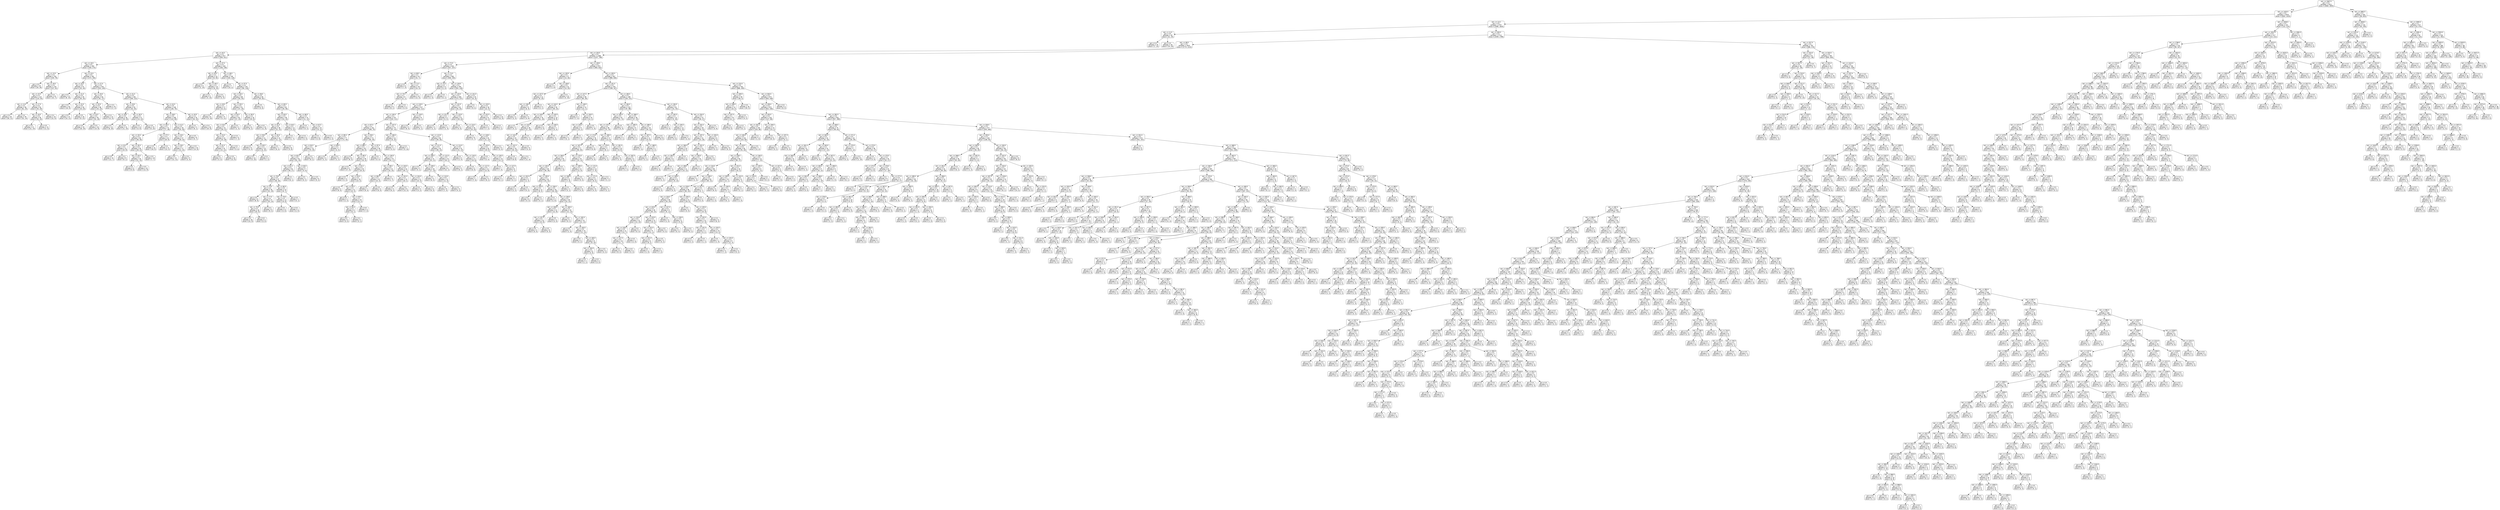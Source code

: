 digraph Tree {
node [shape=box, style="rounded", color="black", fontname=helvetica] ;
edge [fontname=helvetica] ;
0 [label="rain <= 2067.5\ngini = 0.5\nsamples = 3411\nvalue = [2660, 2653]"] ;
1 [label="rain <= 1420.5\ngini = 0.5\nsamples = 2978\nvalue = [2602, 2033]"] ;
0 -> 1 [labeldistance=2.5, labelangle=45, headlabel="True"] ;
2 [label="rain <= 12.5\ngini = 0.5\nsamples = 2757\nvalue = [2480, 1820]"] ;
1 -> 2 ;
3 [label="rain <= 11.5\ngini = 0.5\nsamples = 45\nvalue = [21, 34]"] ;
2 -> 3 ;
4 [label="gini = 0.4\nsamples = 19\nvalue = [7, 14]"] ;
3 -> 4 ;
5 [label="gini = 0.5\nsamples = 26\nvalue = [14, 20]"] ;
3 -> 5 ;
6 [label="rain <= 505.5\ngini = 0.5\nsamples = 2712\nvalue = [2459, 1786]"] ;
2 -> 6 ;
7 [label="rain <= 68.5\ngini = 0.5\nsamples = 1915\nvalue = [1773, 1210]"] ;
6 -> 7 ;
8 [label="rain <= 44.5\ngini = 0.5\nsamples = 617\nvalue = [536, 421]"] ;
7 -> 8 ;
9 [label="rain <= 19.5\ngini = 0.5\nsamples = 453\nvalue = [428, 273]"] ;
8 -> 9 ;
10 [label="rain <= 13.5\ngini = 0.4\nsamples = 152\nvalue = [155, 79]"] ;
9 -> 10 ;
11 [label="gini = 0.5\nsamples = 20\nvalue = [18, 18]"] ;
10 -> 11 ;
12 [label="rain <= 18.5\ngini = 0.4\nsamples = 132\nvalue = [137, 61]"] ;
10 -> 12 ;
13 [label="rain <= 15.5\ngini = 0.4\nsamples = 110\nvalue = [115, 54]"] ;
12 -> 13 ;
14 [label="rain <= 14.5\ngini = 0.4\nsamples = 56\nvalue = [61, 25]"] ;
13 -> 14 ;
15 [label="gini = 0.4\nsamples = 26\nvalue = [30, 11]"] ;
14 -> 15 ;
16 [label="gini = 0.4\nsamples = 30\nvalue = [31, 14]"] ;
14 -> 16 ;
17 [label="rain <= 17.5\ngini = 0.5\nsamples = 54\nvalue = [54, 29]"] ;
13 -> 17 ;
18 [label="rain <= 16.5\ngini = 0.5\nsamples = 35\nvalue = [32, 20]"] ;
17 -> 18 ;
19 [label="gini = 0.5\nsamples = 21\nvalue = [21, 14]"] ;
18 -> 19 ;
20 [label="gini = 0.5\nsamples = 14\nvalue = [11, 6]"] ;
18 -> 20 ;
21 [label="gini = 0.4\nsamples = 19\nvalue = [22, 9]"] ;
17 -> 21 ;
22 [label="gini = 0.4\nsamples = 22\nvalue = [22, 7]"] ;
12 -> 22 ;
23 [label="rain <= 23.5\ngini = 0.5\nsamples = 301\nvalue = [273, 194]"] ;
9 -> 23 ;
24 [label="rain <= 20.5\ngini = 0.5\nsamples = 57\nvalue = [43, 45]"] ;
23 -> 24 ;
25 [label="gini = 0.5\nsamples = 12\nvalue = [8, 13]"] ;
24 -> 25 ;
26 [label="rain <= 21.5\ngini = 0.5\nsamples = 45\nvalue = [35, 32]"] ;
24 -> 26 ;
27 [label="gini = 0.5\nsamples = 16\nvalue = [16, 9]"] ;
26 -> 27 ;
28 [label="rain <= 22.5\ngini = 0.5\nsamples = 29\nvalue = [19, 23]"] ;
26 -> 28 ;
29 [label="gini = 0.5\nsamples = 13\nvalue = [10, 11]"] ;
28 -> 29 ;
30 [label="gini = 0.5\nsamples = 16\nvalue = [9, 12]"] ;
28 -> 30 ;
31 [label="rain <= 27.5\ngini = 0.5\nsamples = 244\nvalue = [230, 149]"] ;
23 -> 31 ;
32 [label="rain <= 26.5\ngini = 0.4\nsamples = 63\nvalue = [61, 27]"] ;
31 -> 32 ;
33 [label="rain <= 25.5\ngini = 0.5\nsamples = 48\nvalue = [44, 23]"] ;
32 -> 33 ;
34 [label="rain <= 24.5\ngini = 0.5\nsamples = 35\nvalue = [32, 18]"] ;
33 -> 34 ;
35 [label="gini = 0.5\nsamples = 19\nvalue = [18, 10]"] ;
34 -> 35 ;
36 [label="gini = 0.5\nsamples = 16\nvalue = [14, 8]"] ;
34 -> 36 ;
37 [label="gini = 0.4\nsamples = 13\nvalue = [12, 5]"] ;
33 -> 37 ;
38 [label="gini = 0.3\nsamples = 15\nvalue = [17, 4]"] ;
32 -> 38 ;
39 [label="rain <= 31.5\ngini = 0.5\nsamples = 181\nvalue = [169, 122]"] ;
31 -> 39 ;
40 [label="rain <= 29.5\ngini = 0.5\nsamples = 53\nvalue = [33, 43]"] ;
39 -> 40 ;
41 [label="rain <= 28.5\ngini = 0.5\nsamples = 26\nvalue = [19, 20]"] ;
40 -> 41 ;
42 [label="gini = 0.5\nsamples = 12\nvalue = [8, 10]"] ;
41 -> 42 ;
43 [label="gini = 0.5\nsamples = 14\nvalue = [11, 10]"] ;
41 -> 43 ;
44 [label="rain <= 30.5\ngini = 0.5\nsamples = 27\nvalue = [14, 23]"] ;
40 -> 44 ;
45 [label="gini = 0.5\nsamples = 12\nvalue = [5, 9]"] ;
44 -> 45 ;
46 [label="gini = 0.5\nsamples = 15\nvalue = [9, 14]"] ;
44 -> 46 ;
47 [label="rain <= 42.5\ngini = 0.5\nsamples = 128\nvalue = [136, 79]"] ;
39 -> 47 ;
48 [label="rain <= 38.5\ngini = 0.5\nsamples = 108\nvalue = [110, 69]"] ;
47 -> 48 ;
49 [label="rain <= 36.5\ngini = 0.4\nsamples = 73\nvalue = [77, 39]"] ;
48 -> 49 ;
50 [label="rain <= 33.5\ngini = 0.5\nsamples = 50\nvalue = [48, 30]"] ;
49 -> 50 ;
51 [label="rain <= 32.5\ngini = 0.4\nsamples = 21\nvalue = [20, 8]"] ;
50 -> 51 ;
52 [label="gini = 0.5\nsamples = 13\nvalue = [11, 7]"] ;
51 -> 52 ;
53 [label="gini = 0.2\nsamples = 8\nvalue = [9, 1]"] ;
51 -> 53 ;
54 [label="rain <= 35.5\ngini = 0.5\nsamples = 29\nvalue = [28, 22]"] ;
50 -> 54 ;
55 [label="rain <= 34.5\ngini = 0.5\nsamples = 19\nvalue = [21, 15]"] ;
54 -> 55 ;
56 [label="gini = 0.5\nsamples = 9\nvalue = [9, 6]"] ;
55 -> 56 ;
57 [label="gini = 0.5\nsamples = 10\nvalue = [12, 9]"] ;
55 -> 57 ;
58 [label="gini = 0.5\nsamples = 10\nvalue = [7, 7]"] ;
54 -> 58 ;
59 [label="rain <= 37.5\ngini = 0.4\nsamples = 23\nvalue = [29, 9]"] ;
49 -> 59 ;
60 [label="gini = 0.4\nsamples = 12\nvalue = [16, 5]"] ;
59 -> 60 ;
61 [label="gini = 0.4\nsamples = 11\nvalue = [13, 4]"] ;
59 -> 61 ;
62 [label="rain <= 41.5\ngini = 0.5\nsamples = 35\nvalue = [33, 30]"] ;
48 -> 62 ;
63 [label="rain <= 40.5\ngini = 0.5\nsamples = 27\nvalue = [28, 23]"] ;
62 -> 63 ;
64 [label="rain <= 39.5\ngini = 0.5\nsamples = 17\nvalue = [14, 15]"] ;
63 -> 64 ;
65 [label="gini = 0.5\nsamples = 12\nvalue = [12, 11]"] ;
64 -> 65 ;
66 [label="gini = 0.4\nsamples = 5\nvalue = [2, 4]"] ;
64 -> 66 ;
67 [label="gini = 0.5\nsamples = 10\nvalue = [14, 8]"] ;
63 -> 67 ;
68 [label="gini = 0.5\nsamples = 8\nvalue = [5, 7]"] ;
62 -> 68 ;
69 [label="rain <= 43.5\ngini = 0.4\nsamples = 20\nvalue = [26, 10]"] ;
47 -> 69 ;
70 [label="gini = 0.2\nsamples = 4\nvalue = [6, 1]"] ;
69 -> 70 ;
71 [label="gini = 0.4\nsamples = 16\nvalue = [20, 9]"] ;
69 -> 71 ;
72 [label="rain <= 47.5\ngini = 0.5\nsamples = 164\nvalue = [108, 148]"] ;
8 -> 72 ;
73 [label="rain <= 45.5\ngini = 0.3\nsamples = 24\nvalue = [8, 30]"] ;
72 -> 73 ;
74 [label="gini = 0.2\nsamples = 9\nvalue = [2, 15]"] ;
73 -> 74 ;
75 [label="rain <= 46.5\ngini = 0.4\nsamples = 15\nvalue = [6, 15]"] ;
73 -> 75 ;
76 [label="gini = 0.4\nsamples = 9\nvalue = [4, 10]"] ;
75 -> 76 ;
77 [label="gini = 0.4\nsamples = 6\nvalue = [2, 5]"] ;
75 -> 77 ;
78 [label="rain <= 48.5\ngini = 0.5\nsamples = 140\nvalue = [100, 118]"] ;
72 -> 78 ;
79 [label="gini = 0.3\nsamples = 7\nvalue = [10, 2]"] ;
78 -> 79 ;
80 [label="rain <= 57.5\ngini = 0.5\nsamples = 133\nvalue = [90, 116]"] ;
78 -> 80 ;
81 [label="rain <= 50.5\ngini = 0.5\nsamples = 68\nvalue = [55, 54]"] ;
80 -> 81 ;
82 [label="rain <= 49.5\ngini = 0.4\nsamples = 17\nvalue = [8, 21]"] ;
81 -> 82 ;
83 [label="gini = 0.4\nsamples = 8\nvalue = [4, 10]"] ;
82 -> 83 ;
84 [label="gini = 0.4\nsamples = 9\nvalue = [4, 11]"] ;
82 -> 84 ;
85 [label="rain <= 55.5\ngini = 0.5\nsamples = 51\nvalue = [47, 33]"] ;
81 -> 85 ;
86 [label="rain <= 54.5\ngini = 0.5\nsamples = 35\nvalue = [27, 25]"] ;
85 -> 86 ;
87 [label="rain <= 53.5\ngini = 0.5\nsamples = 31\nvalue = [26, 21]"] ;
86 -> 87 ;
88 [label="rain <= 52.5\ngini = 0.5\nsamples = 22\nvalue = [19, 18]"] ;
87 -> 88 ;
89 [label="rain <= 51.5\ngini = 0.5\nsamples = 15\nvalue = [15, 12]"] ;
88 -> 89 ;
90 [label="gini = 0.5\nsamples = 5\nvalue = [3, 3]"] ;
89 -> 90 ;
91 [label="gini = 0.5\nsamples = 10\nvalue = [12, 9]"] ;
89 -> 91 ;
92 [label="gini = 0.5\nsamples = 7\nvalue = [4, 6]"] ;
88 -> 92 ;
93 [label="gini = 0.4\nsamples = 9\nvalue = [7, 3]"] ;
87 -> 93 ;
94 [label="gini = 0.3\nsamples = 4\nvalue = [1, 4]"] ;
86 -> 94 ;
95 [label="rain <= 56.5\ngini = 0.4\nsamples = 16\nvalue = [20, 8]"] ;
85 -> 95 ;
96 [label="gini = 0.3\nsamples = 6\nvalue = [9, 2]"] ;
95 -> 96 ;
97 [label="gini = 0.5\nsamples = 10\nvalue = [11, 6]"] ;
95 -> 97 ;
98 [label="rain <= 58.5\ngini = 0.5\nsamples = 65\nvalue = [35, 62]"] ;
80 -> 98 ;
99 [label="gini = 0.0\nsamples = 3\nvalue = [0, 6]"] ;
98 -> 99 ;
100 [label="rain <= 65.5\ngini = 0.5\nsamples = 62\nvalue = [35, 56]"] ;
98 -> 100 ;
101 [label="rain <= 63.5\ngini = 0.5\nsamples = 48\nvalue = [24, 43]"] ;
100 -> 101 ;
102 [label="rain <= 61.5\ngini = 0.5\nsamples = 36\nvalue = [21, 31]"] ;
101 -> 102 ;
103 [label="rain <= 59.5\ngini = 0.5\nsamples = 21\nvalue = [10, 19]"] ;
102 -> 103 ;
104 [label="gini = 0.5\nsamples = 6\nvalue = [4, 4]"] ;
103 -> 104 ;
105 [label="rain <= 60.5\ngini = 0.4\nsamples = 15\nvalue = [6, 15]"] ;
103 -> 105 ;
106 [label="gini = 0.4\nsamples = 12\nvalue = [5, 13]"] ;
105 -> 106 ;
107 [label="gini = 0.4\nsamples = 3\nvalue = [1, 2]"] ;
105 -> 107 ;
108 [label="rain <= 62.5\ngini = 0.5\nsamples = 15\nvalue = [11, 12]"] ;
102 -> 108 ;
109 [label="gini = 0.4\nsamples = 7\nvalue = [6, 3]"] ;
108 -> 109 ;
110 [label="gini = 0.5\nsamples = 8\nvalue = [5, 9]"] ;
108 -> 110 ;
111 [label="rain <= 64.5\ngini = 0.3\nsamples = 12\nvalue = [3, 12]"] ;
101 -> 111 ;
112 [label="gini = 0.2\nsamples = 7\nvalue = [1, 7]"] ;
111 -> 112 ;
113 [label="gini = 0.4\nsamples = 5\nvalue = [2, 5]"] ;
111 -> 113 ;
114 [label="rain <= 66.5\ngini = 0.5\nsamples = 14\nvalue = [11, 13]"] ;
100 -> 114 ;
115 [label="gini = 0.4\nsamples = 4\nvalue = [5, 2]"] ;
114 -> 115 ;
116 [label="rain <= 67.5\ngini = 0.5\nsamples = 10\nvalue = [6, 11]"] ;
114 -> 116 ;
117 [label="gini = 0.4\nsamples = 6\nvalue = [3, 8]"] ;
116 -> 117 ;
118 [label="gini = 0.5\nsamples = 4\nvalue = [3, 3]"] ;
116 -> 118 ;
119 [label="rain <= 134.5\ngini = 0.5\nsamples = 1298\nvalue = [1237, 789]"] ;
7 -> 119 ;
120 [label="rain <= 72.5\ngini = 0.4\nsamples = 324\nvalue = [337, 157]"] ;
119 -> 120 ;
121 [label="rain <= 69.5\ngini = 0.3\nsamples = 24\nvalue = [31, 7]"] ;
120 -> 121 ;
122 [label="gini = 0.4\nsamples = 6\nvalue = [7, 3]"] ;
121 -> 122 ;
123 [label="rain <= 71.5\ngini = 0.2\nsamples = 18\nvalue = [24, 4]"] ;
121 -> 123 ;
124 [label="rain <= 70.5\ngini = 0.1\nsamples = 8\nvalue = [12, 1]"] ;
123 -> 124 ;
125 [label="gini = 0.2\nsamples = 6\nvalue = [8, 1]"] ;
124 -> 125 ;
126 [label="gini = 0.0\nsamples = 2\nvalue = [4, 0]"] ;
124 -> 126 ;
127 [label="gini = 0.3\nsamples = 10\nvalue = [12, 3]"] ;
123 -> 127 ;
128 [label="rain <= 74.5\ngini = 0.4\nsamples = 300\nvalue = [306, 150]"] ;
120 -> 128 ;
129 [label="rain <= 73.5\ngini = 0.4\nsamples = 6\nvalue = [2, 4]"] ;
128 -> 129 ;
130 [label="gini = 0.5\nsamples = 5\nvalue = [2, 3]"] ;
129 -> 130 ;
131 [label="gini = 0.0\nsamples = 1\nvalue = [0, 1]"] ;
129 -> 131 ;
132 [label="rain <= 129.5\ngini = 0.4\nsamples = 294\nvalue = [304, 146]"] ;
128 -> 132 ;
133 [label="rain <= 120.5\ngini = 0.4\nsamples = 269\nvalue = [273, 137]"] ;
132 -> 133 ;
134 [label="rain <= 118.5\ngini = 0.4\nsamples = 227\nvalue = [243, 112]"] ;
133 -> 134 ;
135 [label="rain <= 105.5\ngini = 0.4\nsamples = 221\nvalue = [233, 111]"] ;
134 -> 135 ;
136 [label="rain <= 87.5\ngini = 0.4\nsamples = 151\nvalue = [166, 70]"] ;
135 -> 136 ;
137 [label="rain <= 85.5\ngini = 0.5\nsamples = 77\nvalue = [72, 40]"] ;
136 -> 137 ;
138 [label="rain <= 84.5\ngini = 0.4\nsamples = 70\nvalue = [70, 35]"] ;
137 -> 138 ;
139 [label="rain <= 82.5\ngini = 0.5\nsamples = 61\nvalue = [61, 33]"] ;
138 -> 139 ;
140 [label="rain <= 81.5\ngini = 0.4\nsamples = 54\nvalue = [56, 27]"] ;
139 -> 140 ;
141 [label="rain <= 78.5\ngini = 0.5\nsamples = 47\nvalue = [48, 26]"] ;
140 -> 141 ;
142 [label="rain <= 75.5\ngini = 0.4\nsamples = 35\nvalue = [42, 19]"] ;
141 -> 142 ;
143 [label="gini = 0.5\nsamples = 8\nvalue = [8, 6]"] ;
142 -> 143 ;
144 [label="rain <= 77.5\ngini = 0.4\nsamples = 27\nvalue = [34, 13]"] ;
142 -> 144 ;
145 [label="rain <= 76.5\ngini = 0.4\nsamples = 18\nvalue = [25, 9]"] ;
144 -> 145 ;
146 [label="gini = 0.4\nsamples = 16\nvalue = [22, 9]"] ;
145 -> 146 ;
147 [label="gini = 0.0\nsamples = 2\nvalue = [3, 0]"] ;
145 -> 147 ;
148 [label="gini = 0.4\nsamples = 9\nvalue = [9, 4]"] ;
144 -> 148 ;
149 [label="rain <= 80.5\ngini = 0.5\nsamples = 12\nvalue = [6, 7]"] ;
141 -> 149 ;
150 [label="rain <= 79.5\ngini = 0.5\nsamples = 11\nvalue = [6, 6]"] ;
149 -> 150 ;
151 [label="gini = 0.5\nsamples = 9\nvalue = [4, 6]"] ;
150 -> 151 ;
152 [label="gini = 0.0\nsamples = 2\nvalue = [2, 0]"] ;
150 -> 152 ;
153 [label="gini = 0.0\nsamples = 1\nvalue = [0, 1]"] ;
149 -> 153 ;
154 [label="gini = 0.2\nsamples = 7\nvalue = [8, 1]"] ;
140 -> 154 ;
155 [label="rain <= 83.5\ngini = 0.5\nsamples = 7\nvalue = [5, 6]"] ;
139 -> 155 ;
156 [label="gini = 0.0\nsamples = 1\nvalue = [0, 2]"] ;
155 -> 156 ;
157 [label="gini = 0.5\nsamples = 6\nvalue = [5, 4]"] ;
155 -> 157 ;
158 [label="gini = 0.3\nsamples = 9\nvalue = [9, 2]"] ;
138 -> 158 ;
159 [label="rain <= 86.5\ngini = 0.4\nsamples = 7\nvalue = [2, 5]"] ;
137 -> 159 ;
160 [label="gini = 0.4\nsamples = 4\nvalue = [1, 3]"] ;
159 -> 160 ;
161 [label="gini = 0.4\nsamples = 3\nvalue = [1, 2]"] ;
159 -> 161 ;
162 [label="rain <= 96.5\ngini = 0.4\nsamples = 74\nvalue = [94, 30]"] ;
136 -> 162 ;
163 [label="rain <= 88.5\ngini = 0.3\nsamples = 35\nvalue = [50, 9]"] ;
162 -> 163 ;
164 [label="gini = 0.4\nsamples = 6\nvalue = [8, 3]"] ;
163 -> 164 ;
165 [label="rain <= 90.5\ngini = 0.2\nsamples = 29\nvalue = [42, 6]"] ;
163 -> 165 ;
166 [label="gini = 0.0\nsamples = 9\nvalue = [17, 0]"] ;
165 -> 166 ;
167 [label="rain <= 91.5\ngini = 0.3\nsamples = 20\nvalue = [25, 6]"] ;
165 -> 167 ;
168 [label="gini = 0.5\nsamples = 4\nvalue = [2, 3]"] ;
167 -> 168 ;
169 [label="rain <= 92.5\ngini = 0.2\nsamples = 16\nvalue = [23, 3]"] ;
167 -> 169 ;
170 [label="gini = 0.0\nsamples = 4\nvalue = [8, 0]"] ;
169 -> 170 ;
171 [label="rain <= 93.5\ngini = 0.3\nsamples = 12\nvalue = [15, 3]"] ;
169 -> 171 ;
172 [label="gini = 0.5\nsamples = 2\nvalue = [2, 2]"] ;
171 -> 172 ;
173 [label="rain <= 95.5\ngini = 0.1\nsamples = 10\nvalue = [13, 1]"] ;
171 -> 173 ;
174 [label="rain <= 94.5\ngini = 0.2\nsamples = 6\nvalue = [6, 1]"] ;
173 -> 174 ;
175 [label="gini = 0.0\nsamples = 3\nvalue = [3, 0]"] ;
174 -> 175 ;
176 [label="gini = 0.4\nsamples = 3\nvalue = [3, 1]"] ;
174 -> 176 ;
177 [label="gini = 0.0\nsamples = 4\nvalue = [7, 0]"] ;
173 -> 177 ;
178 [label="rain <= 97.5\ngini = 0.4\nsamples = 39\nvalue = [44, 21]"] ;
162 -> 178 ;
179 [label="gini = 0.0\nsamples = 2\nvalue = [0, 4]"] ;
178 -> 179 ;
180 [label="rain <= 100.5\ngini = 0.4\nsamples = 37\nvalue = [44, 17]"] ;
178 -> 180 ;
181 [label="rain <= 99.5\ngini = 0.5\nsamples = 13\nvalue = [16, 10]"] ;
180 -> 181 ;
182 [label="rain <= 98.5\ngini = 0.3\nsamples = 10\nvalue = [15, 3]"] ;
181 -> 182 ;
183 [label="gini = 0.4\nsamples = 7\nvalue = [9, 3]"] ;
182 -> 183 ;
184 [label="gini = 0.0\nsamples = 3\nvalue = [6, 0]"] ;
182 -> 184 ;
185 [label="gini = 0.2\nsamples = 3\nvalue = [1, 7]"] ;
181 -> 185 ;
186 [label="rain <= 103.5\ngini = 0.3\nsamples = 24\nvalue = [28, 7]"] ;
180 -> 186 ;
187 [label="rain <= 101.5\ngini = 0.2\nsamples = 13\nvalue = [18, 2]"] ;
186 -> 187 ;
188 [label="gini = 0.4\nsamples = 5\nvalue = [6, 2]"] ;
187 -> 188 ;
189 [label="gini = 0.0\nsamples = 8\nvalue = [12, 0]"] ;
187 -> 189 ;
190 [label="rain <= 104.5\ngini = 0.4\nsamples = 11\nvalue = [10, 5]"] ;
186 -> 190 ;
191 [label="gini = 0.4\nsamples = 5\nvalue = [4, 2]"] ;
190 -> 191 ;
192 [label="gini = 0.4\nsamples = 6\nvalue = [6, 3]"] ;
190 -> 192 ;
193 [label="rain <= 107.5\ngini = 0.5\nsamples = 70\nvalue = [67, 41]"] ;
135 -> 193 ;
194 [label="rain <= 106.5\ngini = 0.5\nsamples = 14\nvalue = [8, 15]"] ;
193 -> 194 ;
195 [label="gini = 0.5\nsamples = 7\nvalue = [4, 5]"] ;
194 -> 195 ;
196 [label="gini = 0.4\nsamples = 7\nvalue = [4, 10]"] ;
194 -> 196 ;
197 [label="rain <= 113.5\ngini = 0.4\nsamples = 56\nvalue = [59, 26]"] ;
193 -> 197 ;
198 [label="rain <= 111.5\ngini = 0.4\nsamples = 34\nvalue = [38, 13]"] ;
197 -> 198 ;
199 [label="rain <= 108.5\ngini = 0.5\nsamples = 21\nvalue = [20, 11]"] ;
198 -> 199 ;
200 [label="gini = 0.4\nsamples = 3\nvalue = [3, 1]"] ;
199 -> 200 ;
201 [label="rain <= 109.5\ngini = 0.5\nsamples = 18\nvalue = [17, 10]"] ;
199 -> 201 ;
202 [label="gini = 0.5\nsamples = 5\nvalue = [6, 4]"] ;
201 -> 202 ;
203 [label="rain <= 110.5\ngini = 0.5\nsamples = 13\nvalue = [11, 6]"] ;
201 -> 203 ;
204 [label="gini = 0.5\nsamples = 8\nvalue = [7, 4]"] ;
203 -> 204 ;
205 [label="gini = 0.4\nsamples = 5\nvalue = [4, 2]"] ;
203 -> 205 ;
206 [label="rain <= 112.5\ngini = 0.2\nsamples = 13\nvalue = [18, 2]"] ;
198 -> 206 ;
207 [label="gini = 0.1\nsamples = 8\nvalue = [12, 1]"] ;
206 -> 207 ;
208 [label="gini = 0.2\nsamples = 5\nvalue = [6, 1]"] ;
206 -> 208 ;
209 [label="rain <= 114.5\ngini = 0.5\nsamples = 22\nvalue = [21, 13]"] ;
197 -> 209 ;
210 [label="gini = 0.4\nsamples = 5\nvalue = [2, 5]"] ;
209 -> 210 ;
211 [label="rain <= 116.5\ngini = 0.4\nsamples = 17\nvalue = [19, 8]"] ;
209 -> 211 ;
212 [label="gini = 0.0\nsamples = 5\nvalue = [6, 0]"] ;
211 -> 212 ;
213 [label="rain <= 117.5\ngini = 0.5\nsamples = 12\nvalue = [13, 8]"] ;
211 -> 213 ;
214 [label="gini = 0.5\nsamples = 7\nvalue = [7, 6]"] ;
213 -> 214 ;
215 [label="gini = 0.4\nsamples = 5\nvalue = [6, 2]"] ;
213 -> 215 ;
216 [label="rain <= 119.5\ngini = 0.2\nsamples = 6\nvalue = [10, 1]"] ;
134 -> 216 ;
217 [label="gini = 0.0\nsamples = 3\nvalue = [6, 0]"] ;
216 -> 217 ;
218 [label="gini = 0.3\nsamples = 3\nvalue = [4, 1]"] ;
216 -> 218 ;
219 [label="rain <= 122.5\ngini = 0.5\nsamples = 42\nvalue = [30, 25]"] ;
133 -> 219 ;
220 [label="rain <= 121.5\ngini = 0.4\nsamples = 5\nvalue = [2, 5]"] ;
219 -> 220 ;
221 [label="gini = 0.4\nsamples = 3\nvalue = [1, 2]"] ;
220 -> 221 ;
222 [label="gini = 0.4\nsamples = 2\nvalue = [1, 3]"] ;
220 -> 222 ;
223 [label="rain <= 123.5\ngini = 0.5\nsamples = 37\nvalue = [28, 20]"] ;
219 -> 223 ;
224 [label="gini = 0.0\nsamples = 4\nvalue = [4, 0]"] ;
223 -> 224 ;
225 [label="rain <= 124.5\ngini = 0.5\nsamples = 33\nvalue = [24, 20]"] ;
223 -> 225 ;
226 [label="gini = 0.4\nsamples = 8\nvalue = [3, 7]"] ;
225 -> 226 ;
227 [label="rain <= 128.5\ngini = 0.5\nsamples = 25\nvalue = [21, 13]"] ;
225 -> 227 ;
228 [label="rain <= 125.5\ngini = 0.4\nsamples = 20\nvalue = [19, 9]"] ;
227 -> 228 ;
229 [label="gini = 0.5\nsamples = 7\nvalue = [5, 4]"] ;
228 -> 229 ;
230 [label="rain <= 126.5\ngini = 0.4\nsamples = 13\nvalue = [14, 5]"] ;
228 -> 230 ;
231 [label="gini = 0.4\nsamples = 7\nvalue = [7, 3]"] ;
230 -> 231 ;
232 [label="rain <= 127.5\ngini = 0.3\nsamples = 6\nvalue = [7, 2]"] ;
230 -> 232 ;
233 [label="gini = 0.4\nsamples = 3\nvalue = [3, 1]"] ;
232 -> 233 ;
234 [label="gini = 0.3\nsamples = 3\nvalue = [4, 1]"] ;
232 -> 234 ;
235 [label="gini = 0.4\nsamples = 5\nvalue = [2, 4]"] ;
227 -> 235 ;
236 [label="rain <= 131.5\ngini = 0.3\nsamples = 25\nvalue = [31, 9]"] ;
132 -> 236 ;
237 [label="gini = 0.0\nsamples = 7\nvalue = [9, 0]"] ;
236 -> 237 ;
238 [label="rain <= 133.5\ngini = 0.4\nsamples = 18\nvalue = [22, 9]"] ;
236 -> 238 ;
239 [label="rain <= 132.5\ngini = 0.4\nsamples = 8\nvalue = [10, 3]"] ;
238 -> 239 ;
240 [label="gini = 0.3\nsamples = 5\nvalue = [7, 2]"] ;
239 -> 240 ;
241 [label="gini = 0.4\nsamples = 3\nvalue = [3, 1]"] ;
239 -> 241 ;
242 [label="gini = 0.4\nsamples = 10\nvalue = [12, 6]"] ;
238 -> 242 ;
243 [label="rain <= 139.5\ngini = 0.5\nsamples = 974\nvalue = [900, 632]"] ;
119 -> 243 ;
244 [label="rain <= 135.5\ngini = 0.5\nsamples = 27\nvalue = [14, 26]"] ;
243 -> 244 ;
245 [label="gini = 0.2\nsamples = 5\nvalue = [1, 6]"] ;
244 -> 245 ;
246 [label="rain <= 138.5\ngini = 0.5\nsamples = 22\nvalue = [13, 20]"] ;
244 -> 246 ;
247 [label="rain <= 137.5\ngini = 0.5\nsamples = 12\nvalue = [9, 10]"] ;
246 -> 247 ;
248 [label="rain <= 136.5\ngini = 0.5\nsamples = 9\nvalue = [6, 9]"] ;
247 -> 248 ;
249 [label="gini = 0.5\nsamples = 4\nvalue = [2, 3]"] ;
248 -> 249 ;
250 [label="gini = 0.5\nsamples = 5\nvalue = [4, 6]"] ;
248 -> 250 ;
251 [label="gini = 0.4\nsamples = 3\nvalue = [3, 1]"] ;
247 -> 251 ;
252 [label="gini = 0.4\nsamples = 10\nvalue = [4, 10]"] ;
246 -> 252 ;
253 [label="rain <= 205.5\ngini = 0.5\nsamples = 947\nvalue = [886, 606]"] ;
243 -> 253 ;
254 [label="rain <= 151.5\ngini = 0.5\nsamples = 244\nvalue = [198, 167]"] ;
253 -> 254 ;
255 [label="rain <= 147.5\ngini = 0.4\nsamples = 58\nvalue = [60, 26]"] ;
254 -> 255 ;
256 [label="rain <= 144.5\ngini = 0.5\nsamples = 45\nvalue = [39, 24]"] ;
255 -> 256 ;
257 [label="rain <= 140.5\ngini = 0.4\nsamples = 32\nvalue = [31, 16]"] ;
256 -> 257 ;
258 [label="gini = 0.3\nsamples = 4\nvalue = [4, 1]"] ;
257 -> 258 ;
259 [label="rain <= 143.5\ngini = 0.5\nsamples = 28\nvalue = [27, 15]"] ;
257 -> 259 ;
260 [label="rain <= 142.5\ngini = 0.5\nsamples = 25\nvalue = [23, 14]"] ;
259 -> 260 ;
261 [label="rain <= 141.5\ngini = 0.5\nsamples = 19\nvalue = [19, 10]"] ;
260 -> 261 ;
262 [label="gini = 0.5\nsamples = 12\nvalue = [8, 6]"] ;
261 -> 262 ;
263 [label="gini = 0.4\nsamples = 7\nvalue = [11, 4]"] ;
261 -> 263 ;
264 [label="gini = 0.5\nsamples = 6\nvalue = [4, 4]"] ;
260 -> 264 ;
265 [label="gini = 0.3\nsamples = 3\nvalue = [4, 1]"] ;
259 -> 265 ;
266 [label="rain <= 145.5\ngini = 0.5\nsamples = 13\nvalue = [8, 8]"] ;
256 -> 266 ;
267 [label="gini = 0.5\nsamples = 6\nvalue = [3, 5]"] ;
266 -> 267 ;
268 [label="rain <= 146.5\ngini = 0.5\nsamples = 7\nvalue = [5, 3]"] ;
266 -> 268 ;
269 [label="gini = 0.4\nsamples = 3\nvalue = [2, 1]"] ;
268 -> 269 ;
270 [label="gini = 0.5\nsamples = 4\nvalue = [3, 2]"] ;
268 -> 270 ;
271 [label="rain <= 148.5\ngini = 0.2\nsamples = 13\nvalue = [21, 2]"] ;
255 -> 271 ;
272 [label="gini = 0.0\nsamples = 3\nvalue = [7, 0]"] ;
271 -> 272 ;
273 [label="rain <= 150.5\ngini = 0.2\nsamples = 10\nvalue = [14, 2]"] ;
271 -> 273 ;
274 [label="rain <= 149.5\ngini = 0.2\nsamples = 9\nvalue = [13, 2]"] ;
273 -> 274 ;
275 [label="gini = 0.2\nsamples = 4\nvalue = [6, 1]"] ;
274 -> 275 ;
276 [label="gini = 0.2\nsamples = 5\nvalue = [7, 1]"] ;
274 -> 276 ;
277 [label="gini = 0.0\nsamples = 1\nvalue = [1, 0]"] ;
273 -> 277 ;
278 [label="rain <= 190.5\ngini = 0.5\nsamples = 186\nvalue = [138, 141]"] ;
254 -> 278 ;
279 [label="rain <= 184.5\ngini = 0.5\nsamples = 125\nvalue = [97, 88]"] ;
278 -> 279 ;
280 [label="rain <= 183.5\ngini = 0.5\nsamples = 97\nvalue = [70, 73]"] ;
279 -> 280 ;
281 [label="rain <= 175.5\ngini = 0.5\nsamples = 95\nvalue = [70, 70]"] ;
280 -> 281 ;
282 [label="rain <= 174.0\ngini = 0.5\nsamples = 78\nvalue = [56, 61]"] ;
281 -> 282 ;
283 [label="rain <= 167.5\ngini = 0.5\nsamples = 77\nvalue = [56, 55]"] ;
282 -> 283 ;
284 [label="rain <= 166.5\ngini = 0.5\nsamples = 53\nvalue = [37, 41]"] ;
283 -> 284 ;
285 [label="rain <= 153.5\ngini = 0.5\nsamples = 49\nvalue = [36, 36]"] ;
284 -> 285 ;
286 [label="rain <= 152.5\ngini = 0.4\nsamples = 5\nvalue = [2, 4]"] ;
285 -> 286 ;
287 [label="gini = 0.5\nsamples = 4\nvalue = [2, 2]"] ;
286 -> 287 ;
288 [label="gini = 0.0\nsamples = 1\nvalue = [0, 2]"] ;
286 -> 288 ;
289 [label="rain <= 155.5\ngini = 0.5\nsamples = 44\nvalue = [34, 32]"] ;
285 -> 289 ;
290 [label="rain <= 154.5\ngini = 0.4\nsamples = 11\nvalue = [8, 4]"] ;
289 -> 290 ;
291 [label="gini = 0.5\nsamples = 6\nvalue = [4, 3]"] ;
290 -> 291 ;
292 [label="gini = 0.3\nsamples = 5\nvalue = [4, 1]"] ;
290 -> 292 ;
293 [label="rain <= 156.5\ngini = 0.5\nsamples = 33\nvalue = [26, 28]"] ;
289 -> 293 ;
294 [label="gini = 0.4\nsamples = 5\nvalue = [2, 6]"] ;
293 -> 294 ;
295 [label="rain <= 159.5\ngini = 0.5\nsamples = 28\nvalue = [24, 22]"] ;
293 -> 295 ;
296 [label="rain <= 158.5\ngini = 0.5\nsamples = 12\nvalue = [12, 8]"] ;
295 -> 296 ;
297 [label="rain <= 157.5\ngini = 0.5\nsamples = 10\nvalue = [10, 8]"] ;
296 -> 297 ;
298 [label="gini = 0.5\nsamples = 4\nvalue = [5, 5]"] ;
297 -> 298 ;
299 [label="gini = 0.5\nsamples = 6\nvalue = [5, 3]"] ;
297 -> 299 ;
300 [label="gini = 0.0\nsamples = 2\nvalue = [2, 0]"] ;
296 -> 300 ;
301 [label="rain <= 160.5\ngini = 0.5\nsamples = 16\nvalue = [12, 14]"] ;
295 -> 301 ;
302 [label="gini = 0.0\nsamples = 2\nvalue = [0, 2]"] ;
301 -> 302 ;
303 [label="rain <= 162.0\ngini = 0.5\nsamples = 14\nvalue = [12, 12]"] ;
301 -> 303 ;
304 [label="gini = 0.0\nsamples = 1\nvalue = [1, 0]"] ;
303 -> 304 ;
305 [label="rain <= 163.5\ngini = 0.5\nsamples = 13\nvalue = [11, 12]"] ;
303 -> 305 ;
306 [label="gini = 0.5\nsamples = 4\nvalue = [3, 2]"] ;
305 -> 306 ;
307 [label="rain <= 165.5\ngini = 0.5\nsamples = 9\nvalue = [8, 10]"] ;
305 -> 307 ;
308 [label="rain <= 164.5\ngini = 0.5\nsamples = 6\nvalue = [4, 6]"] ;
307 -> 308 ;
309 [label="gini = 0.5\nsamples = 2\nvalue = [1, 1]"] ;
308 -> 309 ;
310 [label="gini = 0.5\nsamples = 4\nvalue = [3, 5]"] ;
308 -> 310 ;
311 [label="gini = 0.5\nsamples = 3\nvalue = [4, 4]"] ;
307 -> 311 ;
312 [label="gini = 0.3\nsamples = 4\nvalue = [1, 5]"] ;
284 -> 312 ;
313 [label="rain <= 170.5\ngini = 0.5\nsamples = 24\nvalue = [19, 14]"] ;
283 -> 313 ;
314 [label="rain <= 169.5\ngini = 0.4\nsamples = 12\nvalue = [12, 6]"] ;
313 -> 314 ;
315 [label="rain <= 168.5\ngini = 0.5\nsamples = 8\nvalue = [7, 6]"] ;
314 -> 315 ;
316 [label="gini = 0.4\nsamples = 2\nvalue = [3, 1]"] ;
315 -> 316 ;
317 [label="gini = 0.5\nsamples = 6\nvalue = [4, 5]"] ;
315 -> 317 ;
318 [label="gini = 0.0\nsamples = 4\nvalue = [5, 0]"] ;
314 -> 318 ;
319 [label="rain <= 172.5\ngini = 0.5\nsamples = 12\nvalue = [7, 8]"] ;
313 -> 319 ;
320 [label="rain <= 171.5\ngini = 0.5\nsamples = 9\nvalue = [6, 6]"] ;
319 -> 320 ;
321 [label="gini = 0.5\nsamples = 6\nvalue = [4, 5]"] ;
320 -> 321 ;
322 [label="gini = 0.4\nsamples = 3\nvalue = [2, 1]"] ;
320 -> 322 ;
323 [label="gini = 0.4\nsamples = 3\nvalue = [1, 2]"] ;
319 -> 323 ;
324 [label="gini = 0.0\nsamples = 1\nvalue = [0, 6]"] ;
282 -> 324 ;
325 [label="rain <= 180.5\ngini = 0.5\nsamples = 17\nvalue = [14, 9]"] ;
281 -> 325 ;
326 [label="rain <= 179.0\ngini = 0.2\nsamples = 7\nvalue = [8, 1]"] ;
325 -> 326 ;
327 [label="gini = 0.0\nsamples = 4\nvalue = [4, 0]"] ;
326 -> 327 ;
328 [label="gini = 0.3\nsamples = 3\nvalue = [4, 1]"] ;
326 -> 328 ;
329 [label="rain <= 181.5\ngini = 0.5\nsamples = 10\nvalue = [6, 8]"] ;
325 -> 329 ;
330 [label="gini = 0.5\nsamples = 5\nvalue = [2, 3]"] ;
329 -> 330 ;
331 [label="rain <= 182.5\ngini = 0.5\nsamples = 5\nvalue = [4, 5]"] ;
329 -> 331 ;
332 [label="gini = 0.5\nsamples = 2\nvalue = [1, 1]"] ;
331 -> 332 ;
333 [label="gini = 0.5\nsamples = 3\nvalue = [3, 4]"] ;
331 -> 333 ;
334 [label="gini = 0.0\nsamples = 2\nvalue = [0, 3]"] ;
280 -> 334 ;
335 [label="rain <= 186.5\ngini = 0.5\nsamples = 28\nvalue = [27, 15]"] ;
279 -> 335 ;
336 [label="rain <= 185.5\ngini = 0.3\nsamples = 9\nvalue = [9, 2]"] ;
335 -> 336 ;
337 [label="gini = 0.4\nsamples = 4\nvalue = [3, 1]"] ;
336 -> 337 ;
338 [label="gini = 0.2\nsamples = 5\nvalue = [6, 1]"] ;
336 -> 338 ;
339 [label="rain <= 189.5\ngini = 0.5\nsamples = 19\nvalue = [18, 13]"] ;
335 -> 339 ;
340 [label="rain <= 187.5\ngini = 0.5\nsamples = 11\nvalue = [10, 8]"] ;
339 -> 340 ;
341 [label="gini = 0.5\nsamples = 7\nvalue = [7, 5]"] ;
340 -> 341 ;
342 [label="rain <= 188.5\ngini = 0.5\nsamples = 4\nvalue = [3, 3]"] ;
340 -> 342 ;
343 [label="gini = 0.5\nsamples = 2\nvalue = [2, 2]"] ;
342 -> 343 ;
344 [label="gini = 0.5\nsamples = 2\nvalue = [1, 1]"] ;
342 -> 344 ;
345 [label="gini = 0.5\nsamples = 8\nvalue = [8, 5]"] ;
339 -> 345 ;
346 [label="rain <= 194.5\ngini = 0.5\nsamples = 61\nvalue = [41, 53]"] ;
278 -> 346 ;
347 [label="rain <= 192.5\ngini = 0.4\nsamples = 14\nvalue = [5, 16]"] ;
346 -> 347 ;
348 [label="gini = 0.0\nsamples = 2\nvalue = [0, 4]"] ;
347 -> 348 ;
349 [label="rain <= 193.5\ngini = 0.4\nsamples = 12\nvalue = [5, 12]"] ;
347 -> 349 ;
350 [label="gini = 0.4\nsamples = 5\nvalue = [3, 6]"] ;
349 -> 350 ;
351 [label="gini = 0.4\nsamples = 7\nvalue = [2, 6]"] ;
349 -> 351 ;
352 [label="rain <= 204.5\ngini = 0.5\nsamples = 47\nvalue = [36, 37]"] ;
346 -> 352 ;
353 [label="rain <= 202.5\ngini = 0.5\nsamples = 40\nvalue = [33, 31]"] ;
352 -> 353 ;
354 [label="rain <= 197.5\ngini = 0.5\nsamples = 31\nvalue = [24, 26]"] ;
353 -> 354 ;
355 [label="rain <= 196.5\ngini = 0.5\nsamples = 10\nvalue = [8, 5]"] ;
354 -> 355 ;
356 [label="rain <= 195.5\ngini = 0.5\nsamples = 6\nvalue = [4, 5]"] ;
355 -> 356 ;
357 [label="gini = 0.5\nsamples = 4\nvalue = [3, 4]"] ;
356 -> 357 ;
358 [label="gini = 0.5\nsamples = 2\nvalue = [1, 1]"] ;
356 -> 358 ;
359 [label="gini = 0.0\nsamples = 4\nvalue = [4, 0]"] ;
355 -> 359 ;
360 [label="rain <= 201.5\ngini = 0.5\nsamples = 21\nvalue = [16, 21]"] ;
354 -> 360 ;
361 [label="rain <= 200.5\ngini = 0.5\nsamples = 15\nvalue = [12, 17]"] ;
360 -> 361 ;
362 [label="rain <= 198.5\ngini = 0.5\nsamples = 11\nvalue = [10, 12]"] ;
361 -> 362 ;
363 [label="gini = 0.4\nsamples = 2\nvalue = [1, 2]"] ;
362 -> 363 ;
364 [label="rain <= 199.5\ngini = 0.5\nsamples = 9\nvalue = [9, 10]"] ;
362 -> 364 ;
365 [label="gini = 0.5\nsamples = 4\nvalue = [4, 5]"] ;
364 -> 365 ;
366 [label="gini = 0.5\nsamples = 5\nvalue = [5, 5]"] ;
364 -> 366 ;
367 [label="gini = 0.4\nsamples = 4\nvalue = [2, 5]"] ;
361 -> 367 ;
368 [label="gini = 0.5\nsamples = 6\nvalue = [4, 4]"] ;
360 -> 368 ;
369 [label="rain <= 203.5\ngini = 0.5\nsamples = 9\nvalue = [9, 5]"] ;
353 -> 369 ;
370 [label="gini = 0.5\nsamples = 3\nvalue = [3, 2]"] ;
369 -> 370 ;
371 [label="gini = 0.4\nsamples = 6\nvalue = [6, 3]"] ;
369 -> 371 ;
372 [label="gini = 0.4\nsamples = 7\nvalue = [3, 6]"] ;
352 -> 372 ;
373 [label="rain <= 215.5\ngini = 0.5\nsamples = 703\nvalue = [688, 439]"] ;
253 -> 373 ;
374 [label="rain <= 209.5\ngini = 0.1\nsamples = 30\nvalue = [48, 3]"] ;
373 -> 374 ;
375 [label="rain <= 208.5\ngini = 0.2\nsamples = 12\nvalue = [18, 3]"] ;
374 -> 375 ;
376 [label="rain <= 207.5\ngini = 0.1\nsamples = 10\nvalue = [14, 1]"] ;
375 -> 376 ;
377 [label="gini = 0.0\nsamples = 6\nvalue = [8, 0]"] ;
376 -> 377 ;
378 [label="gini = 0.2\nsamples = 4\nvalue = [6, 1]"] ;
376 -> 378 ;
379 [label="gini = 0.4\nsamples = 2\nvalue = [4, 2]"] ;
375 -> 379 ;
380 [label="gini = 0.0\nsamples = 18\nvalue = [30, 0]"] ;
374 -> 380 ;
381 [label="rain <= 503.5\ngini = 0.5\nsamples = 673\nvalue = [640, 436]"] ;
373 -> 381 ;
382 [label="rain <= 259.0\ngini = 0.5\nsamples = 670\nvalue = [634, 436]"] ;
381 -> 382 ;
383 [label="rain <= 253.5\ngini = 0.5\nsamples = 118\nvalue = [127, 68]"] ;
382 -> 383 ;
384 [label="rain <= 252.5\ngini = 0.5\nsamples = 104\nvalue = [104, 66]"] ;
383 -> 384 ;
385 [label="rain <= 249.0\ngini = 0.5\nsamples = 101\nvalue = [103, 60]"] ;
384 -> 385 ;
386 [label="rain <= 243.5\ngini = 0.5\nsamples = 94\nvalue = [91, 60]"] ;
385 -> 386 ;
387 [label="rain <= 238.5\ngini = 0.5\nsamples = 82\nvalue = [84, 47]"] ;
386 -> 387 ;
388 [label="rain <= 216.5\ngini = 0.5\nsamples = 66\nvalue = [66, 44]"] ;
387 -> 388 ;
389 [label="gini = 0.4\nsamples = 3\nvalue = [1, 3]"] ;
388 -> 389 ;
390 [label="rain <= 236.5\ngini = 0.5\nsamples = 63\nvalue = [65, 41]"] ;
388 -> 390 ;
391 [label="rain <= 229.5\ngini = 0.5\nsamples = 56\nvalue = [60, 34]"] ;
390 -> 391 ;
392 [label="rain <= 226.5\ngini = 0.5\nsamples = 35\nvalue = [34, 25]"] ;
391 -> 392 ;
393 [label="rain <= 220.5\ngini = 0.4\nsamples = 26\nvalue = [28, 14]"] ;
392 -> 393 ;
394 [label="rain <= 219.5\ngini = 0.5\nsamples = 13\nvalue = [13, 10]"] ;
393 -> 394 ;
395 [label="rain <= 218.5\ngini = 0.5\nsamples = 11\nvalue = [13, 7]"] ;
394 -> 395 ;
396 [label="rain <= 217.5\ngini = 0.5\nsamples = 10\nvalue = [11, 7]"] ;
395 -> 396 ;
397 [label="gini = 0.4\nsamples = 6\nvalue = [9, 4]"] ;
396 -> 397 ;
398 [label="gini = 0.5\nsamples = 4\nvalue = [2, 3]"] ;
396 -> 398 ;
399 [label="gini = 0.0\nsamples = 1\nvalue = [2, 0]"] ;
395 -> 399 ;
400 [label="gini = 0.0\nsamples = 2\nvalue = [0, 3]"] ;
394 -> 400 ;
401 [label="rain <= 223.5\ngini = 0.3\nsamples = 13\nvalue = [15, 4]"] ;
393 -> 401 ;
402 [label="rain <= 222.5\ngini = 0.4\nsamples = 9\nvalue = [11, 4]"] ;
401 -> 402 ;
403 [label="rain <= 221.5\ngini = 0.3\nsamples = 6\nvalue = [8, 2]"] ;
402 -> 403 ;
404 [label="gini = 0.0\nsamples = 1\nvalue = [1, 0]"] ;
403 -> 404 ;
405 [label="gini = 0.3\nsamples = 5\nvalue = [7, 2]"] ;
403 -> 405 ;
406 [label="gini = 0.5\nsamples = 3\nvalue = [3, 2]"] ;
402 -> 406 ;
407 [label="gini = 0.0\nsamples = 4\nvalue = [4, 0]"] ;
401 -> 407 ;
408 [label="rain <= 227.5\ngini = 0.5\nsamples = 9\nvalue = [6, 11]"] ;
392 -> 408 ;
409 [label="gini = 0.3\nsamples = 4\nvalue = [1, 5]"] ;
408 -> 409 ;
410 [label="rain <= 228.5\ngini = 0.5\nsamples = 5\nvalue = [5, 6]"] ;
408 -> 410 ;
411 [label="gini = 0.5\nsamples = 4\nvalue = [5, 4]"] ;
410 -> 411 ;
412 [label="gini = 0.0\nsamples = 1\nvalue = [0, 2]"] ;
410 -> 412 ;
413 [label="rain <= 230.5\ngini = 0.4\nsamples = 21\nvalue = [26, 9]"] ;
391 -> 413 ;
414 [label="gini = 0.0\nsamples = 2\nvalue = [3, 0]"] ;
413 -> 414 ;
415 [label="rain <= 235.5\ngini = 0.4\nsamples = 19\nvalue = [23, 9]"] ;
413 -> 415 ;
416 [label="rain <= 232.5\ngini = 0.4\nsamples = 14\nvalue = [17, 6]"] ;
415 -> 416 ;
417 [label="rain <= 231.5\ngini = 0.4\nsamples = 4\nvalue = [4, 2]"] ;
416 -> 417 ;
418 [label="gini = 0.4\nsamples = 2\nvalue = [3, 1]"] ;
417 -> 418 ;
419 [label="gini = 0.5\nsamples = 2\nvalue = [1, 1]"] ;
417 -> 419 ;
420 [label="rain <= 233.5\ngini = 0.4\nsamples = 10\nvalue = [13, 4]"] ;
416 -> 420 ;
421 [label="gini = 0.0\nsamples = 1\nvalue = [1, 0]"] ;
420 -> 421 ;
422 [label="rain <= 234.5\ngini = 0.4\nsamples = 9\nvalue = [12, 4]"] ;
420 -> 422 ;
423 [label="gini = 0.3\nsamples = 5\nvalue = [7, 2]"] ;
422 -> 423 ;
424 [label="gini = 0.4\nsamples = 4\nvalue = [5, 2]"] ;
422 -> 424 ;
425 [label="gini = 0.4\nsamples = 5\nvalue = [6, 3]"] ;
415 -> 425 ;
426 [label="rain <= 237.5\ngini = 0.5\nsamples = 7\nvalue = [5, 7]"] ;
390 -> 426 ;
427 [label="gini = 0.5\nsamples = 3\nvalue = [3, 3]"] ;
426 -> 427 ;
428 [label="gini = 0.4\nsamples = 4\nvalue = [2, 4]"] ;
426 -> 428 ;
429 [label="rain <= 241.5\ngini = 0.2\nsamples = 16\nvalue = [18, 3]"] ;
387 -> 429 ;
430 [label="rain <= 239.5\ngini = 0.1\nsamples = 10\nvalue = [13, 1]"] ;
429 -> 430 ;
431 [label="gini = 0.0\nsamples = 5\nvalue = [6, 0]"] ;
430 -> 431 ;
432 [label="rain <= 240.5\ngini = 0.2\nsamples = 5\nvalue = [7, 1]"] ;
430 -> 432 ;
433 [label="gini = 0.2\nsamples = 4\nvalue = [6, 1]"] ;
432 -> 433 ;
434 [label="gini = 0.0\nsamples = 1\nvalue = [1, 0]"] ;
432 -> 434 ;
435 [label="rain <= 242.5\ngini = 0.4\nsamples = 6\nvalue = [5, 2]"] ;
429 -> 435 ;
436 [label="gini = 0.4\nsamples = 3\nvalue = [2, 1]"] ;
435 -> 436 ;
437 [label="gini = 0.4\nsamples = 3\nvalue = [3, 1]"] ;
435 -> 437 ;
438 [label="rain <= 246.5\ngini = 0.5\nsamples = 12\nvalue = [7, 13]"] ;
386 -> 438 ;
439 [label="rain <= 245.5\ngini = 0.4\nsamples = 8\nvalue = [4, 11]"] ;
438 -> 439 ;
440 [label="rain <= 244.5\ngini = 0.4\nsamples = 7\nvalue = [4, 9]"] ;
439 -> 440 ;
441 [label="gini = 0.5\nsamples = 3\nvalue = [2, 3]"] ;
440 -> 441 ;
442 [label="gini = 0.4\nsamples = 4\nvalue = [2, 6]"] ;
440 -> 442 ;
443 [label="gini = 0.0\nsamples = 1\nvalue = [0, 2]"] ;
439 -> 443 ;
444 [label="rain <= 247.5\ngini = 0.5\nsamples = 4\nvalue = [3, 2]"] ;
438 -> 444 ;
445 [label="gini = 0.0\nsamples = 1\nvalue = [1, 0]"] ;
444 -> 445 ;
446 [label="gini = 0.5\nsamples = 3\nvalue = [2, 2]"] ;
444 -> 446 ;
447 [label="gini = 0.0\nsamples = 7\nvalue = [12, 0]"] ;
385 -> 447 ;
448 [label="gini = 0.2\nsamples = 3\nvalue = [1, 6]"] ;
384 -> 448 ;
449 [label="rain <= 256.5\ngini = 0.1\nsamples = 14\nvalue = [23, 2]"] ;
383 -> 449 ;
450 [label="gini = 0.0\nsamples = 9\nvalue = [18, 0]"] ;
449 -> 450 ;
451 [label="rain <= 257.5\ngini = 0.4\nsamples = 5\nvalue = [5, 2]"] ;
449 -> 451 ;
452 [label="gini = 0.0\nsamples = 2\nvalue = [0, 2]"] ;
451 -> 452 ;
453 [label="gini = 0.0\nsamples = 3\nvalue = [5, 0]"] ;
451 -> 453 ;
454 [label="rain <= 282.5\ngini = 0.5\nsamples = 552\nvalue = [507, 368]"] ;
382 -> 454 ;
455 [label="rain <= 269.5\ngini = 0.5\nsamples = 75\nvalue = [58, 62]"] ;
454 -> 455 ;
456 [label="rain <= 262.5\ngini = 0.5\nsamples = 32\nvalue = [32, 23]"] ;
455 -> 456 ;
457 [label="rain <= 261.5\ngini = 0.4\nsamples = 8\nvalue = [5, 10]"] ;
456 -> 457 ;
458 [label="rain <= 260.5\ngini = 0.5\nsamples = 6\nvalue = [4, 6]"] ;
457 -> 458 ;
459 [label="gini = 0.4\nsamples = 4\nvalue = [2, 4]"] ;
458 -> 459 ;
460 [label="gini = 0.5\nsamples = 2\nvalue = [2, 2]"] ;
458 -> 460 ;
461 [label="gini = 0.3\nsamples = 2\nvalue = [1, 4]"] ;
457 -> 461 ;
462 [label="rain <= 263.5\ngini = 0.4\nsamples = 24\nvalue = [27, 13]"] ;
456 -> 462 ;
463 [label="gini = 0.0\nsamples = 2\nvalue = [4, 0]"] ;
462 -> 463 ;
464 [label="rain <= 267.5\ngini = 0.5\nsamples = 22\nvalue = [23, 13]"] ;
462 -> 464 ;
465 [label="rain <= 265.5\ngini = 0.5\nsamples = 17\nvalue = [16, 12]"] ;
464 -> 465 ;
466 [label="rain <= 264.5\ngini = 0.4\nsamples = 6\nvalue = [5, 2]"] ;
465 -> 466 ;
467 [label="gini = 0.5\nsamples = 3\nvalue = [2, 2]"] ;
466 -> 467 ;
468 [label="gini = 0.0\nsamples = 3\nvalue = [3, 0]"] ;
466 -> 468 ;
469 [label="rain <= 266.5\ngini = 0.5\nsamples = 11\nvalue = [11, 10]"] ;
465 -> 469 ;
470 [label="gini = 0.5\nsamples = 7\nvalue = [7, 7]"] ;
469 -> 470 ;
471 [label="gini = 0.5\nsamples = 4\nvalue = [4, 3]"] ;
469 -> 471 ;
472 [label="rain <= 268.5\ngini = 0.2\nsamples = 5\nvalue = [7, 1]"] ;
464 -> 472 ;
473 [label="gini = 0.0\nsamples = 1\nvalue = [1, 0]"] ;
472 -> 473 ;
474 [label="gini = 0.2\nsamples = 4\nvalue = [6, 1]"] ;
472 -> 474 ;
475 [label="rain <= 271.5\ngini = 0.5\nsamples = 43\nvalue = [26, 39]"] ;
455 -> 475 ;
476 [label="rain <= 270.5\ngini = 0.2\nsamples = 7\nvalue = [2, 12]"] ;
475 -> 476 ;
477 [label="gini = 0.0\nsamples = 1\nvalue = [0, 2]"] ;
476 -> 477 ;
478 [label="gini = 0.3\nsamples = 6\nvalue = [2, 10]"] ;
476 -> 478 ;
479 [label="rain <= 273.5\ngini = 0.5\nsamples = 36\nvalue = [24, 27]"] ;
475 -> 479 ;
480 [label="gini = 0.0\nsamples = 3\nvalue = [4, 0]"] ;
479 -> 480 ;
481 [label="rain <= 275.5\ngini = 0.5\nsamples = 33\nvalue = [20, 27]"] ;
479 -> 481 ;
482 [label="rain <= 274.5\ngini = 0.4\nsamples = 10\nvalue = [3, 9]"] ;
481 -> 482 ;
483 [label="gini = 0.3\nsamples = 6\nvalue = [1, 5]"] ;
482 -> 483 ;
484 [label="gini = 0.4\nsamples = 4\nvalue = [2, 4]"] ;
482 -> 484 ;
485 [label="rain <= 276.5\ngini = 0.5\nsamples = 23\nvalue = [17, 18]"] ;
481 -> 485 ;
486 [label="gini = 0.2\nsamples = 6\nvalue = [8, 1]"] ;
485 -> 486 ;
487 [label="rain <= 277.5\ngini = 0.5\nsamples = 17\nvalue = [9, 17]"] ;
485 -> 487 ;
488 [label="gini = 0.0\nsamples = 2\nvalue = [0, 4]"] ;
487 -> 488 ;
489 [label="rain <= 279.5\ngini = 0.5\nsamples = 15\nvalue = [9, 13]"] ;
487 -> 489 ;
490 [label="rain <= 278.5\ngini = 0.5\nsamples = 5\nvalue = [4, 4]"] ;
489 -> 490 ;
491 [label="gini = 0.4\nsamples = 2\nvalue = [1, 2]"] ;
490 -> 491 ;
492 [label="gini = 0.5\nsamples = 3\nvalue = [3, 2]"] ;
490 -> 492 ;
493 [label="rain <= 281.5\ngini = 0.5\nsamples = 10\nvalue = [5, 9]"] ;
489 -> 493 ;
494 [label="rain <= 280.5\ngini = 0.4\nsamples = 4\nvalue = [2, 4]"] ;
493 -> 494 ;
495 [label="gini = 0.4\nsamples = 2\nvalue = [1, 2]"] ;
494 -> 495 ;
496 [label="gini = 0.4\nsamples = 2\nvalue = [1, 2]"] ;
494 -> 496 ;
497 [label="gini = 0.5\nsamples = 6\nvalue = [3, 5]"] ;
493 -> 497 ;
498 [label="rain <= 329.5\ngini = 0.5\nsamples = 477\nvalue = [449, 306]"] ;
454 -> 498 ;
499 [label="rain <= 303.0\ngini = 0.4\nsamples = 105\nvalue = [108, 55]"] ;
498 -> 499 ;
500 [label="rain <= 300.0\ngini = 0.5\nsamples = 49\nvalue = [46, 35]"] ;
499 -> 500 ;
501 [label="rain <= 298.5\ngini = 0.5\nsamples = 45\nvalue = [45, 29]"] ;
500 -> 501 ;
502 [label="rain <= 291.5\ngini = 0.5\nsamples = 42\nvalue = [39, 28]"] ;
501 -> 502 ;
503 [label="rain <= 289.5\ngini = 0.4\nsamples = 28\nvalue = [31, 16]"] ;
502 -> 503 ;
504 [label="rain <= 287.5\ngini = 0.5\nsamples = 22\nvalue = [23, 14]"] ;
503 -> 504 ;
505 [label="rain <= 286.5\ngini = 0.4\nsamples = 17\nvalue = [21, 10]"] ;
504 -> 505 ;
506 [label="rain <= 285.5\ngini = 0.5\nsamples = 12\nvalue = [12, 8]"] ;
505 -> 506 ;
507 [label="rain <= 283.5\ngini = 0.5\nsamples = 8\nvalue = [7, 4]"] ;
506 -> 507 ;
508 [label="gini = 0.4\nsamples = 3\nvalue = [2, 1]"] ;
507 -> 508 ;
509 [label="rain <= 284.5\ngini = 0.5\nsamples = 5\nvalue = [5, 3]"] ;
507 -> 509 ;
510 [label="gini = 0.5\nsamples = 3\nvalue = [3, 2]"] ;
509 -> 510 ;
511 [label="gini = 0.4\nsamples = 2\nvalue = [2, 1]"] ;
509 -> 511 ;
512 [label="gini = 0.5\nsamples = 4\nvalue = [5, 4]"] ;
506 -> 512 ;
513 [label="gini = 0.3\nsamples = 5\nvalue = [9, 2]"] ;
505 -> 513 ;
514 [label="rain <= 288.5\ngini = 0.4\nsamples = 5\nvalue = [2, 4]"] ;
504 -> 514 ;
515 [label="gini = 0.5\nsamples = 4\nvalue = [2, 3]"] ;
514 -> 515 ;
516 [label="gini = 0.0\nsamples = 1\nvalue = [0, 1]"] ;
514 -> 516 ;
517 [label="rain <= 290.5\ngini = 0.3\nsamples = 6\nvalue = [8, 2]"] ;
503 -> 517 ;
518 [label="gini = 0.0\nsamples = 2\nvalue = [3, 0]"] ;
517 -> 518 ;
519 [label="gini = 0.4\nsamples = 4\nvalue = [5, 2]"] ;
517 -> 519 ;
520 [label="rain <= 296.5\ngini = 0.5\nsamples = 14\nvalue = [8, 12]"] ;
502 -> 520 ;
521 [label="rain <= 295.5\ngini = 0.4\nsamples = 10\nvalue = [4, 10]"] ;
520 -> 521 ;
522 [label="rain <= 293.5\ngini = 0.4\nsamples = 9\nvalue = [4, 8]"] ;
521 -> 522 ;
523 [label="rain <= 292.5\ngini = 0.4\nsamples = 3\nvalue = [1, 3]"] ;
522 -> 523 ;
524 [label="gini = 0.4\nsamples = 2\nvalue = [1, 2]"] ;
523 -> 524 ;
525 [label="gini = 0.0\nsamples = 1\nvalue = [0, 1]"] ;
523 -> 525 ;
526 [label="rain <= 294.5\ngini = 0.5\nsamples = 6\nvalue = [3, 5]"] ;
522 -> 526 ;
527 [label="gini = 0.0\nsamples = 1\nvalue = [1, 0]"] ;
526 -> 527 ;
528 [label="gini = 0.4\nsamples = 5\nvalue = [2, 5]"] ;
526 -> 528 ;
529 [label="gini = 0.0\nsamples = 1\nvalue = [0, 2]"] ;
521 -> 529 ;
530 [label="rain <= 297.5\ngini = 0.4\nsamples = 4\nvalue = [4, 2]"] ;
520 -> 530 ;
531 [label="gini = 0.4\nsamples = 2\nvalue = [2, 1]"] ;
530 -> 531 ;
532 [label="gini = 0.4\nsamples = 2\nvalue = [2, 1]"] ;
530 -> 532 ;
533 [label="gini = 0.2\nsamples = 3\nvalue = [6, 1]"] ;
501 -> 533 ;
534 [label="rain <= 301.5\ngini = 0.2\nsamples = 4\nvalue = [1, 6]"] ;
500 -> 534 ;
535 [label="gini = 0.4\nsamples = 2\nvalue = [1, 2]"] ;
534 -> 535 ;
536 [label="gini = 0.0\nsamples = 2\nvalue = [0, 4]"] ;
534 -> 536 ;
537 [label="rain <= 326.5\ngini = 0.4\nsamples = 56\nvalue = [62, 20]"] ;
499 -> 537 ;
538 [label="rain <= 322.5\ngini = 0.4\nsamples = 50\nvalue = [54, 20]"] ;
537 -> 538 ;
539 [label="rain <= 316.0\ngini = 0.3\nsamples = 42\nvalue = [50, 14]"] ;
538 -> 539 ;
540 [label="rain <= 307.5\ngini = 0.4\nsamples = 29\nvalue = [30, 13]"] ;
539 -> 540 ;
541 [label="rain <= 305.5\ngini = 0.2\nsamples = 6\nvalue = [9, 1]"] ;
540 -> 541 ;
542 [label="rain <= 304.5\ngini = 0.4\nsamples = 3\nvalue = [3, 1]"] ;
541 -> 542 ;
543 [label="gini = 0.0\nsamples = 1\nvalue = [1, 0]"] ;
542 -> 543 ;
544 [label="gini = 0.4\nsamples = 2\nvalue = [2, 1]"] ;
542 -> 544 ;
545 [label="gini = 0.0\nsamples = 3\nvalue = [6, 0]"] ;
541 -> 545 ;
546 [label="rain <= 314.0\ngini = 0.5\nsamples = 23\nvalue = [21, 12]"] ;
540 -> 546 ;
547 [label="rain <= 312.5\ngini = 0.4\nsamples = 19\nvalue = [19, 9]"] ;
546 -> 547 ;
548 [label="rain <= 308.5\ngini = 0.5\nsamples = 16\nvalue = [16, 9]"] ;
547 -> 548 ;
549 [label="gini = 0.5\nsamples = 4\nvalue = [3, 2]"] ;
548 -> 549 ;
550 [label="rain <= 309.5\ngini = 0.5\nsamples = 12\nvalue = [13, 7]"] ;
548 -> 550 ;
551 [label="gini = 0.4\nsamples = 2\nvalue = [3, 1]"] ;
550 -> 551 ;
552 [label="rain <= 310.5\ngini = 0.5\nsamples = 10\nvalue = [10, 6]"] ;
550 -> 552 ;
553 [label="gini = 0.5\nsamples = 2\nvalue = [1, 1]"] ;
552 -> 553 ;
554 [label="rain <= 311.5\ngini = 0.5\nsamples = 8\nvalue = [9, 5]"] ;
552 -> 554 ;
555 [label="gini = 0.5\nsamples = 5\nvalue = [7, 4]"] ;
554 -> 555 ;
556 [label="gini = 0.4\nsamples = 3\nvalue = [2, 1]"] ;
554 -> 556 ;
557 [label="gini = 0.0\nsamples = 3\nvalue = [3, 0]"] ;
547 -> 557 ;
558 [label="gini = 0.5\nsamples = 4\nvalue = [2, 3]"] ;
546 -> 558 ;
559 [label="rain <= 318.0\ngini = 0.1\nsamples = 13\nvalue = [20, 1]"] ;
539 -> 559 ;
560 [label="gini = 0.2\nsamples = 4\nvalue = [6, 1]"] ;
559 -> 560 ;
561 [label="gini = 0.0\nsamples = 9\nvalue = [14, 0]"] ;
559 -> 561 ;
562 [label="rain <= 325.5\ngini = 0.5\nsamples = 8\nvalue = [4, 6]"] ;
538 -> 562 ;
563 [label="rain <= 323.5\ngini = 0.5\nsamples = 7\nvalue = [4, 5]"] ;
562 -> 563 ;
564 [label="gini = 0.5\nsamples = 4\nvalue = [3, 3]"] ;
563 -> 564 ;
565 [label="rain <= 324.5\ngini = 0.4\nsamples = 3\nvalue = [1, 2]"] ;
563 -> 565 ;
566 [label="gini = 0.0\nsamples = 1\nvalue = [0, 1]"] ;
565 -> 566 ;
567 [label="gini = 0.5\nsamples = 2\nvalue = [1, 1]"] ;
565 -> 567 ;
568 [label="gini = 0.0\nsamples = 1\nvalue = [0, 1]"] ;
562 -> 568 ;
569 [label="gini = 0.0\nsamples = 6\nvalue = [8, 0]"] ;
537 -> 569 ;
570 [label="rain <= 331.5\ngini = 0.5\nsamples = 372\nvalue = [341, 251]"] ;
498 -> 570 ;
571 [label="gini = 0.0\nsamples = 3\nvalue = [0, 5]"] ;
570 -> 571 ;
572 [label="rain <= 468.5\ngini = 0.5\nsamples = 369\nvalue = [341, 246]"] ;
570 -> 572 ;
573 [label="rain <= 462.0\ngini = 0.5\nsamples = 307\nvalue = [271, 210]"] ;
572 -> 573 ;
574 [label="rain <= 346.5\ngini = 0.5\nsamples = 297\nvalue = [268, 199]"] ;
573 -> 574 ;
575 [label="rain <= 338.5\ngini = 0.5\nsamples = 35\nvalue = [25, 28]"] ;
574 -> 575 ;
576 [label="rain <= 333.5\ngini = 0.4\nsamples = 12\nvalue = [14, 5]"] ;
575 -> 576 ;
577 [label="rain <= 332.5\ngini = 0.5\nsamples = 6\nvalue = [7, 4]"] ;
576 -> 577 ;
578 [label="gini = 0.5\nsamples = 2\nvalue = [3, 2]"] ;
577 -> 578 ;
579 [label="gini = 0.4\nsamples = 4\nvalue = [4, 2]"] ;
577 -> 579 ;
580 [label="rain <= 335.5\ngini = 0.2\nsamples = 6\nvalue = [7, 1]"] ;
576 -> 580 ;
581 [label="gini = 0.0\nsamples = 2\nvalue = [3, 0]"] ;
580 -> 581 ;
582 [label="rain <= 336.5\ngini = 0.3\nsamples = 4\nvalue = [4, 1]"] ;
580 -> 582 ;
583 [label="gini = 0.5\nsamples = 2\nvalue = [1, 1]"] ;
582 -> 583 ;
584 [label="gini = 0.0\nsamples = 2\nvalue = [3, 0]"] ;
582 -> 584 ;
585 [label="rain <= 339.5\ngini = 0.4\nsamples = 23\nvalue = [11, 23]"] ;
575 -> 585 ;
586 [label="gini = 0.0\nsamples = 5\nvalue = [0, 6]"] ;
585 -> 586 ;
587 [label="rain <= 340.5\ngini = 0.5\nsamples = 18\nvalue = [11, 17]"] ;
585 -> 587 ;
588 [label="gini = 0.0\nsamples = 1\nvalue = [1, 0]"] ;
587 -> 588 ;
589 [label="rain <= 341.5\ngini = 0.5\nsamples = 17\nvalue = [10, 17]"] ;
587 -> 589 ;
590 [label="gini = 0.5\nsamples = 3\nvalue = [3, 3]"] ;
589 -> 590 ;
591 [label="rain <= 342.5\ngini = 0.4\nsamples = 14\nvalue = [7, 14]"] ;
589 -> 591 ;
592 [label="gini = 0.0\nsamples = 1\nvalue = [0, 1]"] ;
591 -> 592 ;
593 [label="rain <= 343.5\ngini = 0.5\nsamples = 13\nvalue = [7, 13]"] ;
591 -> 593 ;
594 [label="gini = 0.4\nsamples = 4\nvalue = [2, 5]"] ;
593 -> 594 ;
595 [label="rain <= 344.5\ngini = 0.5\nsamples = 9\nvalue = [5, 8]"] ;
593 -> 595 ;
596 [label="gini = 0.5\nsamples = 2\nvalue = [1, 1]"] ;
595 -> 596 ;
597 [label="rain <= 345.5\ngini = 0.5\nsamples = 7\nvalue = [4, 7]"] ;
595 -> 597 ;
598 [label="gini = 0.4\nsamples = 3\nvalue = [2, 4]"] ;
597 -> 598 ;
599 [label="gini = 0.5\nsamples = 4\nvalue = [2, 3]"] ;
597 -> 599 ;
600 [label="rain <= 370.5\ngini = 0.5\nsamples = 262\nvalue = [243, 171]"] ;
574 -> 600 ;
601 [label="rain <= 359.5\ngini = 0.4\nsamples = 48\nvalue = [56, 20]"] ;
600 -> 601 ;
602 [label="rain <= 355.5\ngini = 0.5\nsamples = 26\nvalue = [27, 16]"] ;
601 -> 602 ;
603 [label="rain <= 351.5\ngini = 0.4\nsamples = 15\nvalue = [20, 6]"] ;
602 -> 603 ;
604 [label="rain <= 349.0\ngini = 0.4\nsamples = 8\nvalue = [10, 5]"] ;
603 -> 604 ;
605 [label="rain <= 347.5\ngini = 0.5\nsamples = 5\nvalue = [7, 4]"] ;
604 -> 605 ;
606 [label="gini = 0.4\nsamples = 4\nvalue = [7, 3]"] ;
605 -> 606 ;
607 [label="gini = 0.0\nsamples = 1\nvalue = [0, 1]"] ;
605 -> 607 ;
608 [label="rain <= 350.5\ngini = 0.4\nsamples = 3\nvalue = [3, 1]"] ;
604 -> 608 ;
609 [label="gini = 0.0\nsamples = 1\nvalue = [1, 0]"] ;
608 -> 609 ;
610 [label="gini = 0.4\nsamples = 2\nvalue = [2, 1]"] ;
608 -> 610 ;
611 [label="rain <= 352.5\ngini = 0.2\nsamples = 7\nvalue = [10, 1]"] ;
603 -> 611 ;
612 [label="gini = 0.2\nsamples = 4\nvalue = [6, 1]"] ;
611 -> 612 ;
613 [label="gini = 0.0\nsamples = 3\nvalue = [4, 0]"] ;
611 -> 613 ;
614 [label="rain <= 357.5\ngini = 0.5\nsamples = 11\nvalue = [7, 10]"] ;
602 -> 614 ;
615 [label="rain <= 356.5\ngini = 0.5\nsamples = 8\nvalue = [5, 9]"] ;
614 -> 615 ;
616 [label="gini = 0.5\nsamples = 5\nvalue = [4, 4]"] ;
615 -> 616 ;
617 [label="gini = 0.3\nsamples = 3\nvalue = [1, 5]"] ;
615 -> 617 ;
618 [label="rain <= 358.5\ngini = 0.4\nsamples = 3\nvalue = [2, 1]"] ;
614 -> 618 ;
619 [label="gini = 0.0\nsamples = 1\nvalue = [1, 0]"] ;
618 -> 619 ;
620 [label="gini = 0.5\nsamples = 2\nvalue = [1, 1]"] ;
618 -> 620 ;
621 [label="rain <= 368.5\ngini = 0.2\nsamples = 22\nvalue = [29, 4]"] ;
601 -> 621 ;
622 [label="rain <= 362.5\ngini = 0.1\nsamples = 17\nvalue = [25, 2]"] ;
621 -> 622 ;
623 [label="gini = 0.0\nsamples = 7\nvalue = [11, 0]"] ;
622 -> 623 ;
624 [label="rain <= 363.5\ngini = 0.2\nsamples = 10\nvalue = [14, 2]"] ;
622 -> 624 ;
625 [label="gini = 0.4\nsamples = 2\nvalue = [2, 1]"] ;
624 -> 625 ;
626 [label="rain <= 366.5\ngini = 0.1\nsamples = 8\nvalue = [12, 1]"] ;
624 -> 626 ;
627 [label="gini = 0.0\nsamples = 3\nvalue = [5, 0]"] ;
626 -> 627 ;
628 [label="rain <= 367.5\ngini = 0.2\nsamples = 5\nvalue = [7, 1]"] ;
626 -> 628 ;
629 [label="gini = 0.4\nsamples = 2\nvalue = [2, 1]"] ;
628 -> 629 ;
630 [label="gini = 0.0\nsamples = 3\nvalue = [5, 0]"] ;
628 -> 630 ;
631 [label="rain <= 369.5\ngini = 0.4\nsamples = 5\nvalue = [4, 2]"] ;
621 -> 631 ;
632 [label="gini = 0.5\nsamples = 4\nvalue = [2, 2]"] ;
631 -> 632 ;
633 [label="gini = 0.0\nsamples = 1\nvalue = [2, 0]"] ;
631 -> 633 ;
634 [label="rain <= 406.5\ngini = 0.5\nsamples = 214\nvalue = [187, 151]"] ;
600 -> 634 ;
635 [label="rain <= 405.5\ngini = 0.5\nsamples = 92\nvalue = [74, 75]"] ;
634 -> 635 ;
636 [label="rain <= 396.5\ngini = 0.5\nsamples = 89\nvalue = [74, 69]"] ;
635 -> 636 ;
637 [label="rain <= 395.5\ngini = 0.5\nsamples = 75\nvalue = [60, 62]"] ;
636 -> 637 ;
638 [label="rain <= 385.5\ngini = 0.5\nsamples = 70\nvalue = [59, 55]"] ;
637 -> 638 ;
639 [label="rain <= 376.5\ngini = 0.5\nsamples = 45\nvalue = [34, 40]"] ;
638 -> 639 ;
640 [label="rain <= 372.5\ngini = 0.5\nsamples = 22\nvalue = [18, 13]"] ;
639 -> 640 ;
641 [label="rain <= 371.5\ngini = 0.4\nsamples = 7\nvalue = [3, 7]"] ;
640 -> 641 ;
642 [label="gini = 0.5\nsamples = 4\nvalue = [2, 3]"] ;
641 -> 642 ;
643 [label="gini = 0.3\nsamples = 3\nvalue = [1, 4]"] ;
641 -> 643 ;
644 [label="rain <= 373.5\ngini = 0.4\nsamples = 15\nvalue = [15, 6]"] ;
640 -> 644 ;
645 [label="gini = 0.2\nsamples = 6\nvalue = [8, 1]"] ;
644 -> 645 ;
646 [label="rain <= 374.5\ngini = 0.5\nsamples = 9\nvalue = [7, 5]"] ;
644 -> 646 ;
647 [label="gini = 0.4\nsamples = 4\nvalue = [2, 4]"] ;
646 -> 647 ;
648 [label="rain <= 375.5\ngini = 0.3\nsamples = 5\nvalue = [5, 1]"] ;
646 -> 648 ;
649 [label="gini = 0.4\nsamples = 2\nvalue = [2, 1]"] ;
648 -> 649 ;
650 [label="gini = 0.0\nsamples = 3\nvalue = [3, 0]"] ;
648 -> 650 ;
651 [label="rain <= 377.5\ngini = 0.5\nsamples = 23\nvalue = [16, 27]"] ;
639 -> 651 ;
652 [label="gini = 0.0\nsamples = 1\nvalue = [0, 2]"] ;
651 -> 652 ;
653 [label="rain <= 384.5\ngini = 0.5\nsamples = 22\nvalue = [16, 25]"] ;
651 -> 653 ;
654 [label="rain <= 379.5\ngini = 0.5\nsamples = 21\nvalue = [16, 23]"] ;
653 -> 654 ;
655 [label="rain <= 378.5\ngini = 0.5\nsamples = 4\nvalue = [4, 3]"] ;
654 -> 655 ;
656 [label="gini = 0.4\nsamples = 2\nvalue = [2, 1]"] ;
655 -> 656 ;
657 [label="gini = 0.5\nsamples = 2\nvalue = [2, 2]"] ;
655 -> 657 ;
658 [label="rain <= 380.5\ngini = 0.5\nsamples = 17\nvalue = [12, 20]"] ;
654 -> 658 ;
659 [label="gini = 0.0\nsamples = 3\nvalue = [0, 5]"] ;
658 -> 659 ;
660 [label="rain <= 381.5\ngini = 0.5\nsamples = 14\nvalue = [12, 15]"] ;
658 -> 660 ;
661 [label="gini = 0.3\nsamples = 4\nvalue = [4, 1]"] ;
660 -> 661 ;
662 [label="rain <= 382.5\ngini = 0.5\nsamples = 10\nvalue = [8, 14]"] ;
660 -> 662 ;
663 [label="gini = 0.4\nsamples = 4\nvalue = [2, 6]"] ;
662 -> 663 ;
664 [label="rain <= 383.5\ngini = 0.5\nsamples = 6\nvalue = [6, 8]"] ;
662 -> 664 ;
665 [label="gini = 0.4\nsamples = 2\nvalue = [2, 1]"] ;
664 -> 665 ;
666 [label="gini = 0.5\nsamples = 4\nvalue = [4, 7]"] ;
664 -> 666 ;
667 [label="gini = 0.0\nsamples = 1\nvalue = [0, 2]"] ;
653 -> 667 ;
668 [label="rain <= 388.5\ngini = 0.5\nsamples = 25\nvalue = [25, 15]"] ;
638 -> 668 ;
669 [label="rain <= 387.5\ngini = 0.3\nsamples = 12\nvalue = [16, 4]"] ;
668 -> 669 ;
670 [label="rain <= 386.5\ngini = 0.4\nsamples = 10\nvalue = [13, 4]"] ;
669 -> 670 ;
671 [label="gini = 0.3\nsamples = 6\nvalue = [10, 2]"] ;
670 -> 671 ;
672 [label="gini = 0.5\nsamples = 4\nvalue = [3, 2]"] ;
670 -> 672 ;
673 [label="gini = 0.0\nsamples = 2\nvalue = [3, 0]"] ;
669 -> 673 ;
674 [label="rain <= 391.5\ngini = 0.5\nsamples = 13\nvalue = [9, 11]"] ;
668 -> 674 ;
675 [label="rain <= 389.5\ngini = 0.4\nsamples = 5\nvalue = [2, 5]"] ;
674 -> 675 ;
676 [label="gini = 0.5\nsamples = 3\nvalue = [2, 3]"] ;
675 -> 676 ;
677 [label="gini = 0.0\nsamples = 2\nvalue = [0, 2]"] ;
675 -> 677 ;
678 [label="rain <= 393.5\ngini = 0.5\nsamples = 8\nvalue = [7, 6]"] ;
674 -> 678 ;
679 [label="gini = 0.3\nsamples = 4\nvalue = [4, 1]"] ;
678 -> 679 ;
680 [label="gini = 0.5\nsamples = 4\nvalue = [3, 5]"] ;
678 -> 680 ;
681 [label="gini = 0.2\nsamples = 5\nvalue = [1, 7]"] ;
637 -> 681 ;
682 [label="rain <= 398.5\ngini = 0.4\nsamples = 14\nvalue = [14, 7]"] ;
636 -> 682 ;
683 [label="rain <= 397.5\ngini = 0.2\nsamples = 5\nvalue = [9, 1]"] ;
682 -> 683 ;
684 [label="gini = 0.2\nsamples = 4\nvalue = [7, 1]"] ;
683 -> 684 ;
685 [label="gini = 0.0\nsamples = 1\nvalue = [2, 0]"] ;
683 -> 685 ;
686 [label="rain <= 402.5\ngini = 0.5\nsamples = 9\nvalue = [5, 6]"] ;
682 -> 686 ;
687 [label="rain <= 400.5\ngini = 0.4\nsamples = 5\nvalue = [2, 5]"] ;
686 -> 687 ;
688 [label="gini = 0.4\nsamples = 3\nvalue = [1, 3]"] ;
687 -> 688 ;
689 [label="gini = 0.4\nsamples = 2\nvalue = [1, 2]"] ;
687 -> 689 ;
690 [label="rain <= 404.0\ngini = 0.4\nsamples = 4\nvalue = [3, 1]"] ;
686 -> 690 ;
691 [label="gini = 0.0\nsamples = 1\nvalue = [1, 0]"] ;
690 -> 691 ;
692 [label="gini = 0.4\nsamples = 3\nvalue = [2, 1]"] ;
690 -> 692 ;
693 [label="gini = 0.0\nsamples = 3\nvalue = [0, 6]"] ;
635 -> 693 ;
694 [label="rain <= 430.5\ngini = 0.5\nsamples = 122\nvalue = [113, 76]"] ;
634 -> 694 ;
695 [label="rain <= 426.5\ngini = 0.4\nsamples = 55\nvalue = [57, 24]"] ;
694 -> 695 ;
696 [label="rain <= 408.0\ngini = 0.5\nsamples = 45\nvalue = [43, 23]"] ;
695 -> 696 ;
697 [label="gini = 0.0\nsamples = 2\nvalue = [3, 0]"] ;
696 -> 697 ;
698 [label="rain <= 424.0\ngini = 0.5\nsamples = 43\nvalue = [40, 23]"] ;
696 -> 698 ;
699 [label="rain <= 417.5\ngini = 0.5\nsamples = 38\nvalue = [36, 19]"] ;
698 -> 699 ;
700 [label="rain <= 414.5\ngini = 0.5\nsamples = 24\nvalue = [22, 15]"] ;
699 -> 700 ;
701 [label="rain <= 412.5\ngini = 0.4\nsamples = 16\nvalue = [18, 8]"] ;
700 -> 701 ;
702 [label="rain <= 409.5\ngini = 0.5\nsamples = 13\nvalue = [15, 8]"] ;
701 -> 702 ;
703 [label="gini = 0.5\nsamples = 2\nvalue = [3, 3]"] ;
702 -> 703 ;
704 [label="rain <= 410.5\ngini = 0.4\nsamples = 11\nvalue = [12, 5]"] ;
702 -> 704 ;
705 [label="gini = 0.4\nsamples = 3\nvalue = [2, 1]"] ;
704 -> 705 ;
706 [label="rain <= 411.5\ngini = 0.4\nsamples = 8\nvalue = [10, 4]"] ;
704 -> 706 ;
707 [label="gini = 0.4\nsamples = 5\nvalue = [8, 3]"] ;
706 -> 707 ;
708 [label="gini = 0.4\nsamples = 3\nvalue = [2, 1]"] ;
706 -> 708 ;
709 [label="gini = 0.0\nsamples = 3\nvalue = [3, 0]"] ;
701 -> 709 ;
710 [label="rain <= 415.5\ngini = 0.5\nsamples = 8\nvalue = [4, 7]"] ;
700 -> 710 ;
711 [label="gini = 0.0\nsamples = 2\nvalue = [0, 4]"] ;
710 -> 711 ;
712 [label="rain <= 416.5\ngini = 0.5\nsamples = 6\nvalue = [4, 3]"] ;
710 -> 712 ;
713 [label="gini = 0.0\nsamples = 3\nvalue = [3, 0]"] ;
712 -> 713 ;
714 [label="gini = 0.4\nsamples = 3\nvalue = [1, 3]"] ;
712 -> 714 ;
715 [label="rain <= 422.5\ngini = 0.3\nsamples = 14\nvalue = [14, 4]"] ;
699 -> 715 ;
716 [label="rain <= 420.5\ngini = 0.2\nsamples = 9\nvalue = [9, 1]"] ;
715 -> 716 ;
717 [label="rain <= 419.5\ngini = 0.4\nsamples = 4\nvalue = [3, 1]"] ;
716 -> 717 ;
718 [label="gini = 0.0\nsamples = 3\nvalue = [3, 0]"] ;
717 -> 718 ;
719 [label="gini = 0.0\nsamples = 1\nvalue = [0, 1]"] ;
717 -> 719 ;
720 [label="gini = 0.0\nsamples = 5\nvalue = [6, 0]"] ;
716 -> 720 ;
721 [label="gini = 0.5\nsamples = 5\nvalue = [5, 3]"] ;
715 -> 721 ;
722 [label="rain <= 425.5\ngini = 0.5\nsamples = 5\nvalue = [4, 4]"] ;
698 -> 722 ;
723 [label="gini = 0.5\nsamples = 3\nvalue = [2, 2]"] ;
722 -> 723 ;
724 [label="gini = 0.5\nsamples = 2\nvalue = [2, 2]"] ;
722 -> 724 ;
725 [label="rain <= 428.5\ngini = 0.1\nsamples = 10\nvalue = [14, 1]"] ;
695 -> 725 ;
726 [label="gini = 0.0\nsamples = 4\nvalue = [6, 0]"] ;
725 -> 726 ;
727 [label="rain <= 429.5\ngini = 0.2\nsamples = 6\nvalue = [8, 1]"] ;
725 -> 727 ;
728 [label="gini = 0.2\nsamples = 5\nvalue = [6, 1]"] ;
727 -> 728 ;
729 [label="gini = 0.0\nsamples = 1\nvalue = [2, 0]"] ;
727 -> 729 ;
730 [label="rain <= 435.5\ngini = 0.5\nsamples = 67\nvalue = [56, 52]"] ;
694 -> 730 ;
731 [label="rain <= 434.5\ngini = 0.4\nsamples = 10\nvalue = [4, 10]"] ;
730 -> 731 ;
732 [label="rain <= 433.5\ngini = 0.5\nsamples = 8\nvalue = [4, 7]"] ;
731 -> 732 ;
733 [label="rain <= 432.0\ngini = 0.3\nsamples = 7\nvalue = [2, 7]"] ;
732 -> 733 ;
734 [label="gini = 0.5\nsamples = 2\nvalue = [1, 1]"] ;
733 -> 734 ;
735 [label="gini = 0.2\nsamples = 5\nvalue = [1, 6]"] ;
733 -> 735 ;
736 [label="gini = 0.0\nsamples = 1\nvalue = [2, 0]"] ;
732 -> 736 ;
737 [label="gini = 0.0\nsamples = 2\nvalue = [0, 3]"] ;
731 -> 737 ;
738 [label="rain <= 438.5\ngini = 0.5\nsamples = 57\nvalue = [52, 42]"] ;
730 -> 738 ;
739 [label="rain <= 437.0\ngini = 0.3\nsamples = 5\nvalue = [9, 2]"] ;
738 -> 739 ;
740 [label="gini = 0.0\nsamples = 2\nvalue = [2, 0]"] ;
739 -> 740 ;
741 [label="gini = 0.3\nsamples = 3\nvalue = [7, 2]"] ;
739 -> 741 ;
742 [label="rain <= 459.5\ngini = 0.5\nsamples = 52\nvalue = [43, 40]"] ;
738 -> 742 ;
743 [label="rain <= 456.5\ngini = 0.5\nsamples = 48\nvalue = [37, 39]"] ;
742 -> 743 ;
744 [label="rain <= 447.5\ngini = 0.5\nsamples = 39\nvalue = [32, 28]"] ;
743 -> 744 ;
745 [label="rain <= 442.5\ngini = 0.5\nsamples = 23\nvalue = [15, 19]"] ;
744 -> 745 ;
746 [label="rain <= 439.5\ngini = 0.5\nsamples = 11\nvalue = [8, 8]"] ;
745 -> 746 ;
747 [label="gini = 0.5\nsamples = 7\nvalue = [6, 6]"] ;
746 -> 747 ;
748 [label="rain <= 441.0\ngini = 0.5\nsamples = 4\nvalue = [2, 2]"] ;
746 -> 748 ;
749 [label="gini = 0.5\nsamples = 2\nvalue = [1, 1]"] ;
748 -> 749 ;
750 [label="gini = 0.5\nsamples = 2\nvalue = [1, 1]"] ;
748 -> 750 ;
751 [label="rain <= 443.5\ngini = 0.5\nsamples = 12\nvalue = [7, 11]"] ;
745 -> 751 ;
752 [label="gini = 0.0\nsamples = 2\nvalue = [0, 4]"] ;
751 -> 752 ;
753 [label="rain <= 444.5\ngini = 0.5\nsamples = 10\nvalue = [7, 7]"] ;
751 -> 753 ;
754 [label="gini = 0.0\nsamples = 2\nvalue = [2, 0]"] ;
753 -> 754 ;
755 [label="rain <= 445.5\ngini = 0.5\nsamples = 8\nvalue = [5, 7]"] ;
753 -> 755 ;
756 [label="gini = 0.4\nsamples = 3\nvalue = [1, 3]"] ;
755 -> 756 ;
757 [label="rain <= 446.5\ngini = 0.5\nsamples = 5\nvalue = [4, 4]"] ;
755 -> 757 ;
758 [label="gini = 0.5\nsamples = 3\nvalue = [3, 3]"] ;
757 -> 758 ;
759 [label="gini = 0.5\nsamples = 2\nvalue = [1, 1]"] ;
757 -> 759 ;
760 [label="rain <= 448.5\ngini = 0.5\nsamples = 16\nvalue = [17, 9]"] ;
744 -> 760 ;
761 [label="gini = 0.0\nsamples = 4\nvalue = [7, 0]"] ;
760 -> 761 ;
762 [label="rain <= 450.5\ngini = 0.5\nsamples = 12\nvalue = [10, 9]"] ;
760 -> 762 ;
763 [label="gini = 0.3\nsamples = 3\nvalue = [1, 5]"] ;
762 -> 763 ;
764 [label="rain <= 455.5\ngini = 0.4\nsamples = 9\nvalue = [9, 4]"] ;
762 -> 764 ;
765 [label="rain <= 454.5\ngini = 0.4\nsamples = 8\nvalue = [8, 4]"] ;
764 -> 765 ;
766 [label="rain <= 453.0\ngini = 0.4\nsamples = 7\nvalue = [8, 3]"] ;
765 -> 766 ;
767 [label="gini = 0.4\nsamples = 2\nvalue = [3, 1]"] ;
766 -> 767 ;
768 [label="gini = 0.4\nsamples = 5\nvalue = [5, 2]"] ;
766 -> 768 ;
769 [label="gini = 0.0\nsamples = 1\nvalue = [0, 1]"] ;
765 -> 769 ;
770 [label="gini = 0.0\nsamples = 1\nvalue = [1, 0]"] ;
764 -> 770 ;
771 [label="rain <= 457.5\ngini = 0.4\nsamples = 9\nvalue = [5, 11]"] ;
743 -> 771 ;
772 [label="gini = 0.5\nsamples = 4\nvalue = [3, 5]"] ;
771 -> 772 ;
773 [label="rain <= 458.5\ngini = 0.4\nsamples = 5\nvalue = [2, 6]"] ;
771 -> 773 ;
774 [label="gini = 0.0\nsamples = 2\nvalue = [0, 2]"] ;
773 -> 774 ;
775 [label="gini = 0.4\nsamples = 3\nvalue = [2, 4]"] ;
773 -> 775 ;
776 [label="rain <= 460.5\ngini = 0.2\nsamples = 4\nvalue = [6, 1]"] ;
742 -> 776 ;
777 [label="gini = 0.0\nsamples = 1\nvalue = [3, 0]"] ;
776 -> 777 ;
778 [label="gini = 0.4\nsamples = 3\nvalue = [3, 1]"] ;
776 -> 778 ;
779 [label="rain <= 466.0\ngini = 0.3\nsamples = 10\nvalue = [3, 11]"] ;
573 -> 779 ;
780 [label="rain <= 463.5\ngini = 0.2\nsamples = 6\nvalue = [1, 6]"] ;
779 -> 780 ;
781 [label="gini = 0.0\nsamples = 1\nvalue = [0, 1]"] ;
780 -> 781 ;
782 [label="rain <= 464.5\ngini = 0.3\nsamples = 5\nvalue = [1, 5]"] ;
780 -> 782 ;
783 [label="gini = 0.3\nsamples = 4\nvalue = [1, 4]"] ;
782 -> 783 ;
784 [label="gini = 0.0\nsamples = 1\nvalue = [0, 1]"] ;
782 -> 784 ;
785 [label="rain <= 467.5\ngini = 0.4\nsamples = 4\nvalue = [2, 5]"] ;
779 -> 785 ;
786 [label="gini = 0.4\nsamples = 3\nvalue = [2, 4]"] ;
785 -> 786 ;
787 [label="gini = 0.0\nsamples = 1\nvalue = [0, 1]"] ;
785 -> 787 ;
788 [label="rain <= 501.5\ngini = 0.4\nsamples = 62\nvalue = [70, 36]"] ;
572 -> 788 ;
789 [label="rain <= 474.5\ngini = 0.4\nsamples = 60\nvalue = [70, 34]"] ;
788 -> 789 ;
790 [label="rain <= 472.0\ngini = 0.3\nsamples = 13\nvalue = [16, 3]"] ;
789 -> 790 ;
791 [label="rain <= 469.5\ngini = 0.4\nsamples = 7\nvalue = [7, 3]"] ;
790 -> 791 ;
792 [label="gini = 0.0\nsamples = 1\nvalue = [2, 0]"] ;
791 -> 792 ;
793 [label="rain <= 470.5\ngini = 0.5\nsamples = 6\nvalue = [5, 3]"] ;
791 -> 793 ;
794 [label="gini = 0.5\nsamples = 4\nvalue = [3, 2]"] ;
793 -> 794 ;
795 [label="gini = 0.4\nsamples = 2\nvalue = [2, 1]"] ;
793 -> 795 ;
796 [label="gini = 0.0\nsamples = 6\nvalue = [9, 0]"] ;
790 -> 796 ;
797 [label="rain <= 478.5\ngini = 0.5\nsamples = 47\nvalue = [54, 31]"] ;
789 -> 797 ;
798 [label="rain <= 475.5\ngini = 0.5\nsamples = 7\nvalue = [6, 9]"] ;
797 -> 798 ;
799 [label="gini = 0.0\nsamples = 1\nvalue = [0, 2]"] ;
798 -> 799 ;
800 [label="rain <= 477.0\ngini = 0.5\nsamples = 6\nvalue = [6, 7]"] ;
798 -> 800 ;
801 [label="gini = 0.4\nsamples = 2\nvalue = [2, 1]"] ;
800 -> 801 ;
802 [label="gini = 0.5\nsamples = 4\nvalue = [4, 6]"] ;
800 -> 802 ;
803 [label="rain <= 480.5\ngini = 0.4\nsamples = 40\nvalue = [48, 22]"] ;
797 -> 803 ;
804 [label="gini = 0.0\nsamples = 4\nvalue = [8, 0]"] ;
803 -> 804 ;
805 [label="rain <= 484.5\ngini = 0.5\nsamples = 36\nvalue = [40, 22]"] ;
803 -> 805 ;
806 [label="rain <= 483.0\ngini = 0.5\nsamples = 9\nvalue = [5, 8]"] ;
805 -> 806 ;
807 [label="rain <= 481.5\ngini = 0.5\nsamples = 7\nvalue = [5, 4]"] ;
806 -> 807 ;
808 [label="gini = 0.4\nsamples = 3\nvalue = [2, 1]"] ;
807 -> 808 ;
809 [label="gini = 0.5\nsamples = 4\nvalue = [3, 3]"] ;
807 -> 809 ;
810 [label="gini = 0.0\nsamples = 2\nvalue = [0, 4]"] ;
806 -> 810 ;
811 [label="rain <= 499.5\ngini = 0.4\nsamples = 27\nvalue = [35, 14]"] ;
805 -> 811 ;
812 [label="rain <= 497.5\ngini = 0.4\nsamples = 22\nvalue = [31, 10]"] ;
811 -> 812 ;
813 [label="rain <= 496.5\ngini = 0.4\nsamples = 19\nvalue = [26, 10]"] ;
812 -> 813 ;
814 [label="rain <= 486.5\ngini = 0.4\nsamples = 18\nvalue = [26, 9]"] ;
813 -> 814 ;
815 [label="rain <= 485.5\ngini = 0.2\nsamples = 5\nvalue = [8, 1]"] ;
814 -> 815 ;
816 [label="gini = 0.2\nsamples = 4\nvalue = [7, 1]"] ;
815 -> 816 ;
817 [label="gini = 0.0\nsamples = 1\nvalue = [1, 0]"] ;
815 -> 817 ;
818 [label="rain <= 487.5\ngini = 0.4\nsamples = 13\nvalue = [18, 8]"] ;
814 -> 818 ;
819 [label="gini = 0.0\nsamples = 1\nvalue = [0, 3]"] ;
818 -> 819 ;
820 [label="rain <= 490.5\ngini = 0.3\nsamples = 12\nvalue = [18, 5]"] ;
818 -> 820 ;
821 [label="rain <= 489.0\ngini = 0.2\nsamples = 5\nvalue = [9, 1]"] ;
820 -> 821 ;
822 [label="gini = 0.3\nsamples = 3\nvalue = [5, 1]"] ;
821 -> 822 ;
823 [label="gini = 0.0\nsamples = 2\nvalue = [4, 0]"] ;
821 -> 823 ;
824 [label="rain <= 493.5\ngini = 0.4\nsamples = 7\nvalue = [9, 4]"] ;
820 -> 824 ;
825 [label="rain <= 492.0\ngini = 0.5\nsamples = 4\nvalue = [3, 3]"] ;
824 -> 825 ;
826 [label="gini = 0.4\nsamples = 3\nvalue = [3, 1]"] ;
825 -> 826 ;
827 [label="gini = 0.0\nsamples = 1\nvalue = [0, 2]"] ;
825 -> 827 ;
828 [label="rain <= 495.0\ngini = 0.2\nsamples = 3\nvalue = [6, 1]"] ;
824 -> 828 ;
829 [label="gini = 0.0\nsamples = 1\nvalue = [3, 0]"] ;
828 -> 829 ;
830 [label="gini = 0.4\nsamples = 2\nvalue = [3, 1]"] ;
828 -> 830 ;
831 [label="gini = 0.0\nsamples = 1\nvalue = [0, 1]"] ;
813 -> 831 ;
832 [label="gini = 0.0\nsamples = 3\nvalue = [5, 0]"] ;
812 -> 832 ;
833 [label="rain <= 500.5\ngini = 0.5\nsamples = 5\nvalue = [4, 4]"] ;
811 -> 833 ;
834 [label="gini = 0.4\nsamples = 2\nvalue = [1, 2]"] ;
833 -> 834 ;
835 [label="gini = 0.5\nsamples = 3\nvalue = [3, 2]"] ;
833 -> 835 ;
836 [label="gini = 0.0\nsamples = 2\nvalue = [0, 2]"] ;
788 -> 836 ;
837 [label="gini = 0.0\nsamples = 3\nvalue = [6, 0]"] ;
381 -> 837 ;
838 [label="rain <= 527.5\ngini = 0.5\nsamples = 797\nvalue = [686, 576]"] ;
6 -> 838 ;
839 [label="rain <= 524.5\ngini = 0.5\nsamples = 42\nvalue = [27, 46]"] ;
838 -> 839 ;
840 [label="rain <= 507.5\ngini = 0.5\nsamples = 39\nvalue = [27, 39]"] ;
839 -> 840 ;
841 [label="gini = 0.0\nsamples = 2\nvalue = [0, 6]"] ;
840 -> 841 ;
842 [label="rain <= 510.5\ngini = 0.5\nsamples = 37\nvalue = [27, 33]"] ;
840 -> 842 ;
843 [label="rain <= 508.5\ngini = 0.4\nsamples = 9\nvalue = [9, 4]"] ;
842 -> 843 ;
844 [label="gini = 0.5\nsamples = 4\nvalue = [2, 3]"] ;
843 -> 844 ;
845 [label="rain <= 509.5\ngini = 0.2\nsamples = 5\nvalue = [7, 1]"] ;
843 -> 845 ;
846 [label="gini = 0.3\nsamples = 3\nvalue = [5, 1]"] ;
845 -> 846 ;
847 [label="gini = 0.0\nsamples = 2\nvalue = [2, 0]"] ;
845 -> 847 ;
848 [label="rain <= 511.5\ngini = 0.5\nsamples = 28\nvalue = [18, 29]"] ;
842 -> 848 ;
849 [label="gini = 0.0\nsamples = 5\nvalue = [0, 10]"] ;
848 -> 849 ;
850 [label="rain <= 517.5\ngini = 0.5\nsamples = 23\nvalue = [18, 19]"] ;
848 -> 850 ;
851 [label="rain <= 515.5\ngini = 0.5\nsamples = 13\nvalue = [7, 11]"] ;
850 -> 851 ;
852 [label="rain <= 514.5\ngini = 0.5\nsamples = 10\nvalue = [6, 7]"] ;
851 -> 852 ;
853 [label="rain <= 513.0\ngini = 0.5\nsamples = 7\nvalue = [4, 6]"] ;
852 -> 853 ;
854 [label="gini = 0.5\nsamples = 4\nvalue = [3, 4]"] ;
853 -> 854 ;
855 [label="gini = 0.4\nsamples = 3\nvalue = [1, 2]"] ;
853 -> 855 ;
856 [label="gini = 0.4\nsamples = 3\nvalue = [2, 1]"] ;
852 -> 856 ;
857 [label="rain <= 516.5\ngini = 0.3\nsamples = 3\nvalue = [1, 4]"] ;
851 -> 857 ;
858 [label="gini = 0.4\nsamples = 2\nvalue = [1, 3]"] ;
857 -> 858 ;
859 [label="gini = 0.0\nsamples = 1\nvalue = [0, 1]"] ;
857 -> 859 ;
860 [label="rain <= 521.5\ngini = 0.5\nsamples = 10\nvalue = [11, 8]"] ;
850 -> 860 ;
861 [label="rain <= 519.5\ngini = 0.4\nsamples = 7\nvalue = [10, 5]"] ;
860 -> 861 ;
862 [label="gini = 0.5\nsamples = 4\nvalue = [7, 4]"] ;
861 -> 862 ;
863 [label="gini = 0.4\nsamples = 3\nvalue = [3, 1]"] ;
861 -> 863 ;
864 [label="rain <= 522.5\ngini = 0.4\nsamples = 3\nvalue = [1, 3]"] ;
860 -> 864 ;
865 [label="gini = 0.0\nsamples = 2\nvalue = [0, 3]"] ;
864 -> 865 ;
866 [label="gini = 0.0\nsamples = 1\nvalue = [1, 0]"] ;
864 -> 866 ;
867 [label="gini = 0.0\nsamples = 3\nvalue = [0, 7]"] ;
839 -> 867 ;
868 [label="rain <= 533.5\ngini = 0.5\nsamples = 755\nvalue = [659, 530]"] ;
838 -> 868 ;
869 [label="rain <= 531.0\ngini = 0.3\nsamples = 15\nvalue = [17, 4]"] ;
868 -> 869 ;
870 [label="rain <= 529.0\ngini = 0.5\nsamples = 5\nvalue = [4, 4]"] ;
869 -> 870 ;
871 [label="gini = 0.0\nsamples = 2\nvalue = [3, 0]"] ;
870 -> 871 ;
872 [label="gini = 0.3\nsamples = 3\nvalue = [1, 4]"] ;
870 -> 872 ;
873 [label="gini = 0.0\nsamples = 10\nvalue = [13, 0]"] ;
869 -> 873 ;
874 [label="rain <= 1413.5\ngini = 0.5\nsamples = 740\nvalue = [642, 526]"] ;
868 -> 874 ;
875 [label="rain <= 537.0\ngini = 0.5\nsamples = 737\nvalue = [637, 526]"] ;
874 -> 875 ;
876 [label="rain <= 535.5\ngini = 0.4\nsamples = 10\nvalue = [4, 10]"] ;
875 -> 876 ;
877 [label="rain <= 534.5\ngini = 0.5\nsamples = 6\nvalue = [3, 5]"] ;
876 -> 877 ;
878 [label="gini = 0.5\nsamples = 4\nvalue = [2, 3]"] ;
877 -> 878 ;
879 [label="gini = 0.4\nsamples = 2\nvalue = [1, 2]"] ;
877 -> 879 ;
880 [label="gini = 0.3\nsamples = 4\nvalue = [1, 5]"] ;
876 -> 880 ;
881 [label="rain <= 539.5\ngini = 0.5\nsamples = 727\nvalue = [633, 516]"] ;
875 -> 881 ;
882 [label="gini = 0.0\nsamples = 2\nvalue = [4, 0]"] ;
881 -> 882 ;
883 [label="rain <= 1408.0\ngini = 0.5\nsamples = 725\nvalue = [629, 516]"] ;
881 -> 883 ;
884 [label="rain <= 1379.5\ngini = 0.5\nsamples = 723\nvalue = [629, 514]"] ;
883 -> 884 ;
885 [label="rain <= 1371.5\ngini = 0.5\nsamples = 706\nvalue = [609, 504]"] ;
884 -> 885 ;
886 [label="rain <= 1359.5\ngini = 0.5\nsamples = 702\nvalue = [609, 498]"] ;
885 -> 886 ;
887 [label="rain <= 1313.5\ngini = 0.5\nsamples = 694\nvalue = [599, 496]"] ;
886 -> 887 ;
888 [label="rain <= 1266.5\ngini = 0.5\nsamples = 675\nvalue = [588, 474]"] ;
887 -> 888 ;
889 [label="rain <= 1243.5\ngini = 0.5\nsamples = 651\nvalue = [563, 465]"] ;
888 -> 889 ;
890 [label="rain <= 832.5\ngini = 0.5\nsamples = 642\nvalue = [562, 452]"] ;
889 -> 890 ;
891 [label="rain <= 814.5\ngini = 0.5\nsamples = 333\nvalue = [278, 246]"] ;
890 -> 891 ;
892 [label="rain <= 810.5\ngini = 0.5\nsamples = 321\nvalue = [272, 228]"] ;
891 -> 892 ;
893 [label="rain <= 700.5\ngini = 0.5\nsamples = 318\nvalue = [265, 228]"] ;
892 -> 893 ;
894 [label="rain <= 667.5\ngini = 0.5\nsamples = 209\nvalue = [187, 141]"] ;
893 -> 894 ;
895 [label="rain <= 664.5\ngini = 0.5\nsamples = 175\nvalue = [145, 128]"] ;
894 -> 895 ;
896 [label="rain <= 658.5\ngini = 0.5\nsamples = 172\nvalue = [145, 119]"] ;
895 -> 896 ;
897 [label="rain <= 649.0\ngini = 0.5\nsamples = 166\nvalue = [134, 119]"] ;
896 -> 897 ;
898 [label="rain <= 646.5\ngini = 0.5\nsamples = 159\nvalue = [132, 111]"] ;
897 -> 898 ;
899 [label="rain <= 613.0\ngini = 0.5\nsamples = 154\nvalue = [120, 111]"] ;
898 -> 899 ;
900 [label="rain <= 608.5\ngini = 0.5\nsamples = 107\nvalue = [91, 71]"] ;
899 -> 900 ;
901 [label="rain <= 607.0\ngini = 0.5\nsamples = 98\nvalue = [79, 69]"] ;
900 -> 901 ;
902 [label="rain <= 603.0\ngini = 0.5\nsamples = 97\nvalue = [79, 66]"] ;
901 -> 902 ;
903 [label="rain <= 565.0\ngini = 0.5\nsamples = 88\nvalue = [69, 63]"] ;
902 -> 903 ;
904 [label="rain <= 551.5\ngini = 0.5\nsamples = 36\nvalue = [30, 18]"] ;
903 -> 904 ;
905 [label="rain <= 547.5\ngini = 0.5\nsamples = 20\nvalue = [13, 12]"] ;
904 -> 905 ;
906 [label="rain <= 543.5\ngini = 0.5\nsamples = 15\nvalue = [12, 8]"] ;
905 -> 906 ;
907 [label="rain <= 540.5\ngini = 0.5\nsamples = 8\nvalue = [6, 5]"] ;
906 -> 907 ;
908 [label="gini = 0.4\nsamples = 3\nvalue = [2, 1]"] ;
907 -> 908 ;
909 [label="rain <= 542.0\ngini = 0.5\nsamples = 5\nvalue = [4, 4]"] ;
907 -> 909 ;
910 [label="gini = 0.5\nsamples = 3\nvalue = [2, 2]"] ;
909 -> 910 ;
911 [label="gini = 0.5\nsamples = 2\nvalue = [2, 2]"] ;
909 -> 911 ;
912 [label="rain <= 544.5\ngini = 0.4\nsamples = 7\nvalue = [6, 3]"] ;
906 -> 912 ;
913 [label="gini = 0.0\nsamples = 1\nvalue = [2, 0]"] ;
912 -> 913 ;
914 [label="rain <= 545.5\ngini = 0.5\nsamples = 6\nvalue = [4, 3]"] ;
912 -> 914 ;
915 [label="gini = 0.4\nsamples = 3\nvalue = [2, 1]"] ;
914 -> 915 ;
916 [label="rain <= 546.5\ngini = 0.5\nsamples = 3\nvalue = [2, 2]"] ;
914 -> 916 ;
917 [label="gini = 0.0\nsamples = 1\nvalue = [0, 1]"] ;
916 -> 917 ;
918 [label="gini = 0.4\nsamples = 2\nvalue = [2, 1]"] ;
916 -> 918 ;
919 [label="rain <= 550.5\ngini = 0.3\nsamples = 5\nvalue = [1, 4]"] ;
905 -> 919 ;
920 [label="gini = 0.0\nsamples = 3\nvalue = [0, 3]"] ;
919 -> 920 ;
921 [label="gini = 0.5\nsamples = 2\nvalue = [1, 1]"] ;
919 -> 921 ;
922 [label="rain <= 554.5\ngini = 0.4\nsamples = 16\nvalue = [17, 6]"] ;
904 -> 922 ;
923 [label="gini = 0.0\nsamples = 3\nvalue = [4, 0]"] ;
922 -> 923 ;
924 [label="rain <= 563.5\ngini = 0.4\nsamples = 13\nvalue = [13, 6]"] ;
922 -> 924 ;
925 [label="rain <= 555.5\ngini = 0.5\nsamples = 12\nvalue = [11, 6]"] ;
924 -> 925 ;
926 [label="gini = 0.5\nsamples = 2\nvalue = [2, 2]"] ;
925 -> 926 ;
927 [label="rain <= 558.5\ngini = 0.4\nsamples = 10\nvalue = [9, 4]"] ;
925 -> 927 ;
928 [label="gini = 0.0\nsamples = 2\nvalue = [2, 0]"] ;
927 -> 928 ;
929 [label="rain <= 559.5\ngini = 0.5\nsamples = 8\nvalue = [7, 4]"] ;
927 -> 929 ;
930 [label="gini = 0.5\nsamples = 2\nvalue = [1, 1]"] ;
929 -> 930 ;
931 [label="rain <= 561.5\ngini = 0.4\nsamples = 6\nvalue = [6, 3]"] ;
929 -> 931 ;
932 [label="gini = 0.4\nsamples = 3\nvalue = [4, 2]"] ;
931 -> 932 ;
933 [label="gini = 0.4\nsamples = 3\nvalue = [2, 1]"] ;
931 -> 933 ;
934 [label="gini = 0.0\nsamples = 1\nvalue = [2, 0]"] ;
924 -> 934 ;
935 [label="rain <= 569.0\ngini = 0.5\nsamples = 52\nvalue = [39, 45]"] ;
903 -> 935 ;
936 [label="rain <= 567.5\ngini = 0.3\nsamples = 7\nvalue = [2, 9]"] ;
935 -> 936 ;
937 [label="rain <= 566.5\ngini = 0.4\nsamples = 5\nvalue = [2, 6]"] ;
936 -> 937 ;
938 [label="gini = 0.3\nsamples = 3\nvalue = [1, 5]"] ;
937 -> 938 ;
939 [label="gini = 0.5\nsamples = 2\nvalue = [1, 1]"] ;
937 -> 939 ;
940 [label="gini = 0.0\nsamples = 2\nvalue = [0, 3]"] ;
936 -> 940 ;
941 [label="rain <= 600.5\ngini = 0.5\nsamples = 45\nvalue = [37, 36]"] ;
935 -> 941 ;
942 [label="rain <= 587.5\ngini = 0.5\nsamples = 42\nvalue = [36, 32]"] ;
941 -> 942 ;
943 [label="rain <= 579.5\ngini = 0.5\nsamples = 28\nvalue = [24, 27]"] ;
942 -> 943 ;
944 [label="rain <= 577.5\ngini = 0.5\nsamples = 17\nvalue = [14, 10]"] ;
943 -> 944 ;
945 [label="rain <= 576.0\ngini = 0.5\nsamples = 10\nvalue = [5, 7]"] ;
944 -> 945 ;
946 [label="rain <= 574.5\ngini = 0.5\nsamples = 8\nvalue = [5, 4]"] ;
945 -> 946 ;
947 [label="rain <= 573.5\ngini = 0.5\nsamples = 7\nvalue = [3, 4]"] ;
946 -> 947 ;
948 [label="rain <= 571.0\ngini = 0.4\nsamples = 4\nvalue = [3, 1]"] ;
947 -> 948 ;
949 [label="gini = 0.0\nsamples = 1\nvalue = [1, 0]"] ;
948 -> 949 ;
950 [label="rain <= 572.5\ngini = 0.4\nsamples = 3\nvalue = [2, 1]"] ;
948 -> 950 ;
951 [label="gini = 0.5\nsamples = 2\nvalue = [1, 1]"] ;
950 -> 951 ;
952 [label="gini = 0.0\nsamples = 1\nvalue = [1, 0]"] ;
950 -> 952 ;
953 [label="gini = 0.0\nsamples = 3\nvalue = [0, 3]"] ;
947 -> 953 ;
954 [label="gini = 0.0\nsamples = 1\nvalue = [2, 0]"] ;
946 -> 954 ;
955 [label="gini = 0.0\nsamples = 2\nvalue = [0, 3]"] ;
945 -> 955 ;
956 [label="rain <= 578.5\ngini = 0.4\nsamples = 7\nvalue = [9, 3]"] ;
944 -> 956 ;
957 [label="gini = 0.4\nsamples = 5\nvalue = [7, 3]"] ;
956 -> 957 ;
958 [label="gini = 0.0\nsamples = 2\nvalue = [2, 0]"] ;
956 -> 958 ;
959 [label="rain <= 581.5\ngini = 0.5\nsamples = 11\nvalue = [10, 17]"] ;
943 -> 959 ;
960 [label="gini = 0.0\nsamples = 4\nvalue = [0, 8]"] ;
959 -> 960 ;
961 [label="rain <= 586.5\ngini = 0.5\nsamples = 7\nvalue = [10, 9]"] ;
959 -> 961 ;
962 [label="rain <= 585.5\ngini = 0.5\nsamples = 6\nvalue = [10, 7]"] ;
961 -> 962 ;
963 [label="rain <= 583.5\ngini = 0.5\nsamples = 3\nvalue = [4, 4]"] ;
962 -> 963 ;
964 [label="gini = 0.5\nsamples = 2\nvalue = [4, 3]"] ;
963 -> 964 ;
965 [label="gini = 0.0\nsamples = 1\nvalue = [0, 1]"] ;
963 -> 965 ;
966 [label="gini = 0.4\nsamples = 3\nvalue = [6, 3]"] ;
962 -> 966 ;
967 [label="gini = 0.0\nsamples = 1\nvalue = [0, 2]"] ;
961 -> 967 ;
968 [label="rain <= 592.5\ngini = 0.4\nsamples = 14\nvalue = [12, 5]"] ;
942 -> 968 ;
969 [label="rain <= 590.5\ngini = 0.2\nsamples = 7\nvalue = [7, 1]"] ;
968 -> 969 ;
970 [label="rain <= 589.0\ngini = 0.4\nsamples = 4\nvalue = [3, 1]"] ;
969 -> 970 ;
971 [label="gini = 0.0\nsamples = 1\nvalue = [1, 0]"] ;
970 -> 971 ;
972 [label="gini = 0.4\nsamples = 3\nvalue = [2, 1]"] ;
970 -> 972 ;
973 [label="gini = 0.0\nsamples = 3\nvalue = [4, 0]"] ;
969 -> 973 ;
974 [label="rain <= 593.5\ngini = 0.5\nsamples = 7\nvalue = [5, 4]"] ;
968 -> 974 ;
975 [label="gini = 0.0\nsamples = 1\nvalue = [0, 2]"] ;
974 -> 975 ;
976 [label="rain <= 598.0\ngini = 0.4\nsamples = 6\nvalue = [5, 2]"] ;
974 -> 976 ;
977 [label="rain <= 595.0\ngini = 0.3\nsamples = 4\nvalue = [4, 1]"] ;
976 -> 977 ;
978 [label="gini = 0.4\nsamples = 3\nvalue = [3, 1]"] ;
977 -> 978 ;
979 [label="gini = 0.0\nsamples = 1\nvalue = [1, 0]"] ;
977 -> 979 ;
980 [label="gini = 0.5\nsamples = 2\nvalue = [1, 1]"] ;
976 -> 980 ;
981 [label="rain <= 601.5\ngini = 0.3\nsamples = 3\nvalue = [1, 4]"] ;
941 -> 981 ;
982 [label="gini = 0.0\nsamples = 1\nvalue = [0, 3]"] ;
981 -> 982 ;
983 [label="gini = 0.5\nsamples = 2\nvalue = [1, 1]"] ;
981 -> 983 ;
984 [label="rain <= 605.5\ngini = 0.4\nsamples = 9\nvalue = [10, 3]"] ;
902 -> 984 ;
985 [label="rain <= 604.5\ngini = 0.2\nsamples = 6\nvalue = [7, 1]"] ;
984 -> 985 ;
986 [label="gini = 0.4\nsamples = 3\nvalue = [2, 1]"] ;
985 -> 986 ;
987 [label="gini = 0.0\nsamples = 3\nvalue = [5, 0]"] ;
985 -> 987 ;
988 [label="gini = 0.5\nsamples = 3\nvalue = [3, 2]"] ;
984 -> 988 ;
989 [label="gini = 0.0\nsamples = 1\nvalue = [0, 3]"] ;
901 -> 989 ;
990 [label="rain <= 611.5\ngini = 0.2\nsamples = 9\nvalue = [12, 2]"] ;
900 -> 990 ;
991 [label="rain <= 610.5\ngini = 0.2\nsamples = 7\nvalue = [11, 1]"] ;
990 -> 991 ;
992 [label="gini = 0.0\nsamples = 4\nvalue = [6, 0]"] ;
991 -> 992 ;
993 [label="gini = 0.3\nsamples = 3\nvalue = [5, 1]"] ;
991 -> 993 ;
994 [label="gini = 0.5\nsamples = 2\nvalue = [1, 1]"] ;
990 -> 994 ;
995 [label="rain <= 616.5\ngini = 0.5\nsamples = 47\nvalue = [29, 40]"] ;
899 -> 995 ;
996 [label="gini = 0.0\nsamples = 4\nvalue = [0, 7]"] ;
995 -> 996 ;
997 [label="rain <= 634.0\ngini = 0.5\nsamples = 43\nvalue = [29, 33]"] ;
995 -> 997 ;
998 [label="rain <= 630.5\ngini = 0.5\nsamples = 25\nvalue = [15, 22]"] ;
997 -> 998 ;
999 [label="rain <= 629.5\ngini = 0.5\nsamples = 18\nvalue = [12, 14]"] ;
998 -> 999 ;
1000 [label="rain <= 628.5\ngini = 0.5\nsamples = 17\nvalue = [9, 14]"] ;
999 -> 1000 ;
1001 [label="rain <= 627.5\ngini = 0.5\nsamples = 15\nvalue = [9, 12]"] ;
1000 -> 1001 ;
1002 [label="rain <= 625.5\ngini = 0.5\nsamples = 14\nvalue = [8, 12]"] ;
1001 -> 1002 ;
1003 [label="rain <= 624.0\ngini = 0.5\nsamples = 12\nvalue = [8, 10]"] ;
1002 -> 1003 ;
1004 [label="rain <= 622.5\ngini = 0.5\nsamples = 10\nvalue = [6, 10]"] ;
1003 -> 1004 ;
1005 [label="rain <= 619.5\ngini = 0.5\nsamples = 9\nvalue = [6, 7]"] ;
1004 -> 1005 ;
1006 [label="rain <= 618.0\ngini = 0.5\nsamples = 4\nvalue = [3, 2]"] ;
1005 -> 1006 ;
1007 [label="gini = 0.5\nsamples = 3\nvalue = [2, 2]"] ;
1006 -> 1007 ;
1008 [label="gini = 0.0\nsamples = 1\nvalue = [1, 0]"] ;
1006 -> 1008 ;
1009 [label="rain <= 621.0\ngini = 0.5\nsamples = 5\nvalue = [3, 5]"] ;
1005 -> 1009 ;
1010 [label="gini = 0.4\nsamples = 3\nvalue = [2, 4]"] ;
1009 -> 1010 ;
1011 [label="gini = 0.5\nsamples = 2\nvalue = [1, 1]"] ;
1009 -> 1011 ;
1012 [label="gini = 0.0\nsamples = 1\nvalue = [0, 3]"] ;
1004 -> 1012 ;
1013 [label="gini = 0.0\nsamples = 2\nvalue = [2, 0]"] ;
1003 -> 1013 ;
1014 [label="gini = 0.0\nsamples = 2\nvalue = [0, 2]"] ;
1002 -> 1014 ;
1015 [label="gini = 0.0\nsamples = 1\nvalue = [1, 0]"] ;
1001 -> 1015 ;
1016 [label="gini = 0.0\nsamples = 2\nvalue = [0, 2]"] ;
1000 -> 1016 ;
1017 [label="gini = 0.0\nsamples = 1\nvalue = [3, 0]"] ;
999 -> 1017 ;
1018 [label="rain <= 632.5\ngini = 0.4\nsamples = 7\nvalue = [3, 8]"] ;
998 -> 1018 ;
1019 [label="rain <= 631.5\ngini = 0.4\nsamples = 6\nvalue = [3, 7]"] ;
1018 -> 1019 ;
1020 [label="gini = 0.3\nsamples = 3\nvalue = [1, 4]"] ;
1019 -> 1020 ;
1021 [label="gini = 0.5\nsamples = 3\nvalue = [2, 3]"] ;
1019 -> 1021 ;
1022 [label="gini = 0.0\nsamples = 1\nvalue = [0, 1]"] ;
1018 -> 1022 ;
1023 [label="rain <= 640.0\ngini = 0.5\nsamples = 18\nvalue = [14, 11]"] ;
997 -> 1023 ;
1024 [label="gini = 0.0\nsamples = 5\nvalue = [7, 0]"] ;
1023 -> 1024 ;
1025 [label="rain <= 643.5\ngini = 0.5\nsamples = 13\nvalue = [7, 11]"] ;
1023 -> 1025 ;
1026 [label="rain <= 641.5\ngini = 0.3\nsamples = 7\nvalue = [2, 8]"] ;
1025 -> 1026 ;
1027 [label="gini = 0.0\nsamples = 1\nvalue = [0, 2]"] ;
1026 -> 1027 ;
1028 [label="rain <= 642.5\ngini = 0.4\nsamples = 6\nvalue = [2, 6]"] ;
1026 -> 1028 ;
1029 [label="gini = 0.3\nsamples = 4\nvalue = [1, 4]"] ;
1028 -> 1029 ;
1030 [label="gini = 0.4\nsamples = 2\nvalue = [1, 2]"] ;
1028 -> 1030 ;
1031 [label="rain <= 644.5\ngini = 0.5\nsamples = 6\nvalue = [5, 3]"] ;
1025 -> 1031 ;
1032 [label="gini = 0.0\nsamples = 1\nvalue = [1, 0]"] ;
1031 -> 1032 ;
1033 [label="rain <= 645.5\ngini = 0.5\nsamples = 5\nvalue = [4, 3]"] ;
1031 -> 1033 ;
1034 [label="gini = 0.0\nsamples = 1\nvalue = [0, 1]"] ;
1033 -> 1034 ;
1035 [label="gini = 0.4\nsamples = 4\nvalue = [4, 2]"] ;
1033 -> 1035 ;
1036 [label="gini = 0.0\nsamples = 5\nvalue = [12, 0]"] ;
898 -> 1036 ;
1037 [label="rain <= 656.5\ngini = 0.3\nsamples = 7\nvalue = [2, 8]"] ;
897 -> 1037 ;
1038 [label="rain <= 654.5\ngini = 0.4\nsamples = 5\nvalue = [2, 5]"] ;
1037 -> 1038 ;
1039 [label="rain <= 650.5\ngini = 0.3\nsamples = 4\nvalue = [1, 5]"] ;
1038 -> 1039 ;
1040 [label="gini = 0.0\nsamples = 1\nvalue = [0, 1]"] ;
1039 -> 1040 ;
1041 [label="rain <= 652.0\ngini = 0.3\nsamples = 3\nvalue = [1, 4]"] ;
1039 -> 1041 ;
1042 [label="gini = 0.4\nsamples = 2\nvalue = [1, 3]"] ;
1041 -> 1042 ;
1043 [label="gini = 0.0\nsamples = 1\nvalue = [0, 1]"] ;
1041 -> 1043 ;
1044 [label="gini = 0.0\nsamples = 1\nvalue = [1, 0]"] ;
1038 -> 1044 ;
1045 [label="gini = 0.0\nsamples = 2\nvalue = [0, 3]"] ;
1037 -> 1045 ;
1046 [label="gini = 0.0\nsamples = 6\nvalue = [11, 0]"] ;
896 -> 1046 ;
1047 [label="gini = 0.0\nsamples = 3\nvalue = [0, 9]"] ;
895 -> 1047 ;
1048 [label="rain <= 684.0\ngini = 0.4\nsamples = 34\nvalue = [42, 13]"] ;
894 -> 1048 ;
1049 [label="rain <= 674.5\ngini = 0.2\nsamples = 17\nvalue = [24, 3]"] ;
1048 -> 1049 ;
1050 [label="rain <= 673.5\ngini = 0.3\nsamples = 11\nvalue = [15, 3]"] ;
1049 -> 1050 ;
1051 [label="rain <= 670.0\ngini = 0.2\nsamples = 10\nvalue = [15, 2]"] ;
1050 -> 1051 ;
1052 [label="rain <= 668.5\ngini = 0.3\nsamples = 6\nvalue = [8, 2]"] ;
1051 -> 1052 ;
1053 [label="gini = 0.0\nsamples = 1\nvalue = [2, 0]"] ;
1052 -> 1053 ;
1054 [label="gini = 0.4\nsamples = 5\nvalue = [6, 2]"] ;
1052 -> 1054 ;
1055 [label="gini = 0.0\nsamples = 4\nvalue = [7, 0]"] ;
1051 -> 1055 ;
1056 [label="gini = 0.0\nsamples = 1\nvalue = [0, 1]"] ;
1050 -> 1056 ;
1057 [label="gini = 0.0\nsamples = 6\nvalue = [9, 0]"] ;
1049 -> 1057 ;
1058 [label="rain <= 694.0\ngini = 0.5\nsamples = 17\nvalue = [18, 10]"] ;
1048 -> 1058 ;
1059 [label="rain <= 689.5\ngini = 0.5\nsamples = 9\nvalue = [7, 10]"] ;
1058 -> 1059 ;
1060 [label="rain <= 688.5\ngini = 0.5\nsamples = 7\nvalue = [7, 7]"] ;
1059 -> 1060 ;
1061 [label="rain <= 686.0\ngini = 0.5\nsamples = 6\nvalue = [5, 7]"] ;
1060 -> 1061 ;
1062 [label="gini = 0.4\nsamples = 3\nvalue = [4, 2]"] ;
1061 -> 1062 ;
1063 [label="rain <= 687.5\ngini = 0.3\nsamples = 3\nvalue = [1, 5]"] ;
1061 -> 1063 ;
1064 [label="gini = 0.0\nsamples = 1\nvalue = [0, 1]"] ;
1063 -> 1064 ;
1065 [label="gini = 0.3\nsamples = 2\nvalue = [1, 4]"] ;
1063 -> 1065 ;
1066 [label="gini = 0.0\nsamples = 1\nvalue = [2, 0]"] ;
1060 -> 1066 ;
1067 [label="gini = 0.0\nsamples = 2\nvalue = [0, 3]"] ;
1059 -> 1067 ;
1068 [label="gini = 0.0\nsamples = 8\nvalue = [11, 0]"] ;
1058 -> 1068 ;
1069 [label="rain <= 703.5\ngini = 0.5\nsamples = 109\nvalue = [78, 87]"] ;
893 -> 1069 ;
1070 [label="gini = 0.0\nsamples = 7\nvalue = [0, 12]"] ;
1069 -> 1070 ;
1071 [label="rain <= 777.0\ngini = 0.5\nsamples = 102\nvalue = [78, 75]"] ;
1069 -> 1071 ;
1072 [label="rain <= 761.5\ngini = 0.5\nsamples = 72\nvalue = [52, 57]"] ;
1071 -> 1072 ;
1073 [label="rain <= 746.5\ngini = 0.5\nsamples = 58\nvalue = [47, 42]"] ;
1072 -> 1073 ;
1074 [label="rain <= 707.5\ngini = 0.5\nsamples = 44\nvalue = [30, 33]"] ;
1073 -> 1074 ;
1075 [label="rain <= 705.5\ngini = 0.4\nsamples = 3\nvalue = [5, 2]"] ;
1074 -> 1075 ;
1076 [label="gini = 0.5\nsamples = 2\nvalue = [3, 2]"] ;
1075 -> 1076 ;
1077 [label="gini = 0.0\nsamples = 1\nvalue = [2, 0]"] ;
1075 -> 1077 ;
1078 [label="rain <= 716.0\ngini = 0.5\nsamples = 41\nvalue = [25, 31]"] ;
1074 -> 1078 ;
1079 [label="rain <= 714.5\ngini = 0.4\nsamples = 9\nvalue = [3, 10]"] ;
1078 -> 1079 ;
1080 [label="rain <= 712.5\ngini = 0.4\nsamples = 8\nvalue = [3, 7]"] ;
1079 -> 1080 ;
1081 [label="rain <= 709.5\ngini = 0.3\nsamples = 7\nvalue = [2, 7]"] ;
1080 -> 1081 ;
1082 [label="gini = 0.0\nsamples = 2\nvalue = [0, 2]"] ;
1081 -> 1082 ;
1083 [label="rain <= 710.5\ngini = 0.4\nsamples = 5\nvalue = [2, 5]"] ;
1081 -> 1083 ;
1084 [label="gini = 0.0\nsamples = 1\nvalue = [1, 0]"] ;
1083 -> 1084 ;
1085 [label="gini = 0.3\nsamples = 4\nvalue = [1, 5]"] ;
1083 -> 1085 ;
1086 [label="gini = 0.0\nsamples = 1\nvalue = [1, 0]"] ;
1080 -> 1086 ;
1087 [label="gini = 0.0\nsamples = 1\nvalue = [0, 3]"] ;
1079 -> 1087 ;
1088 [label="rain <= 729.0\ngini = 0.5\nsamples = 32\nvalue = [22, 21]"] ;
1078 -> 1088 ;
1089 [label="rain <= 717.5\ngini = 0.5\nsamples = 11\nvalue = [10, 6]"] ;
1088 -> 1089 ;
1090 [label="gini = 0.0\nsamples = 1\nvalue = [1, 0]"] ;
1089 -> 1090 ;
1091 [label="rain <= 723.0\ngini = 0.5\nsamples = 10\nvalue = [9, 6]"] ;
1089 -> 1091 ;
1092 [label="rain <= 719.5\ngini = 0.5\nsamples = 3\nvalue = [2, 3]"] ;
1091 -> 1092 ;
1093 [label="gini = 0.5\nsamples = 2\nvalue = [2, 2]"] ;
1092 -> 1093 ;
1094 [label="gini = 0.0\nsamples = 1\nvalue = [0, 1]"] ;
1092 -> 1094 ;
1095 [label="rain <= 725.5\ngini = 0.4\nsamples = 7\nvalue = [7, 3]"] ;
1091 -> 1095 ;
1096 [label="gini = 0.0\nsamples = 2\nvalue = [3, 0]"] ;
1095 -> 1096 ;
1097 [label="rain <= 726.5\ngini = 0.5\nsamples = 5\nvalue = [4, 3]"] ;
1095 -> 1097 ;
1098 [label="gini = 0.4\nsamples = 2\nvalue = [1, 2]"] ;
1097 -> 1098 ;
1099 [label="rain <= 727.5\ngini = 0.4\nsamples = 3\nvalue = [3, 1]"] ;
1097 -> 1099 ;
1100 [label="gini = 0.0\nsamples = 1\nvalue = [1, 0]"] ;
1099 -> 1100 ;
1101 [label="gini = 0.4\nsamples = 2\nvalue = [2, 1]"] ;
1099 -> 1101 ;
1102 [label="rain <= 731.5\ngini = 0.5\nsamples = 21\nvalue = [12, 15]"] ;
1088 -> 1102 ;
1103 [label="gini = 0.0\nsamples = 3\nvalue = [0, 4]"] ;
1102 -> 1103 ;
1104 [label="rain <= 733.0\ngini = 0.5\nsamples = 18\nvalue = [12, 11]"] ;
1102 -> 1104 ;
1105 [label="gini = 0.0\nsamples = 2\nvalue = [3, 0]"] ;
1104 -> 1105 ;
1106 [label="rain <= 734.5\ngini = 0.5\nsamples = 16\nvalue = [9, 11]"] ;
1104 -> 1106 ;
1107 [label="gini = 0.0\nsamples = 1\nvalue = [0, 1]"] ;
1106 -> 1107 ;
1108 [label="rain <= 738.5\ngini = 0.5\nsamples = 15\nvalue = [9, 10]"] ;
1106 -> 1108 ;
1109 [label="rain <= 735.5\ngini = 0.5\nsamples = 5\nvalue = [5, 4]"] ;
1108 -> 1109 ;
1110 [label="gini = 0.5\nsamples = 2\nvalue = [2, 2]"] ;
1109 -> 1110 ;
1111 [label="rain <= 736.5\ngini = 0.5\nsamples = 3\nvalue = [3, 2]"] ;
1109 -> 1111 ;
1112 [label="gini = 0.0\nsamples = 1\nvalue = [1, 0]"] ;
1111 -> 1112 ;
1113 [label="gini = 0.5\nsamples = 2\nvalue = [2, 2]"] ;
1111 -> 1113 ;
1114 [label="rain <= 741.0\ngini = 0.5\nsamples = 10\nvalue = [4, 6]"] ;
1108 -> 1114 ;
1115 [label="gini = 0.0\nsamples = 2\nvalue = [0, 2]"] ;
1114 -> 1115 ;
1116 [label="rain <= 744.0\ngini = 0.5\nsamples = 8\nvalue = [4, 4]"] ;
1114 -> 1116 ;
1117 [label="rain <= 742.5\ngini = 0.5\nsamples = 5\nvalue = [3, 2]"] ;
1116 -> 1117 ;
1118 [label="gini = 0.5\nsamples = 4\nvalue = [2, 2]"] ;
1117 -> 1118 ;
1119 [label="gini = 0.0\nsamples = 1\nvalue = [1, 0]"] ;
1117 -> 1119 ;
1120 [label="rain <= 745.5\ngini = 0.4\nsamples = 3\nvalue = [1, 2]"] ;
1116 -> 1120 ;
1121 [label="gini = 0.0\nsamples = 1\nvalue = [0, 1]"] ;
1120 -> 1121 ;
1122 [label="gini = 0.5\nsamples = 2\nvalue = [1, 1]"] ;
1120 -> 1122 ;
1123 [label="rain <= 753.0\ngini = 0.5\nsamples = 14\nvalue = [17, 9]"] ;
1073 -> 1123 ;
1124 [label="rain <= 748.0\ngini = 0.2\nsamples = 5\nvalue = [9, 1]"] ;
1123 -> 1124 ;
1125 [label="gini = 0.4\nsamples = 2\nvalue = [2, 1]"] ;
1124 -> 1125 ;
1126 [label="gini = 0.0\nsamples = 3\nvalue = [7, 0]"] ;
1124 -> 1126 ;
1127 [label="rain <= 760.5\ngini = 0.5\nsamples = 9\nvalue = [8, 8]"] ;
1123 -> 1127 ;
1128 [label="rain <= 757.5\ngini = 0.5\nsamples = 7\nvalue = [5, 6]"] ;
1127 -> 1128 ;
1129 [label="rain <= 756.0\ngini = 0.5\nsamples = 4\nvalue = [4, 3]"] ;
1128 -> 1129 ;
1130 [label="gini = 0.5\nsamples = 2\nvalue = [1, 1]"] ;
1129 -> 1130 ;
1131 [label="gini = 0.5\nsamples = 2\nvalue = [3, 2]"] ;
1129 -> 1131 ;
1132 [label="rain <= 759.0\ngini = 0.4\nsamples = 3\nvalue = [1, 3]"] ;
1128 -> 1132 ;
1133 [label="gini = 0.0\nsamples = 1\nvalue = [0, 1]"] ;
1132 -> 1133 ;
1134 [label="gini = 0.4\nsamples = 2\nvalue = [1, 2]"] ;
1132 -> 1134 ;
1135 [label="gini = 0.5\nsamples = 2\nvalue = [3, 2]"] ;
1127 -> 1135 ;
1136 [label="rain <= 768.5\ngini = 0.4\nsamples = 14\nvalue = [5, 15]"] ;
1072 -> 1136 ;
1137 [label="gini = 0.0\nsamples = 6\nvalue = [0, 7]"] ;
1136 -> 1137 ;
1138 [label="rain <= 774.0\ngini = 0.5\nsamples = 8\nvalue = [5, 8]"] ;
1136 -> 1138 ;
1139 [label="rain <= 770.5\ngini = 0.5\nsamples = 5\nvalue = [5, 3]"] ;
1138 -> 1139 ;
1140 [label="gini = 0.0\nsamples = 2\nvalue = [2, 0]"] ;
1139 -> 1140 ;
1141 [label="rain <= 772.0\ngini = 0.5\nsamples = 3\nvalue = [3, 3]"] ;
1139 -> 1141 ;
1142 [label="gini = 0.4\nsamples = 2\nvalue = [1, 3]"] ;
1141 -> 1142 ;
1143 [label="gini = 0.0\nsamples = 1\nvalue = [2, 0]"] ;
1141 -> 1143 ;
1144 [label="gini = 0.0\nsamples = 3\nvalue = [0, 5]"] ;
1138 -> 1144 ;
1145 [label="rain <= 783.5\ngini = 0.5\nsamples = 30\nvalue = [26, 18]"] ;
1071 -> 1145 ;
1146 [label="rain <= 780.0\ngini = 0.3\nsamples = 8\nvalue = [12, 3]"] ;
1145 -> 1146 ;
1147 [label="gini = 0.0\nsamples = 2\nvalue = [4, 0]"] ;
1146 -> 1147 ;
1148 [label="rain <= 782.5\ngini = 0.4\nsamples = 6\nvalue = [8, 3]"] ;
1146 -> 1148 ;
1149 [label="gini = 0.5\nsamples = 4\nvalue = [4, 3]"] ;
1148 -> 1149 ;
1150 [label="gini = 0.0\nsamples = 2\nvalue = [4, 0]"] ;
1148 -> 1150 ;
1151 [label="rain <= 786.5\ngini = 0.5\nsamples = 22\nvalue = [14, 15]"] ;
1145 -> 1151 ;
1152 [label="gini = 0.0\nsamples = 2\nvalue = [0, 3]"] ;
1151 -> 1152 ;
1153 [label="rain <= 794.0\ngini = 0.5\nsamples = 20\nvalue = [14, 12]"] ;
1151 -> 1153 ;
1154 [label="rain <= 789.0\ngini = 0.4\nsamples = 5\nvalue = [5, 2]"] ;
1153 -> 1154 ;
1155 [label="rain <= 787.5\ngini = 0.4\nsamples = 2\nvalue = [1, 2]"] ;
1154 -> 1155 ;
1156 [label="gini = 0.0\nsamples = 1\nvalue = [1, 0]"] ;
1155 -> 1156 ;
1157 [label="gini = 0.0\nsamples = 1\nvalue = [0, 2]"] ;
1155 -> 1157 ;
1158 [label="gini = 0.0\nsamples = 3\nvalue = [4, 0]"] ;
1154 -> 1158 ;
1159 [label="rain <= 798.5\ngini = 0.5\nsamples = 15\nvalue = [9, 10]"] ;
1153 -> 1159 ;
1160 [label="gini = 0.0\nsamples = 2\nvalue = [0, 3]"] ;
1159 -> 1160 ;
1161 [label="rain <= 801.0\ngini = 0.5\nsamples = 13\nvalue = [9, 7]"] ;
1159 -> 1161 ;
1162 [label="gini = 0.0\nsamples = 2\nvalue = [2, 0]"] ;
1161 -> 1162 ;
1163 [label="rain <= 802.5\ngini = 0.5\nsamples = 11\nvalue = [7, 7]"] ;
1161 -> 1163 ;
1164 [label="gini = 0.0\nsamples = 1\nvalue = [0, 1]"] ;
1163 -> 1164 ;
1165 [label="rain <= 803.5\ngini = 0.5\nsamples = 10\nvalue = [7, 6]"] ;
1163 -> 1165 ;
1166 [label="gini = 0.0\nsamples = 2\nvalue = [2, 0]"] ;
1165 -> 1166 ;
1167 [label="rain <= 805.0\ngini = 0.5\nsamples = 8\nvalue = [5, 6]"] ;
1165 -> 1167 ;
1168 [label="gini = 0.0\nsamples = 1\nvalue = [0, 1]"] ;
1167 -> 1168 ;
1169 [label="rain <= 806.5\ngini = 0.5\nsamples = 7\nvalue = [5, 5]"] ;
1167 -> 1169 ;
1170 [label="gini = 0.0\nsamples = 1\nvalue = [1, 0]"] ;
1169 -> 1170 ;
1171 [label="rain <= 807.5\ngini = 0.5\nsamples = 6\nvalue = [4, 5]"] ;
1169 -> 1171 ;
1172 [label="gini = 0.4\nsamples = 2\nvalue = [1, 2]"] ;
1171 -> 1172 ;
1173 [label="rain <= 808.5\ngini = 0.5\nsamples = 4\nvalue = [3, 3]"] ;
1171 -> 1173 ;
1174 [label="gini = 0.5\nsamples = 2\nvalue = [2, 2]"] ;
1173 -> 1174 ;
1175 [label="gini = 0.5\nsamples = 2\nvalue = [1, 1]"] ;
1173 -> 1175 ;
1176 [label="gini = 0.0\nsamples = 3\nvalue = [7, 0]"] ;
892 -> 1176 ;
1177 [label="rain <= 818.0\ngini = 0.4\nsamples = 12\nvalue = [6, 18]"] ;
891 -> 1177 ;
1178 [label="gini = 0.0\nsamples = 2\nvalue = [0, 3]"] ;
1177 -> 1178 ;
1179 [label="rain <= 823.5\ngini = 0.4\nsamples = 10\nvalue = [6, 15]"] ;
1177 -> 1179 ;
1180 [label="rain <= 822.5\ngini = 0.5\nsamples = 6\nvalue = [5, 8]"] ;
1179 -> 1180 ;
1181 [label="rain <= 821.5\ngini = 0.4\nsamples = 5\nvalue = [4, 8]"] ;
1180 -> 1181 ;
1182 [label="rain <= 820.5\ngini = 0.4\nsamples = 3\nvalue = [2, 6]"] ;
1181 -> 1182 ;
1183 [label="gini = 0.4\nsamples = 2\nvalue = [2, 4]"] ;
1182 -> 1183 ;
1184 [label="gini = 0.0\nsamples = 1\nvalue = [0, 2]"] ;
1182 -> 1184 ;
1185 [label="gini = 0.5\nsamples = 2\nvalue = [2, 2]"] ;
1181 -> 1185 ;
1186 [label="gini = 0.0\nsamples = 1\nvalue = [1, 0]"] ;
1180 -> 1186 ;
1187 [label="rain <= 829.5\ngini = 0.2\nsamples = 4\nvalue = [1, 7]"] ;
1179 -> 1187 ;
1188 [label="gini = 0.0\nsamples = 2\nvalue = [0, 4]"] ;
1187 -> 1188 ;
1189 [label="rain <= 831.0\ngini = 0.4\nsamples = 2\nvalue = [1, 3]"] ;
1187 -> 1189 ;
1190 [label="gini = 0.0\nsamples = 1\nvalue = [1, 0]"] ;
1189 -> 1190 ;
1191 [label="gini = 0.0\nsamples = 1\nvalue = [0, 3]"] ;
1189 -> 1191 ;
1192 [label="rain <= 848.0\ngini = 0.5\nsamples = 309\nvalue = [284, 206]"] ;
890 -> 1192 ;
1193 [label="rain <= 838.5\ngini = 0.2\nsamples = 13\nvalue = [20, 3]"] ;
1192 -> 1193 ;
1194 [label="rain <= 837.5\ngini = 0.3\nsamples = 9\nvalue = [12, 3]"] ;
1193 -> 1194 ;
1195 [label="rain <= 835.0\ngini = 0.2\nsamples = 7\nvalue = [11, 1]"] ;
1194 -> 1195 ;
1196 [label="rain <= 833.5\ngini = 0.3\nsamples = 3\nvalue = [5, 1]"] ;
1195 -> 1196 ;
1197 [label="gini = 0.0\nsamples = 1\nvalue = [1, 0]"] ;
1196 -> 1197 ;
1198 [label="gini = 0.3\nsamples = 2\nvalue = [4, 1]"] ;
1196 -> 1198 ;
1199 [label="gini = 0.0\nsamples = 4\nvalue = [6, 0]"] ;
1195 -> 1199 ;
1200 [label="gini = 0.4\nsamples = 2\nvalue = [1, 2]"] ;
1194 -> 1200 ;
1201 [label="gini = 0.0\nsamples = 4\nvalue = [8, 0]"] ;
1193 -> 1201 ;
1202 [label="rain <= 859.5\ngini = 0.5\nsamples = 296\nvalue = [264, 203]"] ;
1192 -> 1202 ;
1203 [label="rain <= 856.5\ngini = 0.4\nsamples = 9\nvalue = [5, 12]"] ;
1202 -> 1203 ;
1204 [label="rain <= 853.0\ngini = 0.5\nsamples = 7\nvalue = [5, 5]"] ;
1203 -> 1204 ;
1205 [label="gini = 0.0\nsamples = 2\nvalue = [0, 3]"] ;
1204 -> 1205 ;
1206 [label="rain <= 855.0\ngini = 0.4\nsamples = 5\nvalue = [5, 2]"] ;
1204 -> 1206 ;
1207 [label="gini = 0.3\nsamples = 3\nvalue = [4, 1]"] ;
1206 -> 1207 ;
1208 [label="gini = 0.5\nsamples = 2\nvalue = [1, 1]"] ;
1206 -> 1208 ;
1209 [label="gini = 0.0\nsamples = 2\nvalue = [0, 7]"] ;
1203 -> 1209 ;
1210 [label="rain <= 870.0\ngini = 0.5\nsamples = 287\nvalue = [259, 191]"] ;
1202 -> 1210 ;
1211 [label="gini = 0.0\nsamples = 8\nvalue = [13, 0]"] ;
1210 -> 1211 ;
1212 [label="rain <= 887.5\ngini = 0.5\nsamples = 279\nvalue = [246, 191]"] ;
1210 -> 1212 ;
1213 [label="rain <= 877.0\ngini = 0.5\nsamples = 14\nvalue = [8, 13]"] ;
1212 -> 1213 ;
1214 [label="rain <= 872.5\ngini = 0.4\nsamples = 6\nvalue = [6, 2]"] ;
1213 -> 1214 ;
1215 [label="gini = 0.0\nsamples = 1\nvalue = [0, 1]"] ;
1214 -> 1215 ;
1216 [label="rain <= 874.5\ngini = 0.2\nsamples = 5\nvalue = [6, 1]"] ;
1214 -> 1216 ;
1217 [label="gini = 0.4\nsamples = 3\nvalue = [2, 1]"] ;
1216 -> 1217 ;
1218 [label="gini = 0.0\nsamples = 2\nvalue = [4, 0]"] ;
1216 -> 1218 ;
1219 [label="rain <= 883.0\ngini = 0.3\nsamples = 8\nvalue = [2, 11]"] ;
1213 -> 1219 ;
1220 [label="rain <= 880.0\ngini = 0.4\nsamples = 5\nvalue = [2, 5]"] ;
1219 -> 1220 ;
1221 [label="gini = 0.4\nsamples = 2\nvalue = [1, 2]"] ;
1220 -> 1221 ;
1222 [label="rain <= 881.5\ngini = 0.4\nsamples = 3\nvalue = [1, 3]"] ;
1220 -> 1222 ;
1223 [label="gini = 0.0\nsamples = 1\nvalue = [0, 1]"] ;
1222 -> 1223 ;
1224 [label="gini = 0.4\nsamples = 2\nvalue = [1, 2]"] ;
1222 -> 1224 ;
1225 [label="gini = 0.0\nsamples = 3\nvalue = [0, 6]"] ;
1219 -> 1225 ;
1226 [label="rain <= 892.0\ngini = 0.5\nsamples = 265\nvalue = [238, 178]"] ;
1212 -> 1226 ;
1227 [label="gini = 0.0\nsamples = 6\nvalue = [11, 0]"] ;
1226 -> 1227 ;
1228 [label="rain <= 893.5\ngini = 0.5\nsamples = 259\nvalue = [227, 178]"] ;
1226 -> 1228 ;
1229 [label="gini = 0.0\nsamples = 2\nvalue = [0, 3]"] ;
1228 -> 1229 ;
1230 [label="rain <= 915.5\ngini = 0.5\nsamples = 257\nvalue = [227, 175]"] ;
1228 -> 1230 ;
1231 [label="rain <= 911.0\ngini = 0.3\nsamples = 16\nvalue = [21, 6]"] ;
1230 -> 1231 ;
1232 [label="rain <= 908.5\ngini = 0.4\nsamples = 12\nvalue = [13, 6]"] ;
1231 -> 1232 ;
1233 [label="rain <= 905.0\ngini = 0.4\nsamples = 11\nvalue = [13, 5]"] ;
1232 -> 1233 ;
1234 [label="rain <= 898.5\ngini = 0.5\nsamples = 8\nvalue = [9, 5]"] ;
1233 -> 1234 ;
1235 [label="rain <= 897.5\ngini = 0.3\nsamples = 4\nvalue = [7, 2]"] ;
1234 -> 1235 ;
1236 [label="rain <= 895.5\ngini = 0.5\nsamples = 2\nvalue = [2, 2]"] ;
1235 -> 1236 ;
1237 [label="gini = 0.0\nsamples = 1\nvalue = [2, 0]"] ;
1236 -> 1237 ;
1238 [label="gini = 0.0\nsamples = 1\nvalue = [0, 2]"] ;
1236 -> 1238 ;
1239 [label="gini = 0.0\nsamples = 2\nvalue = [5, 0]"] ;
1235 -> 1239 ;
1240 [label="rain <= 902.5\ngini = 0.5\nsamples = 4\nvalue = [2, 3]"] ;
1234 -> 1240 ;
1241 [label="gini = 0.0\nsamples = 2\nvalue = [0, 2]"] ;
1240 -> 1241 ;
1242 [label="gini = 0.4\nsamples = 2\nvalue = [2, 1]"] ;
1240 -> 1242 ;
1243 [label="gini = 0.0\nsamples = 3\nvalue = [4, 0]"] ;
1233 -> 1243 ;
1244 [label="gini = 0.0\nsamples = 1\nvalue = [0, 1]"] ;
1232 -> 1244 ;
1245 [label="gini = 0.0\nsamples = 4\nvalue = [8, 0]"] ;
1231 -> 1245 ;
1246 [label="rain <= 934.0\ngini = 0.5\nsamples = 241\nvalue = [206, 169]"] ;
1230 -> 1246 ;
1247 [label="rain <= 928.0\ngini = 0.5\nsamples = 14\nvalue = [7, 13]"] ;
1246 -> 1247 ;
1248 [label="rain <= 926.5\ngini = 0.5\nsamples = 11\nvalue = [7, 7]"] ;
1247 -> 1248 ;
1249 [label="rain <= 925.5\ngini = 0.5\nsamples = 10\nvalue = [6, 7]"] ;
1248 -> 1249 ;
1250 [label="rain <= 924.0\ngini = 0.5\nsamples = 9\nvalue = [6, 6]"] ;
1249 -> 1250 ;
1251 [label="rain <= 922.5\ngini = 0.5\nsamples = 8\nvalue = [5, 6]"] ;
1250 -> 1251 ;
1252 [label="rain <= 921.5\ngini = 0.5\nsamples = 7\nvalue = [5, 5]"] ;
1251 -> 1252 ;
1253 [label="rain <= 919.0\ngini = 0.5\nsamples = 6\nvalue = [4, 5]"] ;
1252 -> 1253 ;
1254 [label="rain <= 916.5\ngini = 0.5\nsamples = 4\nvalue = [3, 2]"] ;
1253 -> 1254 ;
1255 [label="gini = 0.5\nsamples = 3\nvalue = [2, 2]"] ;
1254 -> 1255 ;
1256 [label="gini = 0.0\nsamples = 1\nvalue = [1, 0]"] ;
1254 -> 1256 ;
1257 [label="gini = 0.4\nsamples = 2\nvalue = [1, 3]"] ;
1253 -> 1257 ;
1258 [label="gini = 0.0\nsamples = 1\nvalue = [1, 0]"] ;
1252 -> 1258 ;
1259 [label="gini = 0.0\nsamples = 1\nvalue = [0, 1]"] ;
1251 -> 1259 ;
1260 [label="gini = 0.0\nsamples = 1\nvalue = [1, 0]"] ;
1250 -> 1260 ;
1261 [label="gini = 0.0\nsamples = 1\nvalue = [0, 1]"] ;
1249 -> 1261 ;
1262 [label="gini = 0.0\nsamples = 1\nvalue = [1, 0]"] ;
1248 -> 1262 ;
1263 [label="gini = 0.0\nsamples = 3\nvalue = [0, 6]"] ;
1247 -> 1263 ;
1264 [label="rain <= 941.5\ngini = 0.5\nsamples = 227\nvalue = [199, 156]"] ;
1246 -> 1264 ;
1265 [label="rain <= 939.5\ngini = 0.3\nsamples = 9\nvalue = [12, 3]"] ;
1264 -> 1265 ;
1266 [label="rain <= 937.5\ngini = 0.5\nsamples = 5\nvalue = [3, 3]"] ;
1265 -> 1266 ;
1267 [label="rain <= 936.5\ngini = 0.4\nsamples = 3\nvalue = [3, 1]"] ;
1266 -> 1267 ;
1268 [label="rain <= 935.5\ngini = 0.5\nsamples = 2\nvalue = [1, 1]"] ;
1267 -> 1268 ;
1269 [label="gini = 0.0\nsamples = 1\nvalue = [1, 0]"] ;
1268 -> 1269 ;
1270 [label="gini = 0.0\nsamples = 1\nvalue = [0, 1]"] ;
1268 -> 1270 ;
1271 [label="gini = 0.0\nsamples = 1\nvalue = [2, 0]"] ;
1267 -> 1271 ;
1272 [label="gini = 0.0\nsamples = 2\nvalue = [0, 2]"] ;
1266 -> 1272 ;
1273 [label="gini = 0.0\nsamples = 4\nvalue = [9, 0]"] ;
1265 -> 1273 ;
1274 [label="rain <= 943.5\ngini = 0.5\nsamples = 218\nvalue = [187, 153]"] ;
1264 -> 1274 ;
1275 [label="gini = 0.0\nsamples = 2\nvalue = [0, 3]"] ;
1274 -> 1275 ;
1276 [label="rain <= 950.5\ngini = 0.5\nsamples = 216\nvalue = [187, 150]"] ;
1274 -> 1276 ;
1277 [label="rain <= 946.5\ngini = 0.3\nsamples = 7\nvalue = [8, 2]"] ;
1276 -> 1277 ;
1278 [label="gini = 0.0\nsamples = 2\nvalue = [3, 0]"] ;
1277 -> 1278 ;
1279 [label="rain <= 948.5\ngini = 0.4\nsamples = 5\nvalue = [5, 2]"] ;
1277 -> 1279 ;
1280 [label="gini = 0.0\nsamples = 1\nvalue = [0, 1]"] ;
1279 -> 1280 ;
1281 [label="rain <= 949.5\ngini = 0.3\nsamples = 4\nvalue = [5, 1]"] ;
1279 -> 1281 ;
1282 [label="gini = 0.3\nsamples = 3\nvalue = [4, 1]"] ;
1281 -> 1282 ;
1283 [label="gini = 0.0\nsamples = 1\nvalue = [1, 0]"] ;
1281 -> 1283 ;
1284 [label="rain <= 964.0\ngini = 0.5\nsamples = 209\nvalue = [179, 148]"] ;
1276 -> 1284 ;
1285 [label="rain <= 956.5\ngini = 0.5\nsamples = 11\nvalue = [6, 11]"] ;
1284 -> 1285 ;
1286 [label="rain <= 953.5\ngini = 0.3\nsamples = 5\nvalue = [1, 4]"] ;
1285 -> 1286 ;
1287 [label="rain <= 952.0\ngini = 0.4\nsamples = 3\nvalue = [1, 2]"] ;
1286 -> 1287 ;
1288 [label="gini = 0.0\nsamples = 1\nvalue = [0, 1]"] ;
1287 -> 1288 ;
1289 [label="gini = 0.5\nsamples = 2\nvalue = [1, 1]"] ;
1287 -> 1289 ;
1290 [label="gini = 0.0\nsamples = 2\nvalue = [0, 2]"] ;
1286 -> 1290 ;
1291 [label="rain <= 959.5\ngini = 0.5\nsamples = 6\nvalue = [5, 7]"] ;
1285 -> 1291 ;
1292 [label="gini = 0.0\nsamples = 1\nvalue = [2, 0]"] ;
1291 -> 1292 ;
1293 [label="rain <= 961.0\ngini = 0.4\nsamples = 5\nvalue = [3, 7]"] ;
1291 -> 1293 ;
1294 [label="gini = 0.0\nsamples = 1\nvalue = [0, 3]"] ;
1293 -> 1294 ;
1295 [label="gini = 0.5\nsamples = 4\nvalue = [3, 4]"] ;
1293 -> 1295 ;
1296 [label="rain <= 987.5\ngini = 0.5\nsamples = 198\nvalue = [173, 137]"] ;
1284 -> 1296 ;
1297 [label="rain <= 979.5\ngini = 0.4\nsamples = 18\nvalue = [19, 8]"] ;
1296 -> 1297 ;
1298 [label="rain <= 971.5\ngini = 0.5\nsamples = 13\nvalue = [14, 8]"] ;
1297 -> 1298 ;
1299 [label="rain <= 966.5\ngini = 0.3\nsamples = 6\nvalue = [8, 2]"] ;
1298 -> 1299 ;
1300 [label="gini = 0.0\nsamples = 1\nvalue = [2, 0]"] ;
1299 -> 1300 ;
1301 [label="rain <= 970.5\ngini = 0.4\nsamples = 5\nvalue = [6, 2]"] ;
1299 -> 1301 ;
1302 [label="rain <= 968.5\ngini = 0.4\nsamples = 4\nvalue = [4, 2]"] ;
1301 -> 1302 ;
1303 [label="gini = 0.4\nsamples = 2\nvalue = [2, 1]"] ;
1302 -> 1303 ;
1304 [label="gini = 0.4\nsamples = 2\nvalue = [2, 1]"] ;
1302 -> 1304 ;
1305 [label="gini = 0.0\nsamples = 1\nvalue = [2, 0]"] ;
1301 -> 1305 ;
1306 [label="rain <= 972.5\ngini = 0.5\nsamples = 7\nvalue = [6, 6]"] ;
1298 -> 1306 ;
1307 [label="gini = 0.4\nsamples = 2\nvalue = [1, 3]"] ;
1306 -> 1307 ;
1308 [label="rain <= 977.5\ngini = 0.5\nsamples = 5\nvalue = [5, 3]"] ;
1306 -> 1308 ;
1309 [label="rain <= 974.0\ngini = 0.4\nsamples = 4\nvalue = [5, 2]"] ;
1308 -> 1309 ;
1310 [label="gini = 0.3\nsamples = 2\nvalue = [4, 1]"] ;
1309 -> 1310 ;
1311 [label="rain <= 976.0\ngini = 0.5\nsamples = 2\nvalue = [1, 1]"] ;
1309 -> 1311 ;
1312 [label="gini = 0.0\nsamples = 1\nvalue = [0, 1]"] ;
1311 -> 1312 ;
1313 [label="gini = 0.0\nsamples = 1\nvalue = [1, 0]"] ;
1311 -> 1313 ;
1314 [label="gini = 0.0\nsamples = 1\nvalue = [0, 1]"] ;
1308 -> 1314 ;
1315 [label="gini = 0.0\nsamples = 5\nvalue = [5, 0]"] ;
1297 -> 1315 ;
1316 [label="rain <= 992.5\ngini = 0.5\nsamples = 180\nvalue = [154, 129]"] ;
1296 -> 1316 ;
1317 [label="rain <= 989.5\ngini = 0.3\nsamples = 5\nvalue = [2, 10]"] ;
1316 -> 1317 ;
1318 [label="rain <= 988.5\ngini = 0.5\nsamples = 2\nvalue = [2, 2]"] ;
1317 -> 1318 ;
1319 [label="gini = 0.0\nsamples = 1\nvalue = [0, 2]"] ;
1318 -> 1319 ;
1320 [label="gini = 0.0\nsamples = 1\nvalue = [2, 0]"] ;
1318 -> 1320 ;
1321 [label="gini = 0.0\nsamples = 3\nvalue = [0, 8]"] ;
1317 -> 1321 ;
1322 [label="rain <= 1232.5\ngini = 0.5\nsamples = 175\nvalue = [152, 119]"] ;
1316 -> 1322 ;
1323 [label="rain <= 1206.0\ngini = 0.5\nsamples = 166\nvalue = [147, 111]"] ;
1322 -> 1323 ;
1324 [label="rain <= 1189.5\ngini = 0.5\nsamples = 152\nvalue = [129, 106]"] ;
1323 -> 1324 ;
1325 [label="rain <= 1137.5\ngini = 0.5\nsamples = 139\nvalue = [123, 92]"] ;
1324 -> 1325 ;
1326 [label="rain <= 1123.5\ngini = 0.5\nsamples = 108\nvalue = [92, 79]"] ;
1325 -> 1326 ;
1327 [label="rain <= 1076.0\ngini = 0.5\nsamples = 97\nvalue = [88, 67]"] ;
1326 -> 1327 ;
1328 [label="rain <= 1065.5\ngini = 0.5\nsamples = 58\nvalue = [50, 47]"] ;
1327 -> 1328 ;
1329 [label="rain <= 1061.0\ngini = 0.5\nsamples = 46\nvalue = [45, 30]"] ;
1328 -> 1329 ;
1330 [label="rain <= 1058.5\ngini = 0.5\nsamples = 43\nvalue = [41, 30]"] ;
1329 -> 1330 ;
1331 [label="rain <= 1040.5\ngini = 0.5\nsamples = 40\nvalue = [41, 27]"] ;
1330 -> 1331 ;
1332 [label="rain <= 1032.0\ngini = 0.5\nsamples = 35\nvalue = [32, 26]"] ;
1331 -> 1332 ;
1333 [label="rain <= 1017.5\ngini = 0.5\nsamples = 30\nvalue = [31, 18]"] ;
1332 -> 1333 ;
1334 [label="rain <= 1011.0\ngini = 0.5\nsamples = 20\nvalue = [15, 15]"] ;
1333 -> 1334 ;
1335 [label="rain <= 1006.5\ngini = 0.5\nsamples = 13\nvalue = [14, 8]"] ;
1334 -> 1335 ;
1336 [label="rain <= 993.5\ngini = 0.5\nsamples = 11\nvalue = [7, 8]"] ;
1335 -> 1336 ;
1337 [label="gini = 0.0\nsamples = 1\nvalue = [1, 0]"] ;
1336 -> 1337 ;
1338 [label="rain <= 996.5\ngini = 0.5\nsamples = 10\nvalue = [6, 8]"] ;
1336 -> 1338 ;
1339 [label="rain <= 994.5\ngini = 0.4\nsamples = 4\nvalue = [1, 3]"] ;
1338 -> 1339 ;
1340 [label="gini = 0.5\nsamples = 2\nvalue = [1, 1]"] ;
1339 -> 1340 ;
1341 [label="gini = 0.0\nsamples = 2\nvalue = [0, 2]"] ;
1339 -> 1341 ;
1342 [label="rain <= 998.5\ngini = 0.5\nsamples = 6\nvalue = [5, 5]"] ;
1338 -> 1342 ;
1343 [label="gini = 0.5\nsamples = 2\nvalue = [3, 2]"] ;
1342 -> 1343 ;
1344 [label="rain <= 1002.5\ngini = 0.5\nsamples = 4\nvalue = [2, 3]"] ;
1342 -> 1344 ;
1345 [label="gini = 0.0\nsamples = 1\nvalue = [0, 1]"] ;
1344 -> 1345 ;
1346 [label="gini = 0.5\nsamples = 3\nvalue = [2, 2]"] ;
1344 -> 1346 ;
1347 [label="gini = 0.0\nsamples = 2\nvalue = [7, 0]"] ;
1335 -> 1347 ;
1348 [label="rain <= 1015.5\ngini = 0.2\nsamples = 7\nvalue = [1, 7]"] ;
1334 -> 1348 ;
1349 [label="gini = 0.0\nsamples = 4\nvalue = [0, 5]"] ;
1348 -> 1349 ;
1350 [label="rain <= 1016.5\ngini = 0.4\nsamples = 3\nvalue = [1, 2]"] ;
1348 -> 1350 ;
1351 [label="gini = 0.5\nsamples = 2\nvalue = [1, 1]"] ;
1350 -> 1351 ;
1352 [label="gini = 0.0\nsamples = 1\nvalue = [0, 1]"] ;
1350 -> 1352 ;
1353 [label="rain <= 1020.5\ngini = 0.3\nsamples = 10\nvalue = [16, 3]"] ;
1333 -> 1353 ;
1354 [label="gini = 0.0\nsamples = 4\nvalue = [10, 0]"] ;
1353 -> 1354 ;
1355 [label="rain <= 1025.5\ngini = 0.4\nsamples = 6\nvalue = [6, 3]"] ;
1353 -> 1355 ;
1356 [label="rain <= 1023.0\ngini = 0.5\nsamples = 4\nvalue = [2, 3]"] ;
1355 -> 1356 ;
1357 [label="gini = 0.5\nsamples = 2\nvalue = [1, 1]"] ;
1356 -> 1357 ;
1358 [label="gini = 0.4\nsamples = 2\nvalue = [1, 2]"] ;
1356 -> 1358 ;
1359 [label="gini = 0.0\nsamples = 2\nvalue = [4, 0]"] ;
1355 -> 1359 ;
1360 [label="rain <= 1036.0\ngini = 0.2\nsamples = 5\nvalue = [1, 8]"] ;
1332 -> 1360 ;
1361 [label="gini = 0.4\nsamples = 2\nvalue = [1, 2]"] ;
1360 -> 1361 ;
1362 [label="gini = 0.0\nsamples = 3\nvalue = [0, 6]"] ;
1360 -> 1362 ;
1363 [label="rain <= 1053.0\ngini = 0.2\nsamples = 5\nvalue = [9, 1]"] ;
1331 -> 1363 ;
1364 [label="gini = 0.0\nsamples = 3\nvalue = [8, 0]"] ;
1363 -> 1364 ;
1365 [label="gini = 0.5\nsamples = 2\nvalue = [1, 1]"] ;
1363 -> 1365 ;
1366 [label="gini = 0.0\nsamples = 3\nvalue = [0, 3]"] ;
1330 -> 1366 ;
1367 [label="gini = 0.0\nsamples = 3\nvalue = [4, 0]"] ;
1329 -> 1367 ;
1368 [label="rain <= 1069.0\ngini = 0.4\nsamples = 12\nvalue = [5, 17]"] ;
1328 -> 1368 ;
1369 [label="gini = 0.0\nsamples = 2\nvalue = [0, 4]"] ;
1368 -> 1369 ;
1370 [label="rain <= 1072.5\ngini = 0.4\nsamples = 10\nvalue = [5, 13]"] ;
1368 -> 1370 ;
1371 [label="rain <= 1071.5\ngini = 0.5\nsamples = 6\nvalue = [4, 7]"] ;
1370 -> 1371 ;
1372 [label="rain <= 1070.5\ngini = 0.3\nsamples = 4\nvalue = [2, 7]"] ;
1371 -> 1372 ;
1373 [label="gini = 0.4\nsamples = 3\nvalue = [2, 6]"] ;
1372 -> 1373 ;
1374 [label="gini = 0.0\nsamples = 1\nvalue = [0, 1]"] ;
1372 -> 1374 ;
1375 [label="gini = 0.0\nsamples = 2\nvalue = [2, 0]"] ;
1371 -> 1375 ;
1376 [label="rain <= 1074.5\ngini = 0.2\nsamples = 4\nvalue = [1, 6]"] ;
1370 -> 1376 ;
1377 [label="gini = 0.0\nsamples = 2\nvalue = [0, 5]"] ;
1376 -> 1377 ;
1378 [label="gini = 0.5\nsamples = 2\nvalue = [1, 1]"] ;
1376 -> 1378 ;
1379 [label="rain <= 1086.5\ngini = 0.5\nsamples = 39\nvalue = [38, 20]"] ;
1327 -> 1379 ;
1380 [label="gini = 0.0\nsamples = 6\nvalue = [7, 0]"] ;
1379 -> 1380 ;
1381 [label="rain <= 1087.5\ngini = 0.5\nsamples = 33\nvalue = [31, 20]"] ;
1379 -> 1381 ;
1382 [label="gini = 0.0\nsamples = 1\nvalue = [0, 1]"] ;
1381 -> 1382 ;
1383 [label="rain <= 1121.5\ngini = 0.5\nsamples = 32\nvalue = [31, 19]"] ;
1381 -> 1383 ;
1384 [label="rain <= 1115.5\ngini = 0.5\nsamples = 31\nvalue = [29, 19]"] ;
1383 -> 1384 ;
1385 [label="rain <= 1113.5\ngini = 0.5\nsamples = 25\nvalue = [26, 14]"] ;
1384 -> 1385 ;
1386 [label="rain <= 1110.5\ngini = 0.5\nsamples = 22\nvalue = [21, 14]"] ;
1385 -> 1386 ;
1387 [label="rain <= 1106.0\ngini = 0.5\nsamples = 21\nvalue = [21, 12]"] ;
1386 -> 1387 ;
1388 [label="rain <= 1102.0\ngini = 0.5\nsamples = 19\nvalue = [17, 12]"] ;
1387 -> 1388 ;
1389 [label="rain <= 1096.5\ngini = 0.4\nsamples = 14\nvalue = [14, 7]"] ;
1388 -> 1389 ;
1390 [label="rain <= 1090.5\ngini = 0.5\nsamples = 10\nvalue = [8, 7]"] ;
1389 -> 1390 ;
1391 [label="rain <= 1089.0\ngini = 0.3\nsamples = 5\nvalue = [7, 2]"] ;
1390 -> 1391 ;
1392 [label="gini = 0.4\nsamples = 4\nvalue = [6, 2]"] ;
1391 -> 1392 ;
1393 [label="gini = 0.0\nsamples = 1\nvalue = [1, 0]"] ;
1391 -> 1393 ;
1394 [label="rain <= 1093.5\ngini = 0.3\nsamples = 5\nvalue = [1, 5]"] ;
1390 -> 1394 ;
1395 [label="gini = 0.0\nsamples = 2\nvalue = [0, 3]"] ;
1394 -> 1395 ;
1396 [label="rain <= 1095.5\ngini = 0.4\nsamples = 3\nvalue = [1, 2]"] ;
1394 -> 1396 ;
1397 [label="gini = 0.0\nsamples = 1\nvalue = [1, 0]"] ;
1396 -> 1397 ;
1398 [label="gini = 0.0\nsamples = 2\nvalue = [0, 2]"] ;
1396 -> 1398 ;
1399 [label="gini = 0.0\nsamples = 4\nvalue = [6, 0]"] ;
1389 -> 1399 ;
1400 [label="rain <= 1103.5\ngini = 0.5\nsamples = 5\nvalue = [3, 5]"] ;
1388 -> 1400 ;
1401 [label="gini = 0.0\nsamples = 1\nvalue = [0, 1]"] ;
1400 -> 1401 ;
1402 [label="rain <= 1104.5\ngini = 0.5\nsamples = 4\nvalue = [3, 4]"] ;
1400 -> 1402 ;
1403 [label="gini = 0.5\nsamples = 3\nvalue = [3, 3]"] ;
1402 -> 1403 ;
1404 [label="gini = 0.0\nsamples = 1\nvalue = [0, 1]"] ;
1402 -> 1404 ;
1405 [label="gini = 0.0\nsamples = 2\nvalue = [4, 0]"] ;
1387 -> 1405 ;
1406 [label="gini = 0.0\nsamples = 1\nvalue = [0, 2]"] ;
1386 -> 1406 ;
1407 [label="gini = 0.0\nsamples = 3\nvalue = [5, 0]"] ;
1385 -> 1407 ;
1408 [label="rain <= 1118.0\ngini = 0.5\nsamples = 6\nvalue = [3, 5]"] ;
1384 -> 1408 ;
1409 [label="gini = 0.0\nsamples = 2\nvalue = [0, 2]"] ;
1408 -> 1409 ;
1410 [label="rain <= 1120.5\ngini = 0.5\nsamples = 4\nvalue = [3, 3]"] ;
1408 -> 1410 ;
1411 [label="rain <= 1119.5\ngini = 0.5\nsamples = 3\nvalue = [3, 2]"] ;
1410 -> 1411 ;
1412 [label="gini = 0.5\nsamples = 2\nvalue = [2, 2]"] ;
1411 -> 1412 ;
1413 [label="gini = 0.0\nsamples = 1\nvalue = [1, 0]"] ;
1411 -> 1413 ;
1414 [label="gini = 0.0\nsamples = 1\nvalue = [0, 1]"] ;
1410 -> 1414 ;
1415 [label="gini = 0.0\nsamples = 1\nvalue = [2, 0]"] ;
1383 -> 1415 ;
1416 [label="rain <= 1130.0\ngini = 0.4\nsamples = 11\nvalue = [4, 12]"] ;
1326 -> 1416 ;
1417 [label="gini = 0.0\nsamples = 5\nvalue = [0, 7]"] ;
1416 -> 1417 ;
1418 [label="rain <= 1132.5\ngini = 0.5\nsamples = 6\nvalue = [4, 5]"] ;
1416 -> 1418 ;
1419 [label="gini = 0.0\nsamples = 1\nvalue = [1, 0]"] ;
1418 -> 1419 ;
1420 [label="rain <= 1135.0\ngini = 0.5\nsamples = 5\nvalue = [3, 5]"] ;
1418 -> 1420 ;
1421 [label="gini = 0.0\nsamples = 2\nvalue = [0, 2]"] ;
1420 -> 1421 ;
1422 [label="gini = 0.5\nsamples = 3\nvalue = [3, 3]"] ;
1420 -> 1422 ;
1423 [label="rain <= 1149.0\ngini = 0.4\nsamples = 31\nvalue = [31, 13]"] ;
1325 -> 1423 ;
1424 [label="gini = 0.0\nsamples = 5\nvalue = [8, 0]"] ;
1423 -> 1424 ;
1425 [label="rain <= 1187.0\ngini = 0.5\nsamples = 26\nvalue = [23, 13]"] ;
1423 -> 1425 ;
1426 [label="rain <= 1183.0\ngini = 0.5\nsamples = 24\nvalue = [20, 13]"] ;
1425 -> 1426 ;
1427 [label="rain <= 1151.5\ngini = 0.4\nsamples = 20\nvalue = [19, 9]"] ;
1426 -> 1427 ;
1428 [label="gini = 0.0\nsamples = 1\nvalue = [0, 1]"] ;
1427 -> 1428 ;
1429 [label="rain <= 1176.5\ngini = 0.4\nsamples = 19\nvalue = [19, 8]"] ;
1427 -> 1429 ;
1430 [label="rain <= 1173.5\ngini = 0.5\nsamples = 13\nvalue = [12, 7]"] ;
1429 -> 1430 ;
1431 [label="rain <= 1153.5\ngini = 0.3\nsamples = 9\nvalue = [11, 3]"] ;
1430 -> 1431 ;
1432 [label="gini = 0.0\nsamples = 1\nvalue = [3, 0]"] ;
1431 -> 1432 ;
1433 [label="rain <= 1154.5\ngini = 0.4\nsamples = 8\nvalue = [8, 3]"] ;
1431 -> 1433 ;
1434 [label="gini = 0.0\nsamples = 1\nvalue = [0, 1]"] ;
1433 -> 1434 ;
1435 [label="rain <= 1168.5\ngini = 0.3\nsamples = 7\nvalue = [8, 2]"] ;
1433 -> 1435 ;
1436 [label="rain <= 1162.5\ngini = 0.4\nsamples = 5\nvalue = [5, 2]"] ;
1435 -> 1436 ;
1437 [label="gini = 0.0\nsamples = 2\nvalue = [2, 0]"] ;
1436 -> 1437 ;
1438 [label="rain <= 1164.5\ngini = 0.5\nsamples = 3\nvalue = [3, 2]"] ;
1436 -> 1438 ;
1439 [label="gini = 0.0\nsamples = 1\nvalue = [0, 1]"] ;
1438 -> 1439 ;
1440 [label="gini = 0.4\nsamples = 2\nvalue = [3, 1]"] ;
1438 -> 1440 ;
1441 [label="gini = 0.0\nsamples = 2\nvalue = [3, 0]"] ;
1435 -> 1441 ;
1442 [label="rain <= 1175.5\ngini = 0.3\nsamples = 4\nvalue = [1, 4]"] ;
1430 -> 1442 ;
1443 [label="gini = 0.0\nsamples = 2\nvalue = [0, 2]"] ;
1442 -> 1443 ;
1444 [label="gini = 0.4\nsamples = 2\nvalue = [1, 2]"] ;
1442 -> 1444 ;
1445 [label="rain <= 1180.5\ngini = 0.2\nsamples = 6\nvalue = [7, 1]"] ;
1429 -> 1445 ;
1446 [label="gini = 0.0\nsamples = 3\nvalue = [4, 0]"] ;
1445 -> 1446 ;
1447 [label="gini = 0.4\nsamples = 3\nvalue = [3, 1]"] ;
1445 -> 1447 ;
1448 [label="rain <= 1185.5\ngini = 0.3\nsamples = 4\nvalue = [1, 4]"] ;
1426 -> 1448 ;
1449 [label="gini = 0.0\nsamples = 2\nvalue = [0, 3]"] ;
1448 -> 1449 ;
1450 [label="gini = 0.5\nsamples = 2\nvalue = [1, 1]"] ;
1448 -> 1450 ;
1451 [label="gini = 0.0\nsamples = 2\nvalue = [3, 0]"] ;
1425 -> 1451 ;
1452 [label="rain <= 1197.5\ngini = 0.4\nsamples = 13\nvalue = [6, 14]"] ;
1324 -> 1452 ;
1453 [label="rain <= 1193.5\ngini = 0.2\nsamples = 7\nvalue = [1, 9]"] ;
1452 -> 1453 ;
1454 [label="rain <= 1192.0\ngini = 0.2\nsamples = 5\nvalue = [1, 6]"] ;
1453 -> 1454 ;
1455 [label="gini = 0.0\nsamples = 2\nvalue = [0, 2]"] ;
1454 -> 1455 ;
1456 [label="gini = 0.3\nsamples = 3\nvalue = [1, 4]"] ;
1454 -> 1456 ;
1457 [label="gini = 0.0\nsamples = 2\nvalue = [0, 3]"] ;
1453 -> 1457 ;
1458 [label="rain <= 1201.5\ngini = 0.5\nsamples = 6\nvalue = [5, 5]"] ;
1452 -> 1458 ;
1459 [label="gini = 0.0\nsamples = 2\nvalue = [4, 0]"] ;
1458 -> 1459 ;
1460 [label="rain <= 1204.5\ngini = 0.3\nsamples = 4\nvalue = [1, 5]"] ;
1458 -> 1460 ;
1461 [label="rain <= 1203.5\ngini = 0.5\nsamples = 2\nvalue = [1, 1]"] ;
1460 -> 1461 ;
1462 [label="gini = 0.0\nsamples = 1\nvalue = [0, 1]"] ;
1461 -> 1462 ;
1463 [label="gini = 0.0\nsamples = 1\nvalue = [1, 0]"] ;
1461 -> 1463 ;
1464 [label="gini = 0.0\nsamples = 2\nvalue = [0, 4]"] ;
1460 -> 1464 ;
1465 [label="rain <= 1214.5\ngini = 0.3\nsamples = 14\nvalue = [18, 5]"] ;
1323 -> 1465 ;
1466 [label="rain <= 1208.5\ngini = 0.2\nsamples = 7\nvalue = [13, 2]"] ;
1465 -> 1466 ;
1467 [label="gini = 0.0\nsamples = 2\nvalue = [5, 0]"] ;
1466 -> 1467 ;
1468 [label="rain <= 1211.0\ngini = 0.3\nsamples = 5\nvalue = [8, 2]"] ;
1466 -> 1468 ;
1469 [label="rain <= 1209.5\ngini = 0.4\nsamples = 3\nvalue = [4, 2]"] ;
1468 -> 1469 ;
1470 [label="gini = 0.3\nsamples = 2\nvalue = [4, 1]"] ;
1469 -> 1470 ;
1471 [label="gini = 0.0\nsamples = 1\nvalue = [0, 1]"] ;
1469 -> 1471 ;
1472 [label="gini = 0.0\nsamples = 2\nvalue = [4, 0]"] ;
1468 -> 1472 ;
1473 [label="rain <= 1218.5\ngini = 0.5\nsamples = 7\nvalue = [5, 3]"] ;
1465 -> 1473 ;
1474 [label="gini = 0.4\nsamples = 3\nvalue = [1, 3]"] ;
1473 -> 1474 ;
1475 [label="gini = 0.0\nsamples = 4\nvalue = [4, 0]"] ;
1473 -> 1475 ;
1476 [label="rain <= 1238.5\ngini = 0.5\nsamples = 9\nvalue = [5, 8]"] ;
1322 -> 1476 ;
1477 [label="gini = 0.0\nsamples = 3\nvalue = [0, 6]"] ;
1476 -> 1477 ;
1478 [label="rain <= 1241.5\ngini = 0.4\nsamples = 6\nvalue = [5, 2]"] ;
1476 -> 1478 ;
1479 [label="gini = 0.5\nsamples = 4\nvalue = [3, 2]"] ;
1478 -> 1479 ;
1480 [label="gini = 0.0\nsamples = 2\nvalue = [2, 0]"] ;
1478 -> 1480 ;
1481 [label="rain <= 1252.0\ngini = 0.1\nsamples = 9\nvalue = [1, 13]"] ;
889 -> 1481 ;
1482 [label="rain <= 1248.5\ngini = 0.2\nsamples = 4\nvalue = [1, 6]"] ;
1481 -> 1482 ;
1483 [label="gini = 0.0\nsamples = 3\nvalue = [0, 6]"] ;
1482 -> 1483 ;
1484 [label="gini = 0.0\nsamples = 1\nvalue = [1, 0]"] ;
1482 -> 1484 ;
1485 [label="gini = 0.0\nsamples = 5\nvalue = [0, 7]"] ;
1481 -> 1485 ;
1486 [label="rain <= 1281.0\ngini = 0.4\nsamples = 24\nvalue = [25, 9]"] ;
888 -> 1486 ;
1487 [label="gini = 0.0\nsamples = 7\nvalue = [9, 0]"] ;
1486 -> 1487 ;
1488 [label="rain <= 1286.5\ngini = 0.5\nsamples = 17\nvalue = [16, 9]"] ;
1486 -> 1488 ;
1489 [label="gini = 0.0\nsamples = 2\nvalue = [0, 2]"] ;
1488 -> 1489 ;
1490 [label="rain <= 1296.0\ngini = 0.4\nsamples = 15\nvalue = [16, 7]"] ;
1488 -> 1490 ;
1491 [label="gini = 0.0\nsamples = 4\nvalue = [6, 0]"] ;
1490 -> 1491 ;
1492 [label="rain <= 1299.0\ngini = 0.5\nsamples = 11\nvalue = [10, 7]"] ;
1490 -> 1492 ;
1493 [label="gini = 0.0\nsamples = 2\nvalue = [0, 4]"] ;
1492 -> 1493 ;
1494 [label="rain <= 1302.5\ngini = 0.4\nsamples = 9\nvalue = [10, 3]"] ;
1492 -> 1494 ;
1495 [label="rain <= 1300.5\ngini = 0.5\nsamples = 3\nvalue = [2, 2]"] ;
1494 -> 1495 ;
1496 [label="gini = 0.0\nsamples = 1\nvalue = [1, 0]"] ;
1495 -> 1496 ;
1497 [label="gini = 0.4\nsamples = 2\nvalue = [1, 2]"] ;
1495 -> 1497 ;
1498 [label="rain <= 1304.5\ngini = 0.2\nsamples = 6\nvalue = [8, 1]"] ;
1494 -> 1498 ;
1499 [label="gini = 0.3\nsamples = 3\nvalue = [4, 1]"] ;
1498 -> 1499 ;
1500 [label="gini = 0.0\nsamples = 3\nvalue = [4, 0]"] ;
1498 -> 1500 ;
1501 [label="rain <= 1318.5\ngini = 0.4\nsamples = 19\nvalue = [11, 22]"] ;
887 -> 1501 ;
1502 [label="gini = 0.0\nsamples = 3\nvalue = [0, 6]"] ;
1501 -> 1502 ;
1503 [label="rain <= 1342.5\ngini = 0.5\nsamples = 16\nvalue = [11, 16]"] ;
1501 -> 1503 ;
1504 [label="rain <= 1339.5\ngini = 0.5\nsamples = 11\nvalue = [10, 10]"] ;
1503 -> 1504 ;
1505 [label="rain <= 1322.5\ngini = 0.5\nsamples = 10\nvalue = [6, 10]"] ;
1504 -> 1505 ;
1506 [label="gini = 0.0\nsamples = 1\nvalue = [1, 0]"] ;
1505 -> 1506 ;
1507 [label="rain <= 1332.0\ngini = 0.4\nsamples = 9\nvalue = [5, 10]"] ;
1505 -> 1507 ;
1508 [label="rain <= 1327.5\ngini = 0.4\nsamples = 6\nvalue = [3, 8]"] ;
1507 -> 1508 ;
1509 [label="rain <= 1324.5\ngini = 0.5\nsamples = 4\nvalue = [3, 4]"] ;
1508 -> 1509 ;
1510 [label="gini = 0.4\nsamples = 3\nvalue = [2, 4]"] ;
1509 -> 1510 ;
1511 [label="gini = 0.0\nsamples = 1\nvalue = [1, 0]"] ;
1509 -> 1511 ;
1512 [label="gini = 0.0\nsamples = 2\nvalue = [0, 4]"] ;
1508 -> 1512 ;
1513 [label="rain <= 1336.0\ngini = 0.5\nsamples = 3\nvalue = [2, 2]"] ;
1507 -> 1513 ;
1514 [label="gini = 0.0\nsamples = 1\nvalue = [1, 0]"] ;
1513 -> 1514 ;
1515 [label="gini = 0.4\nsamples = 2\nvalue = [1, 2]"] ;
1513 -> 1515 ;
1516 [label="gini = 0.0\nsamples = 1\nvalue = [4, 0]"] ;
1504 -> 1516 ;
1517 [label="rain <= 1354.5\ngini = 0.2\nsamples = 5\nvalue = [1, 6]"] ;
1503 -> 1517 ;
1518 [label="gini = 0.0\nsamples = 2\nvalue = [0, 4]"] ;
1517 -> 1518 ;
1519 [label="rain <= 1356.0\ngini = 0.4\nsamples = 3\nvalue = [1, 2]"] ;
1517 -> 1519 ;
1520 [label="gini = 0.5\nsamples = 2\nvalue = [1, 1]"] ;
1519 -> 1520 ;
1521 [label="gini = 0.0\nsamples = 1\nvalue = [0, 1]"] ;
1519 -> 1521 ;
1522 [label="rain <= 1368.0\ngini = 0.3\nsamples = 8\nvalue = [10, 2]"] ;
886 -> 1522 ;
1523 [label="gini = 0.0\nsamples = 6\nvalue = [9, 0]"] ;
1522 -> 1523 ;
1524 [label="rain <= 1369.5\ngini = 0.4\nsamples = 2\nvalue = [1, 2]"] ;
1522 -> 1524 ;
1525 [label="gini = 0.0\nsamples = 1\nvalue = [0, 2]"] ;
1524 -> 1525 ;
1526 [label="gini = 0.0\nsamples = 1\nvalue = [1, 0]"] ;
1524 -> 1526 ;
1527 [label="gini = 0.0\nsamples = 4\nvalue = [0, 6]"] ;
885 -> 1527 ;
1528 [label="rain <= 1391.0\ngini = 0.4\nsamples = 17\nvalue = [20, 10]"] ;
884 -> 1528 ;
1529 [label="gini = 0.0\nsamples = 3\nvalue = [7, 0]"] ;
1528 -> 1529 ;
1530 [label="rain <= 1394.5\ngini = 0.5\nsamples = 14\nvalue = [13, 10]"] ;
1528 -> 1530 ;
1531 [label="gini = 0.0\nsamples = 2\nvalue = [0, 4]"] ;
1530 -> 1531 ;
1532 [label="rain <= 1396.5\ngini = 0.4\nsamples = 12\nvalue = [13, 6]"] ;
1530 -> 1532 ;
1533 [label="gini = 0.0\nsamples = 3\nvalue = [6, 0]"] ;
1532 -> 1533 ;
1534 [label="rain <= 1405.5\ngini = 0.5\nsamples = 9\nvalue = [7, 6]"] ;
1532 -> 1534 ;
1535 [label="rain <= 1402.0\ngini = 0.5\nsamples = 8\nvalue = [6, 6]"] ;
1534 -> 1535 ;
1536 [label="rain <= 1399.0\ngini = 0.5\nsamples = 5\nvalue = [5, 3]"] ;
1535 -> 1536 ;
1537 [label="gini = 0.5\nsamples = 4\nvalue = [4, 3]"] ;
1536 -> 1537 ;
1538 [label="gini = 0.0\nsamples = 1\nvalue = [1, 0]"] ;
1536 -> 1538 ;
1539 [label="rain <= 1403.5\ngini = 0.4\nsamples = 3\nvalue = [1, 3]"] ;
1535 -> 1539 ;
1540 [label="gini = 0.0\nsamples = 1\nvalue = [0, 2]"] ;
1539 -> 1540 ;
1541 [label="gini = 0.5\nsamples = 2\nvalue = [1, 1]"] ;
1539 -> 1541 ;
1542 [label="gini = 0.0\nsamples = 1\nvalue = [1, 0]"] ;
1534 -> 1542 ;
1543 [label="gini = 0.0\nsamples = 2\nvalue = [0, 2]"] ;
883 -> 1543 ;
1544 [label="gini = 0.0\nsamples = 3\nvalue = [5, 0]"] ;
874 -> 1544 ;
1545 [label="rain <= 2046.5\ngini = 0.5\nsamples = 221\nvalue = [122, 213]"] ;
1 -> 1545 ;
1546 [label="rain <= 1912.5\ngini = 0.5\nsamples = 217\nvalue = [115, 212]"] ;
1545 -> 1546 ;
1547 [label="rain <= 1798.5\ngini = 0.5\nsamples = 176\nvalue = [99, 167]"] ;
1546 -> 1547 ;
1548 [label="rain <= 1734.5\ngini = 0.4\nsamples = 147\nvalue = [76, 152]"] ;
1547 -> 1548 ;
1549 [label="rain <= 1723.5\ngini = 0.5\nsamples = 129\nvalue = [72, 127]"] ;
1548 -> 1549 ;
1550 [label="rain <= 1602.0\ngini = 0.5\nsamples = 125\nvalue = [67, 127]"] ;
1549 -> 1550 ;
1551 [label="rain <= 1598.5\ngini = 0.5\nsamples = 86\nvalue = [52, 83]"] ;
1550 -> 1551 ;
1552 [label="rain <= 1507.5\ngini = 0.5\nsamples = 83\nvalue = [43, 82]"] ;
1551 -> 1552 ;
1553 [label="rain <= 1499.0\ngini = 0.4\nsamples = 47\nvalue = [21, 52]"] ;
1552 -> 1553 ;
1554 [label="rain <= 1496.5\ngini = 0.4\nsamples = 41\nvalue = [21, 44]"] ;
1553 -> 1554 ;
1555 [label="rain <= 1472.5\ngini = 0.4\nsamples = 38\nvalue = [18, 43]"] ;
1554 -> 1555 ;
1556 [label="rain <= 1470.5\ngini = 0.4\nsamples = 30\nvalue = [14, 27]"] ;
1555 -> 1556 ;
1557 [label="rain <= 1465.5\ngini = 0.4\nsamples = 29\nvalue = [11, 27]"] ;
1556 -> 1557 ;
1558 [label="rain <= 1461.5\ngini = 0.4\nsamples = 26\nvalue = [11, 23]"] ;
1557 -> 1558 ;
1559 [label="rain <= 1436.5\ngini = 0.4\nsamples = 24\nvalue = [8, 23]"] ;
1558 -> 1559 ;
1560 [label="rain <= 1431.5\ngini = 0.5\nsamples = 11\nvalue = [5, 8]"] ;
1559 -> 1560 ;
1561 [label="rain <= 1428.5\ngini = 0.3\nsamples = 8\nvalue = [2, 7]"] ;
1560 -> 1561 ;
1562 [label="rain <= 1425.0\ngini = 0.4\nsamples = 6\nvalue = [2, 5]"] ;
1561 -> 1562 ;
1563 [label="rain <= 1421.5\ngini = 0.3\nsamples = 5\nvalue = [1, 5]"] ;
1562 -> 1563 ;
1564 [label="gini = 0.0\nsamples = 1\nvalue = [0, 1]"] ;
1563 -> 1564 ;
1565 [label="gini = 0.3\nsamples = 4\nvalue = [1, 4]"] ;
1563 -> 1565 ;
1566 [label="gini = 0.0\nsamples = 1\nvalue = [1, 0]"] ;
1562 -> 1566 ;
1567 [label="gini = 0.0\nsamples = 2\nvalue = [0, 2]"] ;
1561 -> 1567 ;
1568 [label="rain <= 1433.5\ngini = 0.4\nsamples = 3\nvalue = [3, 1]"] ;
1560 -> 1568 ;
1569 [label="gini = 0.0\nsamples = 1\nvalue = [2, 0]"] ;
1568 -> 1569 ;
1570 [label="gini = 0.5\nsamples = 2\nvalue = [1, 1]"] ;
1568 -> 1570 ;
1571 [label="rain <= 1444.5\ngini = 0.3\nsamples = 13\nvalue = [3, 15]"] ;
1559 -> 1571 ;
1572 [label="gini = 0.0\nsamples = 5\nvalue = [0, 7]"] ;
1571 -> 1572 ;
1573 [label="rain <= 1446.5\ngini = 0.4\nsamples = 8\nvalue = [3, 8]"] ;
1571 -> 1573 ;
1574 [label="gini = 0.0\nsamples = 1\nvalue = [1, 0]"] ;
1573 -> 1574 ;
1575 [label="rain <= 1452.0\ngini = 0.3\nsamples = 7\nvalue = [2, 8]"] ;
1573 -> 1575 ;
1576 [label="gini = 0.0\nsamples = 3\nvalue = [0, 4]"] ;
1575 -> 1576 ;
1577 [label="rain <= 1456.0\ngini = 0.4\nsamples = 4\nvalue = [2, 4]"] ;
1575 -> 1577 ;
1578 [label="gini = 0.0\nsamples = 1\nvalue = [2, 0]"] ;
1577 -> 1578 ;
1579 [label="gini = 0.0\nsamples = 3\nvalue = [0, 4]"] ;
1577 -> 1579 ;
1580 [label="gini = 0.0\nsamples = 2\nvalue = [3, 0]"] ;
1558 -> 1580 ;
1581 [label="gini = 0.0\nsamples = 3\nvalue = [0, 4]"] ;
1557 -> 1581 ;
1582 [label="gini = 0.0\nsamples = 1\nvalue = [3, 0]"] ;
1556 -> 1582 ;
1583 [label="rain <= 1474.0\ngini = 0.3\nsamples = 8\nvalue = [4, 16]"] ;
1555 -> 1583 ;
1584 [label="gini = 0.0\nsamples = 2\nvalue = [0, 9]"] ;
1583 -> 1584 ;
1585 [label="rain <= 1477.0\ngini = 0.5\nsamples = 6\nvalue = [4, 7]"] ;
1583 -> 1585 ;
1586 [label="gini = 0.0\nsamples = 1\nvalue = [2, 0]"] ;
1585 -> 1586 ;
1587 [label="rain <= 1479.5\ngini = 0.3\nsamples = 5\nvalue = [2, 7]"] ;
1585 -> 1587 ;
1588 [label="gini = 0.5\nsamples = 2\nvalue = [1, 1]"] ;
1587 -> 1588 ;
1589 [label="rain <= 1487.0\ngini = 0.2\nsamples = 3\nvalue = [1, 6]"] ;
1587 -> 1589 ;
1590 [label="gini = 0.0\nsamples = 1\nvalue = [0, 4]"] ;
1589 -> 1590 ;
1591 [label="rain <= 1495.0\ngini = 0.4\nsamples = 2\nvalue = [1, 2]"] ;
1589 -> 1591 ;
1592 [label="gini = 0.0\nsamples = 1\nvalue = [1, 0]"] ;
1591 -> 1592 ;
1593 [label="gini = 0.0\nsamples = 1\nvalue = [0, 2]"] ;
1591 -> 1593 ;
1594 [label="rain <= 1497.5\ngini = 0.4\nsamples = 3\nvalue = [3, 1]"] ;
1554 -> 1594 ;
1595 [label="gini = 0.0\nsamples = 1\nvalue = [1, 0]"] ;
1594 -> 1595 ;
1596 [label="gini = 0.4\nsamples = 2\nvalue = [2, 1]"] ;
1594 -> 1596 ;
1597 [label="gini = 0.0\nsamples = 6\nvalue = [0, 8]"] ;
1553 -> 1597 ;
1598 [label="rain <= 1550.0\ngini = 0.5\nsamples = 36\nvalue = [22, 30]"] ;
1552 -> 1598 ;
1599 [label="rain <= 1528.0\ngini = 0.5\nsamples = 17\nvalue = [15, 11]"] ;
1598 -> 1599 ;
1600 [label="rain <= 1514.5\ngini = 0.5\nsamples = 10\nvalue = [5, 8]"] ;
1599 -> 1600 ;
1601 [label="rain <= 1512.5\ngini = 0.3\nsamples = 4\nvalue = [5, 1]"] ;
1600 -> 1601 ;
1602 [label="rain <= 1510.5\ngini = 0.4\nsamples = 2\nvalue = [2, 1]"] ;
1601 -> 1602 ;
1603 [label="gini = 0.0\nsamples = 1\nvalue = [2, 0]"] ;
1602 -> 1603 ;
1604 [label="gini = 0.0\nsamples = 1\nvalue = [0, 1]"] ;
1602 -> 1604 ;
1605 [label="gini = 0.0\nsamples = 2\nvalue = [3, 0]"] ;
1601 -> 1605 ;
1606 [label="gini = 0.0\nsamples = 6\nvalue = [0, 7]"] ;
1600 -> 1606 ;
1607 [label="rain <= 1544.0\ngini = 0.4\nsamples = 7\nvalue = [10, 3]"] ;
1599 -> 1607 ;
1608 [label="gini = 0.0\nsamples = 3\nvalue = [5, 0]"] ;
1607 -> 1608 ;
1609 [label="rain <= 1548.0\ngini = 0.5\nsamples = 4\nvalue = [5, 3]"] ;
1607 -> 1609 ;
1610 [label="rain <= 1546.0\ngini = 0.5\nsamples = 3\nvalue = [3, 3]"] ;
1609 -> 1610 ;
1611 [label="gini = 0.5\nsamples = 2\nvalue = [3, 2]"] ;
1610 -> 1611 ;
1612 [label="gini = 0.0\nsamples = 1\nvalue = [0, 1]"] ;
1610 -> 1612 ;
1613 [label="gini = 0.0\nsamples = 1\nvalue = [2, 0]"] ;
1609 -> 1613 ;
1614 [label="rain <= 1553.0\ngini = 0.4\nsamples = 19\nvalue = [7, 19]"] ;
1598 -> 1614 ;
1615 [label="gini = 0.0\nsamples = 2\nvalue = [0, 3]"] ;
1614 -> 1615 ;
1616 [label="rain <= 1555.0\ngini = 0.4\nsamples = 17\nvalue = [7, 16]"] ;
1614 -> 1616 ;
1617 [label="gini = 0.0\nsamples = 1\nvalue = [1, 0]"] ;
1616 -> 1617 ;
1618 [label="rain <= 1558.5\ngini = 0.4\nsamples = 16\nvalue = [6, 16]"] ;
1616 -> 1618 ;
1619 [label="gini = 0.0\nsamples = 2\nvalue = [0, 4]"] ;
1618 -> 1619 ;
1620 [label="rain <= 1562.0\ngini = 0.4\nsamples = 14\nvalue = [6, 12]"] ;
1618 -> 1620 ;
1621 [label="gini = 0.0\nsamples = 1\nvalue = [1, 0]"] ;
1620 -> 1621 ;
1622 [label="rain <= 1571.0\ngini = 0.4\nsamples = 13\nvalue = [5, 12]"] ;
1620 -> 1622 ;
1623 [label="gini = 0.0\nsamples = 2\nvalue = [0, 3]"] ;
1622 -> 1623 ;
1624 [label="rain <= 1575.0\ngini = 0.5\nsamples = 11\nvalue = [5, 9]"] ;
1622 -> 1624 ;
1625 [label="gini = 0.0\nsamples = 2\nvalue = [2, 0]"] ;
1624 -> 1625 ;
1626 [label="rain <= 1581.5\ngini = 0.4\nsamples = 9\nvalue = [3, 9]"] ;
1624 -> 1626 ;
1627 [label="gini = 0.0\nsamples = 3\nvalue = [0, 4]"] ;
1626 -> 1627 ;
1628 [label="rain <= 1585.0\ngini = 0.5\nsamples = 6\nvalue = [3, 5]"] ;
1626 -> 1628 ;
1629 [label="gini = 0.0\nsamples = 1\nvalue = [2, 0]"] ;
1628 -> 1629 ;
1630 [label="rain <= 1593.0\ngini = 0.3\nsamples = 5\nvalue = [1, 5]"] ;
1628 -> 1630 ;
1631 [label="gini = 0.0\nsamples = 2\nvalue = [0, 2]"] ;
1630 -> 1631 ;
1632 [label="rain <= 1596.5\ngini = 0.4\nsamples = 3\nvalue = [1, 3]"] ;
1630 -> 1632 ;
1633 [label="gini = 0.4\nsamples = 2\nvalue = [1, 2]"] ;
1632 -> 1633 ;
1634 [label="gini = 0.0\nsamples = 1\nvalue = [0, 1]"] ;
1632 -> 1634 ;
1635 [label="rain <= 1600.5\ngini = 0.2\nsamples = 3\nvalue = [9, 1]"] ;
1551 -> 1635 ;
1636 [label="gini = 0.4\nsamples = 2\nvalue = [3, 1]"] ;
1635 -> 1636 ;
1637 [label="gini = 0.0\nsamples = 1\nvalue = [6, 0]"] ;
1635 -> 1637 ;
1638 [label="rain <= 1624.5\ngini = 0.4\nsamples = 39\nvalue = [15, 44]"] ;
1550 -> 1638 ;
1639 [label="gini = 0.0\nsamples = 13\nvalue = [0, 16]"] ;
1638 -> 1639 ;
1640 [label="rain <= 1630.5\ngini = 0.5\nsamples = 26\nvalue = [15, 28]"] ;
1638 -> 1640 ;
1641 [label="gini = 0.0\nsamples = 1\nvalue = [3, 0]"] ;
1640 -> 1641 ;
1642 [label="rain <= 1660.5\ngini = 0.4\nsamples = 25\nvalue = [12, 28]"] ;
1640 -> 1642 ;
1643 [label="gini = 0.0\nsamples = 7\nvalue = [0, 9]"] ;
1642 -> 1643 ;
1644 [label="rain <= 1666.5\ngini = 0.5\nsamples = 18\nvalue = [12, 19]"] ;
1642 -> 1644 ;
1645 [label="gini = 0.0\nsamples = 1\nvalue = [3, 0]"] ;
1644 -> 1645 ;
1646 [label="rain <= 1716.5\ngini = 0.4\nsamples = 17\nvalue = [9, 19]"] ;
1644 -> 1646 ;
1647 [label="rain <= 1704.5\ngini = 0.5\nsamples = 15\nvalue = [9, 14]"] ;
1646 -> 1647 ;
1648 [label="rain <= 1677.0\ngini = 0.3\nsamples = 9\nvalue = [3, 11]"] ;
1647 -> 1648 ;
1649 [label="rain <= 1673.0\ngini = 0.5\nsamples = 4\nvalue = [3, 3]"] ;
1648 -> 1649 ;
1650 [label="rain <= 1668.5\ngini = 0.5\nsamples = 3\nvalue = [2, 3]"] ;
1649 -> 1650 ;
1651 [label="gini = 0.5\nsamples = 2\nvalue = [2, 2]"] ;
1650 -> 1651 ;
1652 [label="gini = 0.0\nsamples = 1\nvalue = [0, 1]"] ;
1650 -> 1652 ;
1653 [label="gini = 0.0\nsamples = 1\nvalue = [1, 0]"] ;
1649 -> 1653 ;
1654 [label="gini = 0.0\nsamples = 5\nvalue = [0, 8]"] ;
1648 -> 1654 ;
1655 [label="rain <= 1711.5\ngini = 0.4\nsamples = 6\nvalue = [6, 3]"] ;
1647 -> 1655 ;
1656 [label="rain <= 1708.5\ngini = 0.3\nsamples = 3\nvalue = [5, 1]"] ;
1655 -> 1656 ;
1657 [label="rain <= 1706.0\ngini = 0.5\nsamples = 2\nvalue = [1, 1]"] ;
1656 -> 1657 ;
1658 [label="gini = 0.0\nsamples = 1\nvalue = [1, 0]"] ;
1657 -> 1658 ;
1659 [label="gini = 0.0\nsamples = 1\nvalue = [0, 1]"] ;
1657 -> 1659 ;
1660 [label="gini = 0.0\nsamples = 1\nvalue = [4, 0]"] ;
1656 -> 1660 ;
1661 [label="rain <= 1714.0\ngini = 0.4\nsamples = 3\nvalue = [1, 2]"] ;
1655 -> 1661 ;
1662 [label="gini = 0.0\nsamples = 2\nvalue = [0, 2]"] ;
1661 -> 1662 ;
1663 [label="gini = 0.0\nsamples = 1\nvalue = [1, 0]"] ;
1661 -> 1663 ;
1664 [label="gini = 0.0\nsamples = 2\nvalue = [0, 5]"] ;
1646 -> 1664 ;
1665 [label="gini = 0.0\nsamples = 4\nvalue = [5, 0]"] ;
1549 -> 1665 ;
1666 [label="rain <= 1766.0\ngini = 0.2\nsamples = 18\nvalue = [4, 25]"] ;
1548 -> 1666 ;
1667 [label="gini = 0.0\nsamples = 6\nvalue = [0, 8]"] ;
1666 -> 1667 ;
1668 [label="rain <= 1768.0\ngini = 0.3\nsamples = 12\nvalue = [4, 17]"] ;
1666 -> 1668 ;
1669 [label="gini = 0.0\nsamples = 1\nvalue = [2, 0]"] ;
1668 -> 1669 ;
1670 [label="rain <= 1785.5\ngini = 0.2\nsamples = 11\nvalue = [2, 17]"] ;
1668 -> 1670 ;
1671 [label="gini = 0.0\nsamples = 4\nvalue = [0, 9]"] ;
1670 -> 1671 ;
1672 [label="rain <= 1791.5\ngini = 0.3\nsamples = 7\nvalue = [2, 8]"] ;
1670 -> 1672 ;
1673 [label="gini = 0.0\nsamples = 1\nvalue = [2, 0]"] ;
1672 -> 1673 ;
1674 [label="gini = 0.0\nsamples = 6\nvalue = [0, 8]"] ;
1672 -> 1674 ;
1675 [label="rain <= 1815.5\ngini = 0.5\nsamples = 29\nvalue = [23, 15]"] ;
1547 -> 1675 ;
1676 [label="rain <= 1808.0\ngini = 0.2\nsamples = 5\nvalue = [6, 1]"] ;
1675 -> 1676 ;
1677 [label="gini = 0.0\nsamples = 2\nvalue = [3, 0]"] ;
1676 -> 1677 ;
1678 [label="rain <= 1811.0\ngini = 0.4\nsamples = 3\nvalue = [3, 1]"] ;
1676 -> 1678 ;
1679 [label="gini = 0.0\nsamples = 1\nvalue = [0, 1]"] ;
1678 -> 1679 ;
1680 [label="gini = 0.0\nsamples = 2\nvalue = [3, 0]"] ;
1678 -> 1680 ;
1681 [label="rain <= 1833.0\ngini = 0.5\nsamples = 24\nvalue = [17, 14]"] ;
1675 -> 1681 ;
1682 [label="gini = 0.0\nsamples = 3\nvalue = [0, 4]"] ;
1681 -> 1682 ;
1683 [label="rain <= 1835.5\ngini = 0.5\nsamples = 21\nvalue = [17, 10]"] ;
1681 -> 1683 ;
1684 [label="gini = 0.0\nsamples = 2\nvalue = [4, 0]"] ;
1683 -> 1684 ;
1685 [label="rain <= 1881.0\ngini = 0.5\nsamples = 19\nvalue = [13, 10]"] ;
1683 -> 1685 ;
1686 [label="rain <= 1859.5\ngini = 0.5\nsamples = 9\nvalue = [4, 7]"] ;
1685 -> 1686 ;
1687 [label="rain <= 1848.5\ngini = 0.5\nsamples = 6\nvalue = [4, 4]"] ;
1686 -> 1687 ;
1688 [label="rain <= 1841.0\ngini = 0.3\nsamples = 4\nvalue = [1, 4]"] ;
1687 -> 1688 ;
1689 [label="gini = 0.0\nsamples = 1\nvalue = [0, 1]"] ;
1688 -> 1689 ;
1690 [label="gini = 0.4\nsamples = 3\nvalue = [1, 3]"] ;
1688 -> 1690 ;
1691 [label="gini = 0.0\nsamples = 2\nvalue = [3, 0]"] ;
1687 -> 1691 ;
1692 [label="gini = 0.0\nsamples = 3\nvalue = [0, 3]"] ;
1686 -> 1692 ;
1693 [label="rain <= 1907.0\ngini = 0.4\nsamples = 10\nvalue = [9, 3]"] ;
1685 -> 1693 ;
1694 [label="rain <= 1896.5\ngini = 0.2\nsamples = 7\nvalue = [7, 1]"] ;
1693 -> 1694 ;
1695 [label="rain <= 1893.5\ngini = 0.4\nsamples = 4\nvalue = [3, 1]"] ;
1694 -> 1695 ;
1696 [label="gini = 0.0\nsamples = 2\nvalue = [2, 0]"] ;
1695 -> 1696 ;
1697 [label="gini = 0.5\nsamples = 2\nvalue = [1, 1]"] ;
1695 -> 1697 ;
1698 [label="gini = 0.0\nsamples = 3\nvalue = [4, 0]"] ;
1694 -> 1698 ;
1699 [label="rain <= 1911.0\ngini = 0.5\nsamples = 3\nvalue = [2, 2]"] ;
1693 -> 1699 ;
1700 [label="gini = 0.0\nsamples = 2\nvalue = [0, 2]"] ;
1699 -> 1700 ;
1701 [label="gini = 0.0\nsamples = 1\nvalue = [2, 0]"] ;
1699 -> 1701 ;
1702 [label="rain <= 2013.0\ngini = 0.4\nsamples = 41\nvalue = [16, 45]"] ;
1546 -> 1702 ;
1703 [label="rain <= 1943.0\ngini = 0.3\nsamples = 31\nvalue = [7, 37]"] ;
1702 -> 1703 ;
1704 [label="rain <= 1936.0\ngini = 0.4\nsamples = 12\nvalue = [5, 13]"] ;
1703 -> 1704 ;
1705 [label="rain <= 1933.5\ngini = 0.3\nsamples = 9\nvalue = [2, 11]"] ;
1704 -> 1705 ;
1706 [label="rain <= 1928.0\ngini = 0.4\nsamples = 6\nvalue = [2, 5]"] ;
1705 -> 1706 ;
1707 [label="gini = 0.0\nsamples = 4\nvalue = [0, 4]"] ;
1706 -> 1707 ;
1708 [label="gini = 0.4\nsamples = 2\nvalue = [2, 1]"] ;
1706 -> 1708 ;
1709 [label="gini = 0.0\nsamples = 3\nvalue = [0, 6]"] ;
1705 -> 1709 ;
1710 [label="rain <= 1938.5\ngini = 0.5\nsamples = 3\nvalue = [3, 2]"] ;
1704 -> 1710 ;
1711 [label="gini = 0.0\nsamples = 1\nvalue = [2, 0]"] ;
1710 -> 1711 ;
1712 [label="rain <= 1941.0\ngini = 0.4\nsamples = 2\nvalue = [1, 2]"] ;
1710 -> 1712 ;
1713 [label="gini = 0.0\nsamples = 1\nvalue = [0, 2]"] ;
1712 -> 1713 ;
1714 [label="gini = 0.0\nsamples = 1\nvalue = [1, 0]"] ;
1712 -> 1714 ;
1715 [label="rain <= 1978.5\ngini = 0.1\nsamples = 19\nvalue = [2, 24]"] ;
1703 -> 1715 ;
1716 [label="gini = 0.0\nsamples = 9\nvalue = [0, 15]"] ;
1715 -> 1716 ;
1717 [label="rain <= 1982.0\ngini = 0.3\nsamples = 10\nvalue = [2, 9]"] ;
1715 -> 1717 ;
1718 [label="gini = 0.0\nsamples = 1\nvalue = [1, 0]"] ;
1717 -> 1718 ;
1719 [label="rain <= 2003.5\ngini = 0.2\nsamples = 9\nvalue = [1, 9]"] ;
1717 -> 1719 ;
1720 [label="rain <= 1997.5\ngini = 0.4\nsamples = 4\nvalue = [1, 3]"] ;
1719 -> 1720 ;
1721 [label="gini = 0.0\nsamples = 3\nvalue = [0, 3]"] ;
1720 -> 1721 ;
1722 [label="gini = 0.0\nsamples = 1\nvalue = [1, 0]"] ;
1720 -> 1722 ;
1723 [label="gini = 0.0\nsamples = 5\nvalue = [0, 6]"] ;
1719 -> 1723 ;
1724 [label="rain <= 2025.0\ngini = 0.5\nsamples = 10\nvalue = [9, 8]"] ;
1702 -> 1724 ;
1725 [label="rain <= 2021.0\ngini = 0.3\nsamples = 5\nvalue = [8, 2]"] ;
1724 -> 1725 ;
1726 [label="rain <= 2014.5\ngini = 0.4\nsamples = 4\nvalue = [4, 2]"] ;
1725 -> 1726 ;
1727 [label="gini = 0.0\nsamples = 1\nvalue = [3, 0]"] ;
1726 -> 1727 ;
1728 [label="rain <= 2017.5\ngini = 0.4\nsamples = 3\nvalue = [1, 2]"] ;
1726 -> 1728 ;
1729 [label="gini = 0.0\nsamples = 1\nvalue = [0, 1]"] ;
1728 -> 1729 ;
1730 [label="gini = 0.5\nsamples = 2\nvalue = [1, 1]"] ;
1728 -> 1730 ;
1731 [label="gini = 0.0\nsamples = 1\nvalue = [4, 0]"] ;
1725 -> 1731 ;
1732 [label="rain <= 2036.0\ngini = 0.2\nsamples = 5\nvalue = [1, 6]"] ;
1724 -> 1732 ;
1733 [label="rain <= 2029.5\ngini = 0.4\nsamples = 2\nvalue = [1, 2]"] ;
1732 -> 1733 ;
1734 [label="gini = 0.0\nsamples = 1\nvalue = [0, 2]"] ;
1733 -> 1734 ;
1735 [label="gini = 0.0\nsamples = 1\nvalue = [1, 0]"] ;
1733 -> 1735 ;
1736 [label="gini = 0.0\nsamples = 3\nvalue = [0, 4]"] ;
1732 -> 1736 ;
1737 [label="rain <= 2062.5\ngini = 0.2\nsamples = 4\nvalue = [7, 1]"] ;
1545 -> 1737 ;
1738 [label="rain <= 2054.5\ngini = 0.4\nsamples = 2\nvalue = [3, 1]"] ;
1737 -> 1738 ;
1739 [label="gini = 0.0\nsamples = 1\nvalue = [3, 0]"] ;
1738 -> 1739 ;
1740 [label="gini = 0.0\nsamples = 1\nvalue = [0, 1]"] ;
1738 -> 1740 ;
1741 [label="gini = 0.0\nsamples = 2\nvalue = [4, 0]"] ;
1737 -> 1741 ;
1742 [label="rain <= 2662.5\ngini = 0.2\nsamples = 433\nvalue = [58, 620]"] ;
0 -> 1742 [labeldistance=2.5, labelangle=-45, headlabel="False"] ;
1743 [label="rain <= 2646.5\ngini = 0.3\nsamples = 116\nvalue = [35, 145]"] ;
1742 -> 1743 ;
1744 [label="rain <= 2141.0\ngini = 0.3\nsamples = 114\nvalue = [33, 145]"] ;
1743 -> 1744 ;
1745 [label="rain <= 2104.0\ngini = 0.1\nsamples = 22\nvalue = [2, 36]"] ;
1744 -> 1745 ;
1746 [label="rain <= 2102.5\ngini = 0.2\nsamples = 9\nvalue = [2, 15]"] ;
1745 -> 1746 ;
1747 [label="gini = 0.0\nsamples = 8\nvalue = [0, 15]"] ;
1746 -> 1747 ;
1748 [label="gini = 0.0\nsamples = 1\nvalue = [2, 0]"] ;
1746 -> 1748 ;
1749 [label="gini = 0.0\nsamples = 13\nvalue = [0, 21]"] ;
1745 -> 1749 ;
1750 [label="rain <= 2145.5\ngini = 0.3\nsamples = 92\nvalue = [31, 109]"] ;
1744 -> 1750 ;
1751 [label="gini = 0.0\nsamples = 2\nvalue = [3, 0]"] ;
1750 -> 1751 ;
1752 [label="rain <= 2176.5\ngini = 0.3\nsamples = 90\nvalue = [28, 109]"] ;
1750 -> 1752 ;
1753 [label="rain <= 2158.0\ngini = 0.5\nsamples = 2\nvalue = [2, 2]"] ;
1752 -> 1753 ;
1754 [label="gini = 0.0\nsamples = 1\nvalue = [0, 2]"] ;
1753 -> 1754 ;
1755 [label="gini = 0.0\nsamples = 1\nvalue = [2, 0]"] ;
1753 -> 1755 ;
1756 [label="rain <= 2212.0\ngini = 0.3\nsamples = 88\nvalue = [26, 107]"] ;
1752 -> 1756 ;
1757 [label="gini = 0.0\nsamples = 12\nvalue = [0, 15]"] ;
1756 -> 1757 ;
1758 [label="rain <= 2247.0\ngini = 0.3\nsamples = 76\nvalue = [26, 92]"] ;
1756 -> 1758 ;
1759 [label="rain <= 2232.5\ngini = 0.5\nsamples = 6\nvalue = [7, 4]"] ;
1758 -> 1759 ;
1760 [label="rain <= 2216.0\ngini = 0.4\nsamples = 4\nvalue = [2, 4]"] ;
1759 -> 1760 ;
1761 [label="gini = 0.5\nsamples = 2\nvalue = [2, 2]"] ;
1760 -> 1761 ;
1762 [label="gini = 0.0\nsamples = 2\nvalue = [0, 2]"] ;
1760 -> 1762 ;
1763 [label="gini = 0.0\nsamples = 2\nvalue = [5, 0]"] ;
1759 -> 1763 ;
1764 [label="rain <= 2338.5\ngini = 0.3\nsamples = 70\nvalue = [19, 88]"] ;
1758 -> 1764 ;
1765 [label="gini = 0.0\nsamples = 14\nvalue = [0, 23]"] ;
1764 -> 1765 ;
1766 [label="rain <= 2340.5\ngini = 0.4\nsamples = 56\nvalue = [19, 65]"] ;
1764 -> 1766 ;
1767 [label="gini = 0.0\nsamples = 2\nvalue = [3, 0]"] ;
1766 -> 1767 ;
1768 [label="rain <= 2399.0\ngini = 0.3\nsamples = 54\nvalue = [16, 65]"] ;
1766 -> 1768 ;
1769 [label="gini = 0.0\nsamples = 11\nvalue = [0, 13]"] ;
1768 -> 1769 ;
1770 [label="rain <= 2401.5\ngini = 0.4\nsamples = 43\nvalue = [16, 52]"] ;
1768 -> 1770 ;
1771 [label="gini = 0.0\nsamples = 1\nvalue = [3, 0]"] ;
1770 -> 1771 ;
1772 [label="rain <= 2507.5\ngini = 0.3\nsamples = 42\nvalue = [13, 52]"] ;
1770 -> 1772 ;
1773 [label="rain <= 2465.5\ngini = 0.2\nsamples = 20\nvalue = [3, 27]"] ;
1772 -> 1773 ;
1774 [label="rain <= 2443.5\ngini = 0.3\nsamples = 11\nvalue = [3, 13]"] ;
1773 -> 1774 ;
1775 [label="gini = 0.0\nsamples = 5\nvalue = [0, 8]"] ;
1774 -> 1775 ;
1776 [label="rain <= 2447.5\ngini = 0.5\nsamples = 6\nvalue = [3, 5]"] ;
1774 -> 1776 ;
1777 [label="gini = 0.5\nsamples = 2\nvalue = [2, 2]"] ;
1776 -> 1777 ;
1778 [label="rain <= 2459.0\ngini = 0.4\nsamples = 4\nvalue = [1, 3]"] ;
1776 -> 1778 ;
1779 [label="gini = 0.0\nsamples = 2\nvalue = [0, 2]"] ;
1778 -> 1779 ;
1780 [label="gini = 0.5\nsamples = 2\nvalue = [1, 1]"] ;
1778 -> 1780 ;
1781 [label="gini = 0.0\nsamples = 9\nvalue = [0, 14]"] ;
1773 -> 1781 ;
1782 [label="rain <= 2509.5\ngini = 0.4\nsamples = 22\nvalue = [10, 25]"] ;
1772 -> 1782 ;
1783 [label="gini = 0.0\nsamples = 1\nvalue = [3, 0]"] ;
1782 -> 1783 ;
1784 [label="rain <= 2539.0\ngini = 0.3\nsamples = 21\nvalue = [7, 25]"] ;
1782 -> 1784 ;
1785 [label="gini = 0.0\nsamples = 5\nvalue = [0, 7]"] ;
1784 -> 1785 ;
1786 [label="rain <= 2563.0\ngini = 0.4\nsamples = 16\nvalue = [7, 18]"] ;
1784 -> 1786 ;
1787 [label="rain <= 2547.0\ngini = 0.5\nsamples = 4\nvalue = [3, 2]"] ;
1786 -> 1787 ;
1788 [label="rain <= 2544.5\ngini = 0.4\nsamples = 2\nvalue = [1, 2]"] ;
1787 -> 1788 ;
1789 [label="gini = 0.0\nsamples = 1\nvalue = [1, 0]"] ;
1788 -> 1789 ;
1790 [label="gini = 0.0\nsamples = 1\nvalue = [0, 2]"] ;
1788 -> 1790 ;
1791 [label="gini = 0.0\nsamples = 2\nvalue = [2, 0]"] ;
1787 -> 1791 ;
1792 [label="rain <= 2603.0\ngini = 0.3\nsamples = 12\nvalue = [4, 16]"] ;
1786 -> 1792 ;
1793 [label="gini = 0.0\nsamples = 7\nvalue = [0, 8]"] ;
1792 -> 1793 ;
1794 [label="rain <= 2622.5\ngini = 0.4\nsamples = 5\nvalue = [4, 8]"] ;
1792 -> 1794 ;
1795 [label="rain <= 2616.0\ngini = 0.5\nsamples = 3\nvalue = [4, 3]"] ;
1794 -> 1795 ;
1796 [label="rain <= 2609.5\ngini = 0.4\nsamples = 2\nvalue = [1, 3]"] ;
1795 -> 1796 ;
1797 [label="gini = 0.0\nsamples = 1\nvalue = [1, 0]"] ;
1796 -> 1797 ;
1798 [label="gini = 0.0\nsamples = 1\nvalue = [0, 3]"] ;
1796 -> 1798 ;
1799 [label="gini = 0.0\nsamples = 1\nvalue = [3, 0]"] ;
1795 -> 1799 ;
1800 [label="gini = 0.0\nsamples = 2\nvalue = [0, 5]"] ;
1794 -> 1800 ;
1801 [label="gini = 0.0\nsamples = 2\nvalue = [2, 0]"] ;
1743 -> 1801 ;
1802 [label="rain <= 3393.0\ngini = 0.1\nsamples = 317\nvalue = [23, 475]"] ;
1742 -> 1802 ;
1803 [label="rain <= 3391.0\ngini = 0.2\nsamples = 83\nvalue = [12, 123]"] ;
1802 -> 1803 ;
1804 [label="rain <= 3092.0\ngini = 0.1\nsamples = 82\nvalue = [9, 123]"] ;
1803 -> 1804 ;
1805 [label="rain <= 3071.5\ngini = 0.2\nsamples = 53\nvalue = [9, 82]"] ;
1804 -> 1805 ;
1806 [label="rain <= 2751.0\ngini = 0.1\nsamples = 52\nvalue = [7, 82]"] ;
1805 -> 1806 ;
1807 [label="gini = 0.0\nsamples = 16\nvalue = [0, 31]"] ;
1806 -> 1807 ;
1808 [label="rain <= 2761.5\ngini = 0.2\nsamples = 36\nvalue = [7, 51]"] ;
1806 -> 1808 ;
1809 [label="gini = 0.0\nsamples = 1\nvalue = [2, 0]"] ;
1808 -> 1809 ;
1810 [label="rain <= 3007.5\ngini = 0.2\nsamples = 35\nvalue = [5, 51]"] ;
1808 -> 1810 ;
1811 [label="rain <= 2992.5\ngini = 0.2\nsamples = 29\nvalue = [5, 37]"] ;
1810 -> 1811 ;
1812 [label="rain <= 2898.0\ngini = 0.2\nsamples = 28\nvalue = [4, 37]"] ;
1811 -> 1812 ;
1813 [label="rain <= 2817.5\ngini = 0.1\nsamples = 17\nvalue = [1, 23]"] ;
1812 -> 1813 ;
1814 [label="rain <= 2808.5\ngini = 0.2\nsamples = 6\nvalue = [1, 6]"] ;
1813 -> 1814 ;
1815 [label="gini = 0.0\nsamples = 5\nvalue = [0, 6]"] ;
1814 -> 1815 ;
1816 [label="gini = 0.0\nsamples = 1\nvalue = [1, 0]"] ;
1814 -> 1816 ;
1817 [label="gini = 0.0\nsamples = 11\nvalue = [0, 17]"] ;
1813 -> 1817 ;
1818 [label="rain <= 2914.0\ngini = 0.3\nsamples = 11\nvalue = [3, 14]"] ;
1812 -> 1818 ;
1819 [label="gini = 0.0\nsamples = 1\nvalue = [2, 0]"] ;
1818 -> 1819 ;
1820 [label="rain <= 2972.0\ngini = 0.1\nsamples = 10\nvalue = [1, 14]"] ;
1818 -> 1820 ;
1821 [label="rain <= 2966.0\ngini = 0.2\nsamples = 5\nvalue = [1, 6]"] ;
1820 -> 1821 ;
1822 [label="gini = 0.0\nsamples = 4\nvalue = [0, 6]"] ;
1821 -> 1822 ;
1823 [label="gini = 0.0\nsamples = 1\nvalue = [1, 0]"] ;
1821 -> 1823 ;
1824 [label="gini = 0.0\nsamples = 5\nvalue = [0, 8]"] ;
1820 -> 1824 ;
1825 [label="gini = 0.0\nsamples = 1\nvalue = [1, 0]"] ;
1811 -> 1825 ;
1826 [label="gini = 0.0\nsamples = 6\nvalue = [0, 14]"] ;
1810 -> 1826 ;
1827 [label="gini = 0.0\nsamples = 1\nvalue = [2, 0]"] ;
1805 -> 1827 ;
1828 [label="gini = 0.0\nsamples = 29\nvalue = [0, 41]"] ;
1804 -> 1828 ;
1829 [label="gini = 0.0\nsamples = 1\nvalue = [3, 0]"] ;
1803 -> 1829 ;
1830 [label="rain <= 5533.5\ngini = 0.1\nsamples = 234\nvalue = [11, 352]"] ;
1802 -> 1830 ;
1831 [label="rain <= 4555.5\ngini = 0.0\nsamples = 186\nvalue = [6, 284]"] ;
1830 -> 1831 ;
1832 [label="rain <= 4503.0\ngini = 0.1\nsamples = 104\nvalue = [6, 156]"] ;
1831 -> 1832 ;
1833 [label="rain <= 3634.0\ngini = 0.0\nsamples = 102\nvalue = [3, 156]"] ;
1832 -> 1833 ;
1834 [label="gini = 0.0\nsamples = 28\nvalue = [0, 51]"] ;
1833 -> 1834 ;
1835 [label="rain <= 3639.5\ngini = 0.1\nsamples = 74\nvalue = [3, 105]"] ;
1833 -> 1835 ;
1836 [label="gini = 0.0\nsamples = 1\nvalue = [1, 0]"] ;
1835 -> 1836 ;
1837 [label="rain <= 3755.0\ngini = 0.0\nsamples = 73\nvalue = [2, 105]"] ;
1835 -> 1837 ;
1838 [label="rain <= 3750.0\ngini = 0.1\nsamples = 9\nvalue = [1, 13]"] ;
1837 -> 1838 ;
1839 [label="gini = 0.0\nsamples = 8\nvalue = [0, 13]"] ;
1838 -> 1839 ;
1840 [label="gini = 0.0\nsamples = 1\nvalue = [1, 0]"] ;
1838 -> 1840 ;
1841 [label="rain <= 4084.5\ngini = 0.0\nsamples = 64\nvalue = [1, 92]"] ;
1837 -> 1841 ;
1842 [label="rain <= 4074.0\ngini = 0.0\nsamples = 28\nvalue = [1, 43]"] ;
1841 -> 1842 ;
1843 [label="gini = 0.0\nsamples = 27\nvalue = [0, 43]"] ;
1842 -> 1843 ;
1844 [label="gini = 0.0\nsamples = 1\nvalue = [1, 0]"] ;
1842 -> 1844 ;
1845 [label="gini = 0.0\nsamples = 36\nvalue = [0, 49]"] ;
1841 -> 1845 ;
1846 [label="gini = 0.0\nsamples = 2\nvalue = [3, 0]"] ;
1832 -> 1846 ;
1847 [label="gini = 0.0\nsamples = 82\nvalue = [0, 128]"] ;
1831 -> 1847 ;
1848 [label="rain <= 5535.5\ngini = 0.1\nsamples = 48\nvalue = [5, 68]"] ;
1830 -> 1848 ;
1849 [label="gini = 0.0\nsamples = 1\nvalue = [3, 0]"] ;
1848 -> 1849 ;
1850 [label="rain <= 5672.5\ngini = 0.1\nsamples = 47\nvalue = [2, 68]"] ;
1848 -> 1850 ;
1851 [label="rain <= 5655.0\ngini = 0.2\nsamples = 11\nvalue = [2, 18]"] ;
1850 -> 1851 ;
1852 [label="gini = 0.0\nsamples = 10\nvalue = [0, 18]"] ;
1851 -> 1852 ;
1853 [label="gini = 0.0\nsamples = 1\nvalue = [2, 0]"] ;
1851 -> 1853 ;
1854 [label="gini = 0.0\nsamples = 36\nvalue = [0, 50]"] ;
1850 -> 1854 ;
}